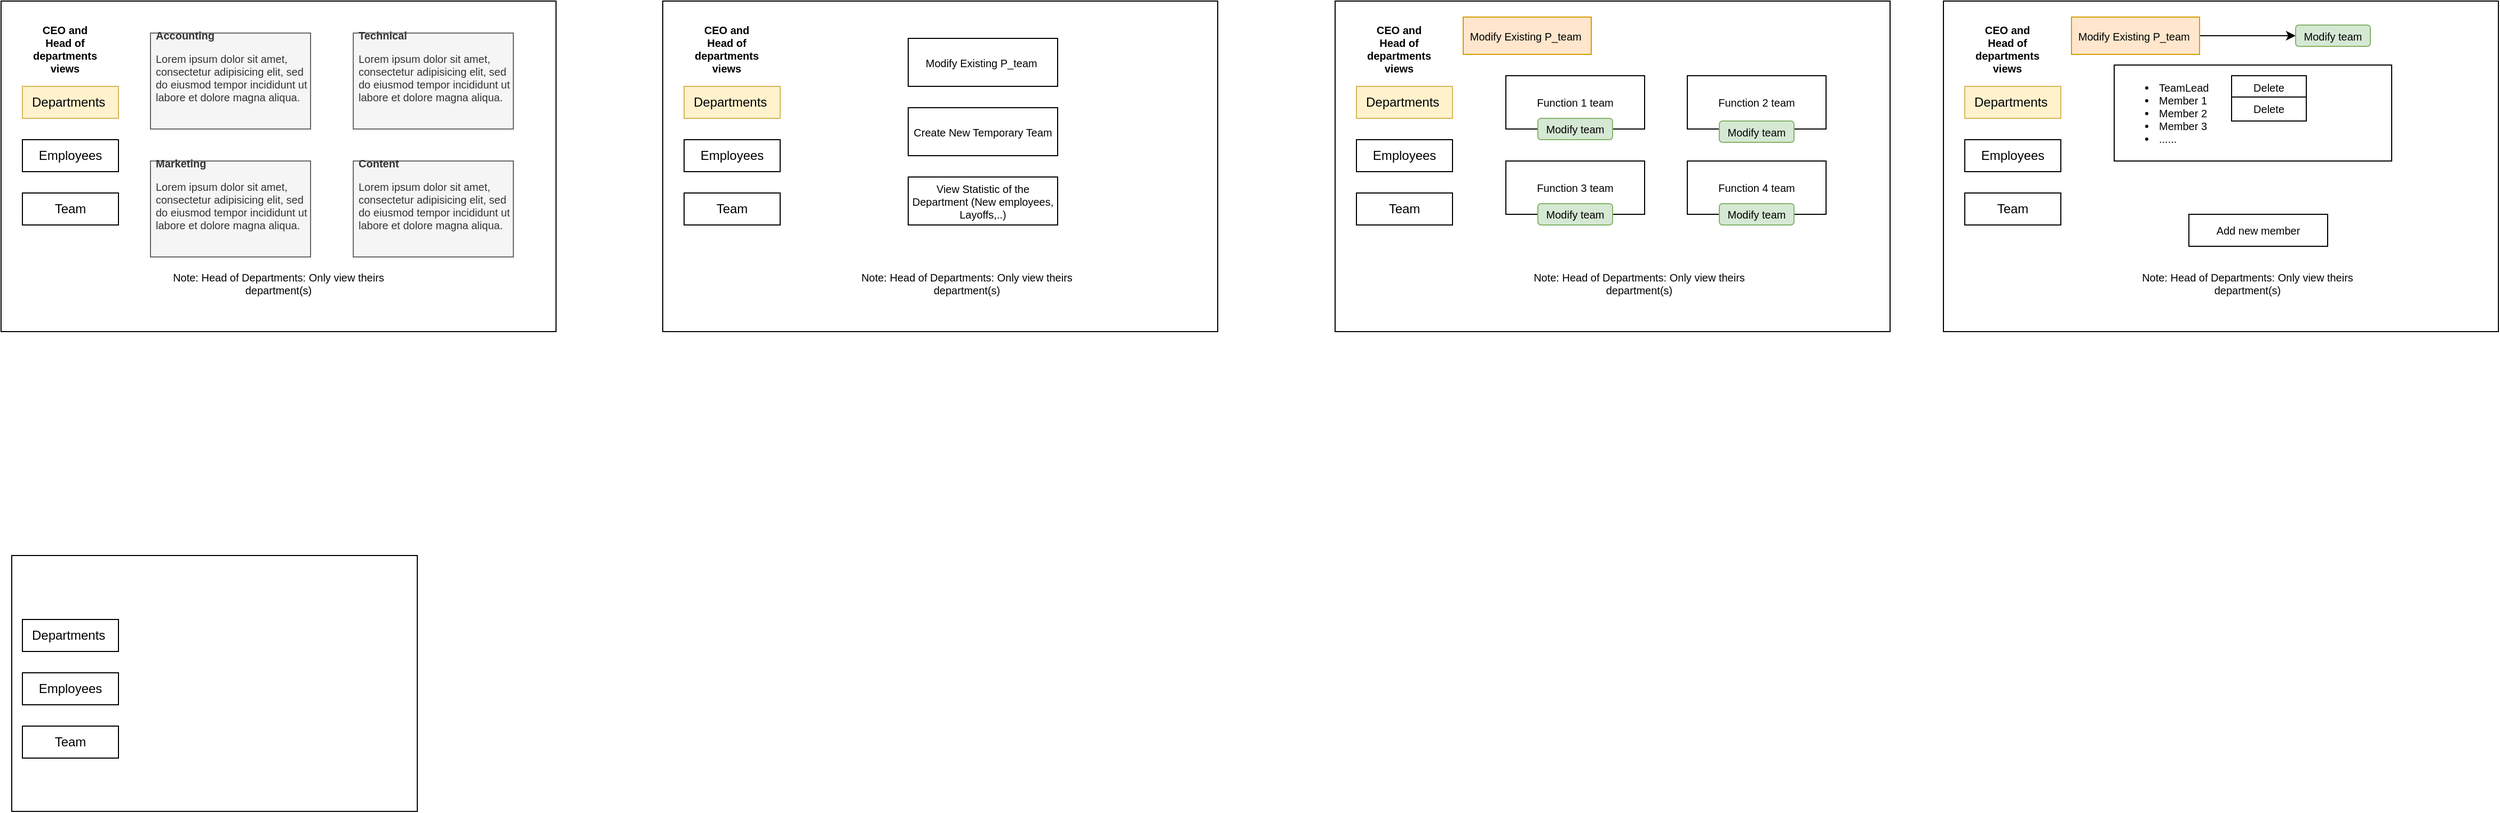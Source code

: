 <mxfile version="20.6.2" type="device"><diagram id="Ak1KjV-SMVqokvXFToAe" name="Page-1"><mxGraphModel dx="1301" dy="793" grid="1" gridSize="10" guides="1" tooltips="1" connect="1" arrows="1" fold="1" page="1" pageScale="1" pageWidth="850" pageHeight="1100" math="0" shadow="0"><root><mxCell id="0"/><mxCell id="1" parent="0"/><mxCell id="A5VxJdo5_HstreWzbj7f-2" value="" style="rounded=0;whiteSpace=wrap;html=1;" vertex="1" parent="1"><mxGeometry x="260" y="160" width="520" height="310" as="geometry"/></mxCell><mxCell id="A5VxJdo5_HstreWzbj7f-3" value="Departments&amp;nbsp;" style="rounded=0;whiteSpace=wrap;html=1;fillColor=#fff2cc;strokeColor=#d6b656;" vertex="1" parent="1"><mxGeometry x="280" y="240" width="90" height="30" as="geometry"/></mxCell><mxCell id="A5VxJdo5_HstreWzbj7f-4" value="Employees" style="rounded=0;whiteSpace=wrap;html=1;" vertex="1" parent="1"><mxGeometry x="280" y="290" width="90" height="30" as="geometry"/></mxCell><mxCell id="A5VxJdo5_HstreWzbj7f-5" value="Team" style="rounded=0;whiteSpace=wrap;html=1;" vertex="1" parent="1"><mxGeometry x="280" y="340" width="90" height="30" as="geometry"/></mxCell><mxCell id="A5VxJdo5_HstreWzbj7f-14" value="" style="rounded=0;whiteSpace=wrap;html=1;" vertex="1" parent="1"><mxGeometry x="270" y="680" width="380" height="240" as="geometry"/></mxCell><mxCell id="A5VxJdo5_HstreWzbj7f-15" value="Departments&amp;nbsp;" style="rounded=0;whiteSpace=wrap;html=1;" vertex="1" parent="1"><mxGeometry x="280" y="740" width="90" height="30" as="geometry"/></mxCell><mxCell id="A5VxJdo5_HstreWzbj7f-16" value="Employees" style="rounded=0;whiteSpace=wrap;html=1;" vertex="1" parent="1"><mxGeometry x="280" y="790" width="90" height="30" as="geometry"/></mxCell><mxCell id="A5VxJdo5_HstreWzbj7f-17" value="Team" style="rounded=0;whiteSpace=wrap;html=1;" vertex="1" parent="1"><mxGeometry x="280" y="840" width="90" height="30" as="geometry"/></mxCell><mxCell id="A5VxJdo5_HstreWzbj7f-22" value="&lt;h1 style=&quot;font-size: 10px;&quot;&gt;Accounting&lt;/h1&gt;&lt;p style=&quot;font-size: 10px;&quot;&gt;&lt;font style=&quot;font-size: 10px;&quot;&gt;Lorem ipsum dolor sit amet, consectetur adipisicing elit, sed do eiusmod tempor incididunt ut labore et dolore magna aliqua.&lt;/font&gt;&lt;/p&gt;" style="text;html=1;strokeColor=#666666;fillColor=#f5f5f5;spacing=5;spacingTop=-20;whiteSpace=wrap;overflow=hidden;rounded=0;fontColor=#333333;" vertex="1" parent="1"><mxGeometry x="400" y="190" width="150" height="90" as="geometry"/></mxCell><mxCell id="A5VxJdo5_HstreWzbj7f-23" value="&lt;h1 style=&quot;font-size: 10px;&quot;&gt;Technical&lt;/h1&gt;&lt;p style=&quot;font-size: 10px;&quot;&gt;&lt;font style=&quot;font-size: 10px;&quot;&gt;Lorem ipsum dolor sit amet, consectetur adipisicing elit, sed do eiusmod tempor incididunt ut labore et dolore magna aliqua.&lt;/font&gt;&lt;/p&gt;" style="text;html=1;strokeColor=#666666;fillColor=#f5f5f5;spacing=5;spacingTop=-20;whiteSpace=wrap;overflow=hidden;rounded=0;fontColor=#333333;" vertex="1" parent="1"><mxGeometry x="590" y="190" width="150" height="90" as="geometry"/></mxCell><mxCell id="A5VxJdo5_HstreWzbj7f-24" value="&lt;h1 style=&quot;font-size: 10px;&quot;&gt;Marketing&lt;/h1&gt;&lt;p style=&quot;font-size: 10px;&quot;&gt;&lt;font style=&quot;font-size: 10px;&quot;&gt;Lorem ipsum dolor sit amet, consectetur adipisicing elit, sed do eiusmod tempor incididunt ut labore et dolore magna aliqua.&lt;/font&gt;&lt;/p&gt;" style="text;html=1;strokeColor=#666666;fillColor=#f5f5f5;spacing=5;spacingTop=-20;whiteSpace=wrap;overflow=hidden;rounded=0;fontColor=#333333;" vertex="1" parent="1"><mxGeometry x="400" y="310" width="150" height="90" as="geometry"/></mxCell><mxCell id="A5VxJdo5_HstreWzbj7f-25" value="&lt;h1 style=&quot;font-size: 10px;&quot;&gt;&lt;font style=&quot;font-size: 10px;&quot;&gt;Content&lt;/font&gt;&lt;/h1&gt;&lt;p style=&quot;font-size: 10px;&quot;&gt;&lt;font style=&quot;font-size: 10px;&quot;&gt;Lorem ipsum dolor sit amet, consectetur adipisicing elit, sed do eiusmod tempor incididunt ut labore et dolore magna aliqua.&lt;/font&gt;&lt;/p&gt;" style="text;html=1;strokeColor=#666666;fillColor=#f5f5f5;spacing=5;spacingTop=-20;whiteSpace=wrap;overflow=hidden;rounded=0;fontColor=#333333;" vertex="1" parent="1"><mxGeometry x="590" y="310" width="150" height="90" as="geometry"/></mxCell><mxCell id="A5VxJdo5_HstreWzbj7f-26" value="&lt;b&gt;CEO and Head of departments views&lt;/b&gt;" style="text;html=1;strokeColor=none;fillColor=none;align=center;verticalAlign=middle;whiteSpace=wrap;rounded=0;fontSize=10;" vertex="1" parent="1"><mxGeometry x="290" y="190" width="60" height="30" as="geometry"/></mxCell><mxCell id="A5VxJdo5_HstreWzbj7f-27" value="Note: Head of Departments: Only view theirs department(s)" style="text;html=1;strokeColor=none;fillColor=none;align=center;verticalAlign=middle;whiteSpace=wrap;rounded=0;fontSize=10;" vertex="1" parent="1"><mxGeometry x="395" y="410" width="250" height="30" as="geometry"/></mxCell><mxCell id="A5VxJdo5_HstreWzbj7f-28" value="" style="rounded=0;whiteSpace=wrap;html=1;" vertex="1" parent="1"><mxGeometry x="880" y="160" width="520" height="310" as="geometry"/></mxCell><mxCell id="A5VxJdo5_HstreWzbj7f-29" value="Departments&amp;nbsp;" style="rounded=0;whiteSpace=wrap;html=1;fillColor=#fff2cc;strokeColor=#d6b656;" vertex="1" parent="1"><mxGeometry x="900" y="240" width="90" height="30" as="geometry"/></mxCell><mxCell id="A5VxJdo5_HstreWzbj7f-30" value="Employees" style="rounded=0;whiteSpace=wrap;html=1;" vertex="1" parent="1"><mxGeometry x="900" y="290" width="90" height="30" as="geometry"/></mxCell><mxCell id="A5VxJdo5_HstreWzbj7f-31" value="Team" style="rounded=0;whiteSpace=wrap;html=1;" vertex="1" parent="1"><mxGeometry x="900" y="340" width="90" height="30" as="geometry"/></mxCell><mxCell id="A5VxJdo5_HstreWzbj7f-36" value="&lt;b&gt;CEO and Head of departments views&lt;/b&gt;" style="text;html=1;strokeColor=none;fillColor=none;align=center;verticalAlign=middle;whiteSpace=wrap;rounded=0;fontSize=10;" vertex="1" parent="1"><mxGeometry x="910" y="190" width="60" height="30" as="geometry"/></mxCell><mxCell id="A5VxJdo5_HstreWzbj7f-37" value="Note: Head of Departments: Only view theirs department(s)" style="text;html=1;strokeColor=none;fillColor=none;align=center;verticalAlign=middle;whiteSpace=wrap;rounded=0;fontSize=10;" vertex="1" parent="1"><mxGeometry x="1040" y="410" width="250" height="30" as="geometry"/></mxCell><mxCell id="A5VxJdo5_HstreWzbj7f-38" value="Create New Temporary Team&lt;span style=&quot;color: rgba(0, 0, 0, 0); font-family: monospace; font-size: 0px; text-align: start;&quot;&gt;%3CmxGraphModel%3E%3Croot%3E%3CmxCell%20id%3D%220%22%2F%3E%3CmxCell%20id%3D%221%22%20parent%3D%220%22%2F%3E%3CmxCell%20id%3D%222%22%20value%3D%22%22%20style%3D%22rounded%3D0%3BwhiteSpace%3Dwrap%3Bhtml%3D1%3B%22%20vertex%3D%221%22%20parent%3D%221%22%3E%3CmxGeometry%20x%3D%22260%22%20y%3D%22160%22%20width%3D%22520%22%20height%3D%22310%22%20as%3D%22geometry%22%2F%3E%3C%2FmxCell%3E%3CmxCell%20id%3D%223%22%20value%3D%22Departments%26amp%3Bnbsp%3B%22%20style%3D%22rounded%3D0%3BwhiteSpace%3Dwrap%3Bhtml%3D1%3BfillColor%3D%23fff2cc%3BstrokeColor%3D%23d6b656%3B%22%20vertex%3D%221%22%20parent%3D%221%22%3E%3CmxGeometry%20x%3D%22280%22%20y%3D%22240%22%20width%3D%2290%22%20height%3D%2230%22%20as%3D%22geometry%22%2F%3E%3C%2FmxCell%3E%3CmxCell%20id%3D%224%22%20value%3D%22Employees%22%20style%3D%22rounded%3D0%3BwhiteSpace%3Dwrap%3Bhtml%3D1%3B%22%20vertex%3D%221%22%20parent%3D%221%22%3E%3CmxGeometry%20x%3D%22280%22%20y%3D%22290%22%20width%3D%2290%22%20height%3D%2230%22%20as%3D%22geometry%22%2F%3E%3C%2FmxCell%3E%3CmxCell%20id%3D%225%22%20value%3D%22Team%22%20style%3D%22rounded%3D0%3BwhiteSpace%3Dwrap%3Bhtml%3D1%3B%22%20vertex%3D%221%22%20parent%3D%221%22%3E%3CmxGeometry%20x%3D%22280%22%20y%3D%22340%22%20width%3D%2290%22%20height%3D%2230%22%20as%3D%22geometry%22%2F%3E%3C%2FmxCell%3E%3CmxCell%20id%3D%226%22%20value%3D%22%26lt%3Bh1%20style%3D%26quot%3Bfont-size%3A%2010px%3B%26quot%3B%26gt%3BAccounting%26lt%3B%2Fh1%26gt%3B%26lt%3Bp%20style%3D%26quot%3Bfont-size%3A%2010px%3B%26quot%3B%26gt%3B%26lt%3Bfont%20style%3D%26quot%3Bfont-size%3A%2010px%3B%26quot%3B%26gt%3BLorem%20ipsum%20dolor%20sit%20amet%2C%20consectetur%20adipisicing%20elit%2C%20sed%20do%20eiusmod%20tempor%20incididunt%20ut%20labore%20et%20dolore%20magna%20aliqua.%26lt%3B%2Ffont%26gt%3B%26lt%3B%2Fp%26gt%3B%22%20style%3D%22text%3Bhtml%3D1%3BstrokeColor%3D%23666666%3BfillColor%3D%23f5f5f5%3Bspacing%3D5%3BspacingTop%3D-20%3BwhiteSpace%3Dwrap%3Boverflow%3Dhidden%3Brounded%3D0%3BfontColor%3D%23333333%3B%22%20vertex%3D%221%22%20parent%3D%221%22%3E%3CmxGeometry%20x%3D%22400%22%20y%3D%22190%22%20width%3D%22150%22%20height%3D%2290%22%20as%3D%22geometry%22%2F%3E%3C%2FmxCell%3E%3CmxCell%20id%3D%227%22%20value%3D%22%26lt%3Bh1%20style%3D%26quot%3Bfont-size%3A%2010px%3B%26quot%3B%26gt%3BTechnical%26lt%3B%2Fh1%26gt%3B%26lt%3Bp%20style%3D%26quot%3Bfont-size%3A%2010px%3B%26quot%3B%26gt%3B%26lt%3Bfont%20style%3D%26quot%3Bfont-size%3A%2010px%3B%26quot%3B%26gt%3BLorem%20ipsum%20dolor%20sit%20amet%2C%20consectetur%20adipisicing%20elit%2C%20sed%20do%20eiusmod%20tempor%20incididunt%20ut%20labore%20et%20dolore%20magna%20aliqua.%26lt%3B%2Ffont%26gt%3B%26lt%3B%2Fp%26gt%3B%22%20style%3D%22text%3Bhtml%3D1%3BstrokeColor%3D%23666666%3BfillColor%3D%23f5f5f5%3Bspacing%3D5%3BspacingTop%3D-20%3BwhiteSpace%3Dwrap%3Boverflow%3Dhidden%3Brounded%3D0%3BfontColor%3D%23333333%3B%22%20vertex%3D%221%22%20parent%3D%221%22%3E%3CmxGeometry%20x%3D%22590%22%20y%3D%22190%22%20width%3D%22150%22%20height%3D%2290%22%20as%3D%22geometry%22%2F%3E%3C%2FmxCell%3E%3CmxCell%20id%3D%228%22%20value%3D%22%26lt%3Bh1%20style%3D%26quot%3Bfont-size%3A%2010px%3B%26quot%3B%26gt%3BMarketing%26lt%3B%2Fh1%26gt%3B%26lt%3Bp%20style%3D%26quot%3Bfont-size%3A%2010px%3B%26quot%3B%26gt%3B%26lt%3Bfont%20style%3D%26quot%3Bfont-size%3A%2010px%3B%26quot%3B%26gt%3BLorem%20ipsum%20dolor%20sit%20amet%2C%20consectetur%20adipisicing%20elit%2C%20sed%20do%20eiusmod%20tempor%20incididunt%20ut%20labore%20et%20dolore%20magna%20aliqua.%26lt%3B%2Ffont%26gt%3B%26lt%3B%2Fp%26gt%3B%22%20style%3D%22text%3Bhtml%3D1%3BstrokeColor%3D%23666666%3BfillColor%3D%23f5f5f5%3Bspacing%3D5%3BspacingTop%3D-20%3BwhiteSpace%3Dwrap%3Boverflow%3Dhidden%3Brounded%3D0%3BfontColor%3D%23333333%3B%22%20vertex%3D%221%22%20parent%3D%221%22%3E%3CmxGeometry%20x%3D%22400%22%20y%3D%22310%22%20width%3D%22150%22%20height%3D%2290%22%20as%3D%22geometry%22%2F%3E%3C%2FmxCell%3E%3CmxCell%20id%3D%229%22%20value%3D%22%26lt%3Bh1%20style%3D%26quot%3Bfont-size%3A%2010px%3B%26quot%3B%26gt%3B%26lt%3Bfont%20style%3D%26quot%3Bfont-size%3A%2010px%3B%26quot%3B%26gt%3BContent%26lt%3B%2Ffont%26gt%3B%26lt%3B%2Fh1%26gt%3B%26lt%3Bp%20style%3D%26quot%3Bfont-size%3A%2010px%3B%26quot%3B%26gt%3B%26lt%3Bfont%20style%3D%26quot%3Bfont-size%3A%2010px%3B%26quot%3B%26gt%3BLorem%20ipsum%20dolor%20sit%20amet%2C%20consectetur%20adipisicing%20elit%2C%20sed%20do%20eiusmod%20tempor%20incididunt%20ut%20labore%20et%20dolore%20magna%20aliqua.%26lt%3B%2Ffont%26gt%3B%26lt%3B%2Fp%26gt%3B%22%20style%3D%22text%3Bhtml%3D1%3BstrokeColor%3D%23666666%3BfillColor%3D%23f5f5f5%3Bspacing%3D5%3BspacingTop%3D-20%3BwhiteSpace%3Dwrap%3Boverflow%3Dhidden%3Brounded%3D0%3BfontColor%3D%23333333%3B%22%20vertex%3D%221%22%20parent%3D%221%22%3E%3CmxGeometry%20x%3D%22590%22%20y%3D%22310%22%20width%3D%22150%22%20height%3D%2290%22%20as%3D%22geometry%22%2F%3E%3C%2FmxCell%3E%3CmxCell%20id%3D%2210%22%20value%3D%22%26lt%3Bb%26gt%3BCEO%20and%20Head%20of%20departments%20views%26lt%3B%2Fb%26gt%3B%22%20style%3D%22text%3Bhtml%3D1%3BstrokeColor%3Dnone%3BfillColor%3Dnone%3Balign%3Dcenter%3BverticalAlign%3Dmiddle%3BwhiteSpace%3Dwrap%3Brounded%3D0%3BfontSize%3D10%3B%22%20vertex%3D%221%22%20parent%3D%221%22%3E%3CmxGeometry%20x%3D%22290%22%20y%3D%22190%22%20width%3D%2260%22%20height%3D%2230%22%20as%3D%22geometry%22%2F%3E%3C%2FmxCell%3E%3CmxCell%20id%3D%2211%22%20value%3D%22Note%3A%20Head%20of%20Departments%3A%20Only%20view%20theirs%20department(s)%22%20style%3D%22text%3Bhtml%3D1%3BstrokeColor%3Dnone%3BfillColor%3Dnone%3Balign%3Dcenter%3BverticalAlign%3Dmiddle%3BwhiteSpace%3Dwrap%3Brounded%3D0%3BfontSize%3D10%3B%22%20vertex%3D%221%22%20parent%3D%221%22%3E%3CmxGeometry%20x%3D%22395%22%20y%3D%22410%22%20width%3D%22250%22%20height%3D%2230%22%20as%3D%22geometry%22%2F%3E%3C%2FmxCell%3E%3C%2Froot%3E%3C%2FmxGraphModel%3E&lt;/span&gt;" style="rounded=0;whiteSpace=wrap;html=1;fontSize=10;" vertex="1" parent="1"><mxGeometry x="1110" y="260" width="140" height="45" as="geometry"/></mxCell><mxCell id="A5VxJdo5_HstreWzbj7f-39" value="View Statistic of the Department (New employees, Layoffs,..)" style="rounded=0;whiteSpace=wrap;html=1;fontSize=10;" vertex="1" parent="1"><mxGeometry x="1110" y="325" width="140" height="45" as="geometry"/></mxCell><mxCell id="A5VxJdo5_HstreWzbj7f-40" value="Modify Existing P_team&amp;nbsp;" style="rounded=0;whiteSpace=wrap;html=1;fontSize=10;" vertex="1" parent="1"><mxGeometry x="1110" y="195" width="140" height="45" as="geometry"/></mxCell><mxCell id="A5VxJdo5_HstreWzbj7f-41" value="" style="rounded=0;whiteSpace=wrap;html=1;" vertex="1" parent="1"><mxGeometry x="1510" y="160" width="520" height="310" as="geometry"/></mxCell><mxCell id="A5VxJdo5_HstreWzbj7f-42" value="Departments&amp;nbsp;" style="rounded=0;whiteSpace=wrap;html=1;fillColor=#fff2cc;strokeColor=#d6b656;" vertex="1" parent="1"><mxGeometry x="1530" y="240" width="90" height="30" as="geometry"/></mxCell><mxCell id="A5VxJdo5_HstreWzbj7f-43" value="Employees" style="rounded=0;whiteSpace=wrap;html=1;" vertex="1" parent="1"><mxGeometry x="1530" y="290" width="90" height="30" as="geometry"/></mxCell><mxCell id="A5VxJdo5_HstreWzbj7f-44" value="Team" style="rounded=0;whiteSpace=wrap;html=1;" vertex="1" parent="1"><mxGeometry x="1530" y="340" width="90" height="30" as="geometry"/></mxCell><mxCell id="A5VxJdo5_HstreWzbj7f-45" value="&lt;b&gt;CEO and Head of departments views&lt;/b&gt;" style="text;html=1;strokeColor=none;fillColor=none;align=center;verticalAlign=middle;whiteSpace=wrap;rounded=0;fontSize=10;" vertex="1" parent="1"><mxGeometry x="1540" y="190" width="60" height="30" as="geometry"/></mxCell><mxCell id="A5VxJdo5_HstreWzbj7f-46" value="Note: Head of Departments: Only view theirs department(s)" style="text;html=1;strokeColor=none;fillColor=none;align=center;verticalAlign=middle;whiteSpace=wrap;rounded=0;fontSize=10;" vertex="1" parent="1"><mxGeometry x="1670" y="410" width="250" height="30" as="geometry"/></mxCell><mxCell id="A5VxJdo5_HstreWzbj7f-49" value="Modify Existing P_team&amp;nbsp;" style="rounded=0;whiteSpace=wrap;html=1;fontSize=10;fillColor=#ffe6cc;strokeColor=#d79b00;" vertex="1" parent="1"><mxGeometry x="1630" y="175" width="120" height="35" as="geometry"/></mxCell><mxCell id="A5VxJdo5_HstreWzbj7f-50" value="Function 1 team&lt;span style=&quot;color: rgba(0, 0, 0, 0); font-family: monospace; font-size: 0px; text-align: start;&quot;&gt;%3CmxGraphModel%3E%3Croot%3E%3CmxCell%20id%3D%220%22%2F%3E%3CmxCell%20id%3D%221%22%20parent%3D%220%22%2F%3E%3CmxCell%20id%3D%222%22%20value%3D%22%22%20style%3D%22rounded%3D0%3BwhiteSpace%3Dwrap%3Bhtml%3D1%3B%22%20vertex%3D%221%22%20parent%3D%221%22%3E%3CmxGeometry%20x%3D%22880%22%20y%3D%22160%22%20width%3D%22520%22%20height%3D%22310%22%20as%3D%22geometry%22%2F%3E%3C%2FmxCell%3E%3CmxCell%20id%3D%223%22%20value%3D%22Departments%26amp%3Bnbsp%3B%22%20style%3D%22rounded%3D0%3BwhiteSpace%3Dwrap%3Bhtml%3D1%3BfillColor%3D%23fff2cc%3BstrokeColor%3D%23d6b656%3B%22%20vertex%3D%221%22%20parent%3D%221%22%3E%3CmxGeometry%20x%3D%22900%22%20y%3D%22240%22%20width%3D%2290%22%20height%3D%2230%22%20as%3D%22geometry%22%2F%3E%3C%2FmxCell%3E%3CmxCell%20id%3D%224%22%20value%3D%22Employees%22%20style%3D%22rounded%3D0%3BwhiteSpace%3Dwrap%3Bhtml%3D1%3B%22%20vertex%3D%221%22%20parent%3D%221%22%3E%3CmxGeometry%20x%3D%22900%22%20y%3D%22290%22%20width%3D%2290%22%20height%3D%2230%22%20as%3D%22geometry%22%2F%3E%3C%2FmxCell%3E%3CmxCell%20id%3D%225%22%20value%3D%22Team%22%20style%3D%22rounded%3D0%3BwhiteSpace%3Dwrap%3Bhtml%3D1%3B%22%20vertex%3D%221%22%20parent%3D%221%22%3E%3CmxGeometry%20x%3D%22900%22%20y%3D%22340%22%20width%3D%2290%22%20height%3D%2230%22%20as%3D%22geometry%22%2F%3E%3C%2FmxCell%3E%3CmxCell%20id%3D%226%22%20value%3D%22%26lt%3Bb%26gt%3BCEO%20and%20Head%20of%20departments%20views%26lt%3B%2Fb%26gt%3B%22%20style%3D%22text%3Bhtml%3D1%3BstrokeColor%3Dnone%3BfillColor%3Dnone%3Balign%3Dcenter%3BverticalAlign%3Dmiddle%3BwhiteSpace%3Dwrap%3Brounded%3D0%3BfontSize%3D10%3B%22%20vertex%3D%221%22%20parent%3D%221%22%3E%3CmxGeometry%20x%3D%22910%22%20y%3D%22190%22%20width%3D%2260%22%20height%3D%2230%22%20as%3D%22geometry%22%2F%3E%3C%2FmxCell%3E%3CmxCell%20id%3D%227%22%20value%3D%22Note%3A%20Head%20of%20Departments%3A%20Only%20view%20theirs%20department(s)%22%20style%3D%22text%3Bhtml%3D1%3BstrokeColor%3Dnone%3BfillColor%3Dnone%3Balign%3Dcenter%3BverticalAlign%3Dmiddle%3BwhiteSpace%3Dwrap%3Brounded%3D0%3BfontSize%3D10%3B%22%20vertex%3D%221%22%20parent%3D%221%22%3E%3CmxGeometry%20x%3D%221040%22%20y%3D%22410%22%20width%3D%22250%22%20height%3D%2230%22%20as%3D%22geometry%22%2F%3E%3C%2FmxCell%3E%3CmxCell%20id%3D%228%22%20value%3D%22Create%20New%20Temporary%20Team%26lt%3Bspan%20style%3D%26quot%3Bcolor%3A%20rgba(0%2C%200%2C%200%2C%200)%3B%20font-family%3A%20monospace%3B%20font-size%3A%200px%3B%20text-align%3A%20start%3B%26quot%3B%26gt%3B%253CmxGraphModel%253E%253Croot%253E%253CmxCell%2520id%253D%25220%2522%252F%253E%253CmxCell%2520id%253D%25221%2522%2520parent%253D%25220%2522%252F%253E%253CmxCell%2520id%253D%25222%2522%2520value%253D%2522%2522%2520style%253D%2522rounded%253D0%253BwhiteSpace%253Dwrap%253Bhtml%253D1%253B%2522%2520vertex%253D%25221%2522%2520parent%253D%25221%2522%253E%253CmxGeometry%2520x%253D%2522260%2522%2520y%253D%2522160%2522%2520width%253D%2522520%2522%2520height%253D%2522310%2522%2520as%253D%2522geometry%2522%252F%253E%253C%252FmxCell%253E%253CmxCell%2520id%253D%25223%2522%2520value%253D%2522Departments%2526amp%253Bnbsp%253B%2522%2520style%253D%2522rounded%253D0%253BwhiteSpace%253Dwrap%253Bhtml%253D1%253BfillColor%253D%2523fff2cc%253BstrokeColor%253D%2523d6b656%253B%2522%2520vertex%253D%25221%2522%2520parent%253D%25221%2522%253E%253CmxGeometry%2520x%253D%2522280%2522%2520y%253D%2522240%2522%2520width%253D%252290%2522%2520height%253D%252230%2522%2520as%253D%2522geometry%2522%252F%253E%253C%252FmxCell%253E%253CmxCell%2520id%253D%25224%2522%2520value%253D%2522Employees%2522%2520style%253D%2522rounded%253D0%253BwhiteSpace%253Dwrap%253Bhtml%253D1%253B%2522%2520vertex%253D%25221%2522%2520parent%253D%25221%2522%253E%253CmxGeometry%2520x%253D%2522280%2522%2520y%253D%2522290%2522%2520width%253D%252290%2522%2520height%253D%252230%2522%2520as%253D%2522geometry%2522%252F%253E%253C%252FmxCell%253E%253CmxCell%2520id%253D%25225%2522%2520value%253D%2522Team%2522%2520style%253D%2522rounded%253D0%253BwhiteSpace%253Dwrap%253Bhtml%253D1%253B%2522%2520vertex%253D%25221%2522%2520parent%253D%25221%2522%253E%253CmxGeometry%2520x%253D%2522280%2522%2520y%253D%2522340%2522%2520width%253D%252290%2522%2520height%253D%252230%2522%2520as%253D%2522geometry%2522%252F%253E%253C%252FmxCell%253E%253CmxCell%2520id%253D%25226%2522%2520value%253D%2522%2526lt%253Bh1%2520style%253D%2526quot%253Bfont-size%253A%252010px%253B%2526quot%253B%2526gt%253BAccounting%2526lt%253B%252Fh1%2526gt%253B%2526lt%253Bp%2520style%253D%2526quot%253Bfont-size%253A%252010px%253B%2526quot%253B%2526gt%253B%2526lt%253Bfont%2520style%253D%2526quot%253Bfont-size%253A%252010px%253B%2526quot%253B%2526gt%253BLorem%2520ipsum%2520dolor%2520sit%2520amet%252C%2520consectetur%2520adipisicing%2520elit%252C%2520sed%2520do%2520eiusmod%2520tempor%2520incididunt%2520ut%2520labore%2520et%2520dolore%2520magna%2520aliqua.%2526lt%253B%252Ffont%2526gt%253B%2526lt%253B%252Fp%2526gt%253B%2522%2520style%253D%2522text%253Bhtml%253D1%253BstrokeColor%253D%2523666666%253BfillColor%253D%2523f5f5f5%253Bspacing%253D5%253BspacingTop%253D-20%253BwhiteSpace%253Dwrap%253Boverflow%253Dhidden%253Brounded%253D0%253BfontColor%253D%2523333333%253B%2522%2520vertex%253D%25221%2522%2520parent%253D%25221%2522%253E%253CmxGeometry%2520x%253D%2522400%2522%2520y%253D%2522190%2522%2520width%253D%2522150%2522%2520height%253D%252290%2522%2520as%253D%2522geometry%2522%252F%253E%253C%252FmxCell%253E%253CmxCell%2520id%253D%25227%2522%2520value%253D%2522%2526lt%253Bh1%2520style%253D%2526quot%253Bfont-size%253A%252010px%253B%2526quot%253B%2526gt%253BTechnical%2526lt%253B%252Fh1%2526gt%253B%2526lt%253Bp%2520style%253D%2526quot%253Bfont-size%253A%252010px%253B%2526quot%253B%2526gt%253B%2526lt%253Bfont%2520style%253D%2526quot%253Bfont-size%253A%252010px%253B%2526quot%253B%2526gt%253BLorem%2520ipsum%2520dolor%2520sit%2520amet%252C%2520consectetur%2520adipisicing%2520elit%252C%2520sed%2520do%2520eiusmod%2520tempor%2520incididunt%2520ut%2520labore%2520et%2520dolore%2520magna%2520aliqua.%2526lt%253B%252Ffont%2526gt%253B%2526lt%253B%252Fp%2526gt%253B%2522%2520style%253D%2522text%253Bhtml%253D1%253BstrokeColor%253D%2523666666%253BfillColor%253D%2523f5f5f5%253Bspacing%253D5%253BspacingTop%253D-20%253BwhiteSpace%253Dwrap%253Boverflow%253Dhidden%253Brounded%253D0%253BfontColor%253D%2523333333%253B%2522%2520vertex%253D%25221%2522%2520parent%253D%25221%2522%253E%253CmxGeometry%2520x%253D%2522590%2522%2520y%253D%2522190%2522%2520width%253D%2522150%2522%2520height%253D%252290%2522%2520as%253D%2522geometry%2522%252F%253E%253C%252FmxCell%253E%253CmxCell%2520id%253D%25228%2522%2520value%253D%2522%2526lt%253Bh1%2520style%253D%2526quot%253Bfont-size%253A%252010px%253B%2526quot%253B%2526gt%253BMarketing%2526lt%253B%252Fh1%2526gt%253B%2526lt%253Bp%2520style%253D%2526quot%253Bfont-size%253A%252010px%253B%2526quot%253B%2526gt%253B%2526lt%253Bfont%2520style%253D%2526quot%253Bfont-size%253A%252010px%253B%2526quot%253B%2526gt%253BLorem%2520ipsum%2520dolor%2520sit%2520amet%252C%2520consectetur%2520adipisicing%2520elit%252C%2520sed%2520do%2520eiusmod%2520tempor%2520incididunt%2520ut%2520labore%2520et%2520dolore%2520magna%2520aliqua.%2526lt%253B%252Ffont%2526gt%253B%2526lt%253B%252Fp%2526gt%253B%2522%2520style%253D%2522text%253Bhtml%253D1%253BstrokeColor%253D%2523666666%253BfillColor%253D%2523f5f5f5%253Bspacing%253D5%253BspacingTop%253D-20%253BwhiteSpace%253Dwrap%253Boverflow%253Dhidden%253Brounded%253D0%253BfontColor%253D%2523333333%253B%2522%2520vertex%253D%25221%2522%2520parent%253D%25221%2522%253E%253CmxGeometry%2520x%253D%2522400%2522%2520y%253D%2522310%2522%2520width%253D%2522150%2522%2520height%253D%252290%2522%2520as%253D%2522geometry%2522%252F%253E%253C%252FmxCell%253E%253CmxCell%2520id%253D%25229%2522%2520value%253D%2522%2526lt%253Bh1%2520style%253D%2526quot%253Bfont-size%253A%252010px%253B%2526quot%253B%2526gt%253B%2526lt%253Bfont%2520style%253D%2526quot%253Bfont-size%253A%252010px%253B%2526quot%253B%2526gt%253BContent%2526lt%253B%252Ffont%2526gt%253B%2526lt%253B%252Fh1%2526gt%253B%2526lt%253Bp%2520style%253D%2526quot%253Bfont-size%253A%252010px%253B%2526quot%253B%2526gt%253B%2526lt%253Bfont%2520style%253D%2526quot%253Bfont-size%253A%252010px%253B%2526quot%253B%2526gt%253BLorem%2520ipsum%2520dolor%2520sit%2520amet%252C%2520consectetur%2520adipisicing%2520elit%252C%2520sed%2520do%2520eiusmod%2520tempor%2520incididunt%2520ut%2520labore%2520et%2520dolore%2520magna%2520aliqua.%2526lt%253B%252Ffont%2526gt%253B%2526lt%253B%252Fp%2526gt%253B%2522%2520style%253D%2522text%253Bhtml%253D1%253BstrokeColor%253D%2523666666%253BfillColor%253D%2523f5f5f5%253Bspacing%253D5%253BspacingTop%253D-20%253BwhiteSpace%253Dwrap%253Boverflow%253Dhidden%253Brounded%253D0%253BfontColor%253D%2523333333%253B%2522%2520vertex%253D%25221%2522%2520parent%253D%25221%2522%253E%253CmxGeometry%2520x%253D%2522590%2522%2520y%253D%2522310%2522%2520width%253D%2522150%2522%2520height%253D%252290%2522%2520as%253D%2522geometry%2522%252F%253E%253C%252FmxCell%253E%253CmxCell%2520id%253D%252210%2522%2520value%253D%2522%2526lt%253Bb%2526gt%253BCEO%2520and%2520Head%2520of%2520departments%2520views%2526lt%253B%252Fb%2526gt%253B%2522%2520style%253D%2522text%253Bhtml%253D1%253BstrokeColor%253Dnone%253BfillColor%253Dnone%253Balign%253Dcenter%253BverticalAlign%253Dmiddle%253BwhiteSpace%253Dwrap%253Brounded%253D0%253BfontSize%253D10%253B%2522%2520vertex%253D%25221%2522%2520parent%253D%25221%2522%253E%253CmxGeometry%2520x%253D%2522290%2522%2520y%253D%2522190%2522%2520width%253D%252260%2522%2520height%253D%252230%2522%2520as%253D%2522geometry%2522%252F%253E%253C%252FmxCell%253E%253CmxCell%2520id%253D%252211%2522%2520value%253D%2522Note%253A%2520Head%2520of%2520Departments%253A%2520Only%2520view%2520theirs%2520department(s)%2522%2520style%253D%2522text%253Bhtml%253D1%253BstrokeColor%253Dnone%253BfillColor%253Dnone%253Balign%253Dcenter%253BverticalAlign%253Dmiddle%253BwhiteSpace%253Dwrap%253Brounded%253D0%253BfontSize%253D10%253B%2522%2520vertex%253D%25221%2522%2520parent%253D%25221%2522%253E%253CmxGeometry%2520x%253D%2522395%2522%2520y%253D%2522410%2522%2520width%253D%2522250%2522%2520height%253D%252230%2522%2520as%253D%2522geometry%2522%252F%253E%253C%252FmxCell%253E%253C%252Froot%253E%253C%252FmxGraphModel%253E%26lt%3B%2Fspan%26gt%3B%22%20style%3D%22rounded%3D0%3BwhiteSpace%3Dwrap%3Bhtml%3D1%3BfontSize%3D10%3B%22%20vertex%3D%221%22%20parent%3D%221%22%3E%3CmxGeometry%20x%3D%221110%22%20y%3D%22250%22%20width%3D%22140%22%20height%3D%2245%22%20as%3D%22geometry%22%2F%3E%3C%2FmxCell%3E%3CmxCell%20id%3D%229%22%20value%3D%22View%20Statistic%20of%20the%20Department%20(New%20employees%2C%20Layoffs%2C..)%22%20style%3D%22rounded%3D0%3BwhiteSpace%3Dwrap%3Bhtml%3D1%3BfontSize%3D10%3B%22%20vertex%3D%221%22%20parent%3D%221%22%3E%3CmxGeometry%20x%3D%221110%22%20y%3D%22325%22%20width%3D%22140%22%20height%3D%2245%22%20as%3D%22geometry%22%2F%3E%3C%2FmxCell%3E%3CmxCell%20id%3D%2210%22%20value%3D%22Modify%20Existing%20P_team%26amp%3Bnbsp%3B%22%20style%3D%22rounded%3D0%3BwhiteSpace%3Dwrap%3Bhtml%3D1%3BfontSize%3D10%3B%22%20vertex%3D%221%22%20parent%3D%221%22%3E%3CmxGeometry%20x%3D%221110%22%20y%3D%22195%22%20width%3D%22140%22%20height%3D%2245%22%20as%3D%22geometry%22%2F%3E%3C%2FmxCell%3E%3C%2Froot%3E%3C%2FmxGraphModel%3E&lt;/span&gt;" style="rounded=0;whiteSpace=wrap;html=1;fontSize=10;" vertex="1" parent="1"><mxGeometry x="1670" y="230" width="130" height="50" as="geometry"/></mxCell><mxCell id="A5VxJdo5_HstreWzbj7f-51" value="Function 2 team&lt;span style=&quot;color: rgba(0, 0, 0, 0); font-family: monospace; font-size: 0px; text-align: start;&quot;&gt;%3CmxGraphModel%3E%3Croot%3E%3CmxCell%20id%3D%220%22%2F%3E%3CmxCell%20id%3D%221%22%20parent%3D%220%22%2F%3E%3CmxCell%20id%3D%222%22%20value%3D%22%22%20style%3D%22rounded%3D0%3BwhiteSpace%3Dwrap%3Bhtml%3D1%3B%22%20vertex%3D%221%22%20parent%3D%221%22%3E%3CmxGeometry%20x%3D%22880%22%20y%3D%22160%22%20width%3D%22520%22%20height%3D%22310%22%20as%3D%22geometry%22%2F%3E%3C%2FmxCell%3E%3CmxCell%20id%3D%223%22%20value%3D%22Departments%26amp%3Bnbsp%3B%22%20style%3D%22rounded%3D0%3BwhiteSpace%3Dwrap%3Bhtml%3D1%3BfillColor%3D%23fff2cc%3BstrokeColor%3D%23d6b656%3B%22%20vertex%3D%221%22%20parent%3D%221%22%3E%3CmxGeometry%20x%3D%22900%22%20y%3D%22240%22%20width%3D%2290%22%20height%3D%2230%22%20as%3D%22geometry%22%2F%3E%3C%2FmxCell%3E%3CmxCell%20id%3D%224%22%20value%3D%22Employees%22%20style%3D%22rounded%3D0%3BwhiteSpace%3Dwrap%3Bhtml%3D1%3B%22%20vertex%3D%221%22%20parent%3D%221%22%3E%3CmxGeometry%20x%3D%22900%22%20y%3D%22290%22%20width%3D%2290%22%20height%3D%2230%22%20as%3D%22geometry%22%2F%3E%3C%2FmxCell%3E%3CmxCell%20id%3D%225%22%20value%3D%22Team%22%20style%3D%22rounded%3D0%3BwhiteSpace%3Dwrap%3Bhtml%3D1%3B%22%20vertex%3D%221%22%20parent%3D%221%22%3E%3CmxGeometry%20x%3D%22900%22%20y%3D%22340%22%20width%3D%2290%22%20height%3D%2230%22%20as%3D%22geometry%22%2F%3E%3C%2FmxCell%3E%3CmxCell%20id%3D%226%22%20value%3D%22%26lt%3Bb%26gt%3BCEO%20and%20Head%20of%20departments%20views%26lt%3B%2Fb%26gt%3B%22%20style%3D%22text%3Bhtml%3D1%3BstrokeColor%3Dnone%3BfillColor%3Dnone%3Balign%3Dcenter%3BverticalAlign%3Dmiddle%3BwhiteSpace%3Dwrap%3Brounded%3D0%3BfontSize%3D10%3B%22%20vertex%3D%221%22%20parent%3D%221%22%3E%3CmxGeometry%20x%3D%22910%22%20y%3D%22190%22%20width%3D%2260%22%20height%3D%2230%22%20as%3D%22geometry%22%2F%3E%3C%2FmxCell%3E%3CmxCell%20id%3D%227%22%20value%3D%22Note%3A%20Head%20of%20Departments%3A%20Only%20view%20theirs%20department(s)%22%20style%3D%22text%3Bhtml%3D1%3BstrokeColor%3Dnone%3BfillColor%3Dnone%3Balign%3Dcenter%3BverticalAlign%3Dmiddle%3BwhiteSpace%3Dwrap%3Brounded%3D0%3BfontSize%3D10%3B%22%20vertex%3D%221%22%20parent%3D%221%22%3E%3CmxGeometry%20x%3D%221040%22%20y%3D%22410%22%20width%3D%22250%22%20height%3D%2230%22%20as%3D%22geometry%22%2F%3E%3C%2FmxCell%3E%3CmxCell%20id%3D%228%22%20value%3D%22Create%20New%20Temporary%20Team%26lt%3Bspan%20style%3D%26quot%3Bcolor%3A%20rgba(0%2C%200%2C%200%2C%200)%3B%20font-family%3A%20monospace%3B%20font-size%3A%200px%3B%20text-align%3A%20start%3B%26quot%3B%26gt%3B%253CmxGraphModel%253E%253Croot%253E%253CmxCell%2520id%253D%25220%2522%252F%253E%253CmxCell%2520id%253D%25221%2522%2520parent%253D%25220%2522%252F%253E%253CmxCell%2520id%253D%25222%2522%2520value%253D%2522%2522%2520style%253D%2522rounded%253D0%253BwhiteSpace%253Dwrap%253Bhtml%253D1%253B%2522%2520vertex%253D%25221%2522%2520parent%253D%25221%2522%253E%253CmxGeometry%2520x%253D%2522260%2522%2520y%253D%2522160%2522%2520width%253D%2522520%2522%2520height%253D%2522310%2522%2520as%253D%2522geometry%2522%252F%253E%253C%252FmxCell%253E%253CmxCell%2520id%253D%25223%2522%2520value%253D%2522Departments%2526amp%253Bnbsp%253B%2522%2520style%253D%2522rounded%253D0%253BwhiteSpace%253Dwrap%253Bhtml%253D1%253BfillColor%253D%2523fff2cc%253BstrokeColor%253D%2523d6b656%253B%2522%2520vertex%253D%25221%2522%2520parent%253D%25221%2522%253E%253CmxGeometry%2520x%253D%2522280%2522%2520y%253D%2522240%2522%2520width%253D%252290%2522%2520height%253D%252230%2522%2520as%253D%2522geometry%2522%252F%253E%253C%252FmxCell%253E%253CmxCell%2520id%253D%25224%2522%2520value%253D%2522Employees%2522%2520style%253D%2522rounded%253D0%253BwhiteSpace%253Dwrap%253Bhtml%253D1%253B%2522%2520vertex%253D%25221%2522%2520parent%253D%25221%2522%253E%253CmxGeometry%2520x%253D%2522280%2522%2520y%253D%2522290%2522%2520width%253D%252290%2522%2520height%253D%252230%2522%2520as%253D%2522geometry%2522%252F%253E%253C%252FmxCell%253E%253CmxCell%2520id%253D%25225%2522%2520value%253D%2522Team%2522%2520style%253D%2522rounded%253D0%253BwhiteSpace%253Dwrap%253Bhtml%253D1%253B%2522%2520vertex%253D%25221%2522%2520parent%253D%25221%2522%253E%253CmxGeometry%2520x%253D%2522280%2522%2520y%253D%2522340%2522%2520width%253D%252290%2522%2520height%253D%252230%2522%2520as%253D%2522geometry%2522%252F%253E%253C%252FmxCell%253E%253CmxCell%2520id%253D%25226%2522%2520value%253D%2522%2526lt%253Bh1%2520style%253D%2526quot%253Bfont-size%253A%252010px%253B%2526quot%253B%2526gt%253BAccounting%2526lt%253B%252Fh1%2526gt%253B%2526lt%253Bp%2520style%253D%2526quot%253Bfont-size%253A%252010px%253B%2526quot%253B%2526gt%253B%2526lt%253Bfont%2520style%253D%2526quot%253Bfont-size%253A%252010px%253B%2526quot%253B%2526gt%253BLorem%2520ipsum%2520dolor%2520sit%2520amet%252C%2520consectetur%2520adipisicing%2520elit%252C%2520sed%2520do%2520eiusmod%2520tempor%2520incididunt%2520ut%2520labore%2520et%2520dolore%2520magna%2520aliqua.%2526lt%253B%252Ffont%2526gt%253B%2526lt%253B%252Fp%2526gt%253B%2522%2520style%253D%2522text%253Bhtml%253D1%253BstrokeColor%253D%2523666666%253BfillColor%253D%2523f5f5f5%253Bspacing%253D5%253BspacingTop%253D-20%253BwhiteSpace%253Dwrap%253Boverflow%253Dhidden%253Brounded%253D0%253BfontColor%253D%2523333333%253B%2522%2520vertex%253D%25221%2522%2520parent%253D%25221%2522%253E%253CmxGeometry%2520x%253D%2522400%2522%2520y%253D%2522190%2522%2520width%253D%2522150%2522%2520height%253D%252290%2522%2520as%253D%2522geometry%2522%252F%253E%253C%252FmxCell%253E%253CmxCell%2520id%253D%25227%2522%2520value%253D%2522%2526lt%253Bh1%2520style%253D%2526quot%253Bfont-size%253A%252010px%253B%2526quot%253B%2526gt%253BTechnical%2526lt%253B%252Fh1%2526gt%253B%2526lt%253Bp%2520style%253D%2526quot%253Bfont-size%253A%252010px%253B%2526quot%253B%2526gt%253B%2526lt%253Bfont%2520style%253D%2526quot%253Bfont-size%253A%252010px%253B%2526quot%253B%2526gt%253BLorem%2520ipsum%2520dolor%2520sit%2520amet%252C%2520consectetur%2520adipisicing%2520elit%252C%2520sed%2520do%2520eiusmod%2520tempor%2520incididunt%2520ut%2520labore%2520et%2520dolore%2520magna%2520aliqua.%2526lt%253B%252Ffont%2526gt%253B%2526lt%253B%252Fp%2526gt%253B%2522%2520style%253D%2522text%253Bhtml%253D1%253BstrokeColor%253D%2523666666%253BfillColor%253D%2523f5f5f5%253Bspacing%253D5%253BspacingTop%253D-20%253BwhiteSpace%253Dwrap%253Boverflow%253Dhidden%253Brounded%253D0%253BfontColor%253D%2523333333%253B%2522%2520vertex%253D%25221%2522%2520parent%253D%25221%2522%253E%253CmxGeometry%2520x%253D%2522590%2522%2520y%253D%2522190%2522%2520width%253D%2522150%2522%2520height%253D%252290%2522%2520as%253D%2522geometry%2522%252F%253E%253C%252FmxCell%253E%253CmxCell%2520id%253D%25228%2522%2520value%253D%2522%2526lt%253Bh1%2520style%253D%2526quot%253Bfont-size%253A%252010px%253B%2526quot%253B%2526gt%253BMarketing%2526lt%253B%252Fh1%2526gt%253B%2526lt%253Bp%2520style%253D%2526quot%253Bfont-size%253A%252010px%253B%2526quot%253B%2526gt%253B%2526lt%253Bfont%2520style%253D%2526quot%253Bfont-size%253A%252010px%253B%2526quot%253B%2526gt%253BLorem%2520ipsum%2520dolor%2520sit%2520amet%252C%2520consectetur%2520adipisicing%2520elit%252C%2520sed%2520do%2520eiusmod%2520tempor%2520incididunt%2520ut%2520labore%2520et%2520dolore%2520magna%2520aliqua.%2526lt%253B%252Ffont%2526gt%253B%2526lt%253B%252Fp%2526gt%253B%2522%2520style%253D%2522text%253Bhtml%253D1%253BstrokeColor%253D%2523666666%253BfillColor%253D%2523f5f5f5%253Bspacing%253D5%253BspacingTop%253D-20%253BwhiteSpace%253Dwrap%253Boverflow%253Dhidden%253Brounded%253D0%253BfontColor%253D%2523333333%253B%2522%2520vertex%253D%25221%2522%2520parent%253D%25221%2522%253E%253CmxGeometry%2520x%253D%2522400%2522%2520y%253D%2522310%2522%2520width%253D%2522150%2522%2520height%253D%252290%2522%2520as%253D%2522geometry%2522%252F%253E%253C%252FmxCell%253E%253CmxCell%2520id%253D%25229%2522%2520value%253D%2522%2526lt%253Bh1%2520style%253D%2526quot%253Bfont-size%253A%252010px%253B%2526quot%253B%2526gt%253B%2526lt%253Bfont%2520style%253D%2526quot%253Bfont-size%253A%252010px%253B%2526quot%253B%2526gt%253BContent%2526lt%253B%252Ffont%2526gt%253B%2526lt%253B%252Fh1%2526gt%253B%2526lt%253Bp%2520style%253D%2526quot%253Bfont-size%253A%252010px%253B%2526quot%253B%2526gt%253B%2526lt%253Bfont%2520style%253D%2526quot%253Bfont-size%253A%252010px%253B%2526quot%253B%2526gt%253BLorem%2520ipsum%2520dolor%2520sit%2520amet%252C%2520consectetur%2520adipisicing%2520elit%252C%2520sed%2520do%2520eiusmod%2520tempor%2520incididunt%2520ut%2520labore%2520et%2520dolore%2520magna%2520aliqua.%2526lt%253B%252Ffont%2526gt%253B%2526lt%253B%252Fp%2526gt%253B%2522%2520style%253D%2522text%253Bhtml%253D1%253BstrokeColor%253D%2523666666%253BfillColor%253D%2523f5f5f5%253Bspacing%253D5%253BspacingTop%253D-20%253BwhiteSpace%253Dwrap%253Boverflow%253Dhidden%253Brounded%253D0%253BfontColor%253D%2523333333%253B%2522%2520vertex%253D%25221%2522%2520parent%253D%25221%2522%253E%253CmxGeometry%2520x%253D%2522590%2522%2520y%253D%2522310%2522%2520width%253D%2522150%2522%2520height%253D%252290%2522%2520as%253D%2522geometry%2522%252F%253E%253C%252FmxCell%253E%253CmxCell%2520id%253D%252210%2522%2520value%253D%2522%2526lt%253Bb%2526gt%253BCEO%2520and%2520Head%2520of%2520departments%2520views%2526lt%253B%252Fb%2526gt%253B%2522%2520style%253D%2522text%253Bhtml%253D1%253BstrokeColor%253Dnone%253BfillColor%253Dnone%253Balign%253Dcenter%253BverticalAlign%253Dmiddle%253BwhiteSpace%253Dwrap%253Brounded%253D0%253BfontSize%253D10%253B%2522%2520vertex%253D%25221%2522%2520parent%253D%25221%2522%253E%253CmxGeometry%2520x%253D%2522290%2522%2520y%253D%2522190%2522%2520width%253D%252260%2522%2520height%253D%252230%2522%2520as%253D%2522geometry%2522%252F%253E%253C%252FmxCell%253E%253CmxCell%2520id%253D%252211%2522%2520value%253D%2522Note%253A%2520Head%2520of%2520Departments%253A%2520Only%2520view%2520theirs%2520department(s)%2522%2520style%253D%2522text%253Bhtml%253D1%253BstrokeColor%253Dnone%253BfillColor%253Dnone%253Balign%253Dcenter%253BverticalAlign%253Dmiddle%253BwhiteSpace%253Dwrap%253Brounded%253D0%253BfontSize%253D10%253B%2522%2520vertex%253D%25221%2522%2520parent%253D%25221%2522%253E%253CmxGeometry%2520x%253D%2522395%2522%2520y%253D%2522410%2522%2520width%253D%2522250%2522%2520height%253D%252230%2522%2520as%253D%2522geometry%2522%252F%253E%253C%252FmxCell%253E%253C%252Froot%253E%253C%252FmxGraphModel%253E%26lt%3B%2Fspan%26gt%3B%22%20style%3D%22rounded%3D0%3BwhiteSpace%3Dwrap%3Bhtml%3D1%3BfontSize%3D10%3B%22%20vertex%3D%221%22%20parent%3D%221%22%3E%3CmxGeometry%20x%3D%221110%22%20y%3D%22250%22%20width%3D%22140%22%20height%3D%2245%22%20as%3D%22geometry%22%2F%3E%3C%2FmxCell%3E%3CmxCell%20id%3D%229%22%20value%3D%22View%20Statistic%20of%20the%20Department%20(New%20employees%2C%20Layoffs%2C..)%22%20style%3D%22rounded%3D0%3BwhiteSpace%3Dwrap%3Bhtml%3D1%3BfontSize%3D10%3B%22%20vertex%3D%221%22%20parent%3D%221%22%3E%3CmxGeometry%20x%3D%221110%22%20y%3D%22325%22%20width%3D%22140%22%20height%3D%2245%22%20as%3D%22geometry%22%2F%3E%3C%2FmxCell%3E%3CmxCell%20id%3D%2210%22%20value%3D%22Modify%20Existing%20P_team%26amp%3Bnbsp%3B%22%20style%3D%22rounded%3D0%3BwhiteSpace%3Dwrap%3Bhtml%3D1%3BfontSize%3D10%3B%22%20vertex%3D%221%22%20parent%3D%221%22%3E%3CmxGeometry%20x%3D%221110%22%20y%3D%22195%22%20width%3D%22140%22%20height%3D%2245%22%20as%3D%22geometry%22%2F%3E%3C%2FmxCell%3E%3C%2Froot%3E%3C%2FmxGraphModel%3E&lt;/span&gt;" style="rounded=0;whiteSpace=wrap;html=1;fontSize=10;" vertex="1" parent="1"><mxGeometry x="1840" y="230" width="130" height="50" as="geometry"/></mxCell><mxCell id="A5VxJdo5_HstreWzbj7f-52" value="Function 3 team&lt;span style=&quot;color: rgba(0, 0, 0, 0); font-family: monospace; font-size: 0px; text-align: start;&quot;&gt;%3CmxGraphModel%3E%3Croot%3E%3CmxCell%20id%3D%220%22%2F%3E%3CmxCell%20id%3D%221%22%20parent%3D%220%22%2F%3E%3CmxCell%20id%3D%222%22%20value%3D%22%22%20style%3D%22rounded%3D0%3BwhiteSpace%3Dwrap%3Bhtml%3D1%3B%22%20vertex%3D%221%22%20parent%3D%221%22%3E%3CmxGeometry%20x%3D%22880%22%20y%3D%22160%22%20width%3D%22520%22%20height%3D%22310%22%20as%3D%22geometry%22%2F%3E%3C%2FmxCell%3E%3CmxCell%20id%3D%223%22%20value%3D%22Departments%26amp%3Bnbsp%3B%22%20style%3D%22rounded%3D0%3BwhiteSpace%3Dwrap%3Bhtml%3D1%3BfillColor%3D%23fff2cc%3BstrokeColor%3D%23d6b656%3B%22%20vertex%3D%221%22%20parent%3D%221%22%3E%3CmxGeometry%20x%3D%22900%22%20y%3D%22240%22%20width%3D%2290%22%20height%3D%2230%22%20as%3D%22geometry%22%2F%3E%3C%2FmxCell%3E%3CmxCell%20id%3D%224%22%20value%3D%22Employees%22%20style%3D%22rounded%3D0%3BwhiteSpace%3Dwrap%3Bhtml%3D1%3B%22%20vertex%3D%221%22%20parent%3D%221%22%3E%3CmxGeometry%20x%3D%22900%22%20y%3D%22290%22%20width%3D%2290%22%20height%3D%2230%22%20as%3D%22geometry%22%2F%3E%3C%2FmxCell%3E%3CmxCell%20id%3D%225%22%20value%3D%22Team%22%20style%3D%22rounded%3D0%3BwhiteSpace%3Dwrap%3Bhtml%3D1%3B%22%20vertex%3D%221%22%20parent%3D%221%22%3E%3CmxGeometry%20x%3D%22900%22%20y%3D%22340%22%20width%3D%2290%22%20height%3D%2230%22%20as%3D%22geometry%22%2F%3E%3C%2FmxCell%3E%3CmxCell%20id%3D%226%22%20value%3D%22%26lt%3Bb%26gt%3BCEO%20and%20Head%20of%20departments%20views%26lt%3B%2Fb%26gt%3B%22%20style%3D%22text%3Bhtml%3D1%3BstrokeColor%3Dnone%3BfillColor%3Dnone%3Balign%3Dcenter%3BverticalAlign%3Dmiddle%3BwhiteSpace%3Dwrap%3Brounded%3D0%3BfontSize%3D10%3B%22%20vertex%3D%221%22%20parent%3D%221%22%3E%3CmxGeometry%20x%3D%22910%22%20y%3D%22190%22%20width%3D%2260%22%20height%3D%2230%22%20as%3D%22geometry%22%2F%3E%3C%2FmxCell%3E%3CmxCell%20id%3D%227%22%20value%3D%22Note%3A%20Head%20of%20Departments%3A%20Only%20view%20theirs%20department(s)%22%20style%3D%22text%3Bhtml%3D1%3BstrokeColor%3Dnone%3BfillColor%3Dnone%3Balign%3Dcenter%3BverticalAlign%3Dmiddle%3BwhiteSpace%3Dwrap%3Brounded%3D0%3BfontSize%3D10%3B%22%20vertex%3D%221%22%20parent%3D%221%22%3E%3CmxGeometry%20x%3D%221040%22%20y%3D%22410%22%20width%3D%22250%22%20height%3D%2230%22%20as%3D%22geometry%22%2F%3E%3C%2FmxCell%3E%3CmxCell%20id%3D%228%22%20value%3D%22Create%20New%20Temporary%20Team%26lt%3Bspan%20style%3D%26quot%3Bcolor%3A%20rgba(0%2C%200%2C%200%2C%200)%3B%20font-family%3A%20monospace%3B%20font-size%3A%200px%3B%20text-align%3A%20start%3B%26quot%3B%26gt%3B%253CmxGraphModel%253E%253Croot%253E%253CmxCell%2520id%253D%25220%2522%252F%253E%253CmxCell%2520id%253D%25221%2522%2520parent%253D%25220%2522%252F%253E%253CmxCell%2520id%253D%25222%2522%2520value%253D%2522%2522%2520style%253D%2522rounded%253D0%253BwhiteSpace%253Dwrap%253Bhtml%253D1%253B%2522%2520vertex%253D%25221%2522%2520parent%253D%25221%2522%253E%253CmxGeometry%2520x%253D%2522260%2522%2520y%253D%2522160%2522%2520width%253D%2522520%2522%2520height%253D%2522310%2522%2520as%253D%2522geometry%2522%252F%253E%253C%252FmxCell%253E%253CmxCell%2520id%253D%25223%2522%2520value%253D%2522Departments%2526amp%253Bnbsp%253B%2522%2520style%253D%2522rounded%253D0%253BwhiteSpace%253Dwrap%253Bhtml%253D1%253BfillColor%253D%2523fff2cc%253BstrokeColor%253D%2523d6b656%253B%2522%2520vertex%253D%25221%2522%2520parent%253D%25221%2522%253E%253CmxGeometry%2520x%253D%2522280%2522%2520y%253D%2522240%2522%2520width%253D%252290%2522%2520height%253D%252230%2522%2520as%253D%2522geometry%2522%252F%253E%253C%252FmxCell%253E%253CmxCell%2520id%253D%25224%2522%2520value%253D%2522Employees%2522%2520style%253D%2522rounded%253D0%253BwhiteSpace%253Dwrap%253Bhtml%253D1%253B%2522%2520vertex%253D%25221%2522%2520parent%253D%25221%2522%253E%253CmxGeometry%2520x%253D%2522280%2522%2520y%253D%2522290%2522%2520width%253D%252290%2522%2520height%253D%252230%2522%2520as%253D%2522geometry%2522%252F%253E%253C%252FmxCell%253E%253CmxCell%2520id%253D%25225%2522%2520value%253D%2522Team%2522%2520style%253D%2522rounded%253D0%253BwhiteSpace%253Dwrap%253Bhtml%253D1%253B%2522%2520vertex%253D%25221%2522%2520parent%253D%25221%2522%253E%253CmxGeometry%2520x%253D%2522280%2522%2520y%253D%2522340%2522%2520width%253D%252290%2522%2520height%253D%252230%2522%2520as%253D%2522geometry%2522%252F%253E%253C%252FmxCell%253E%253CmxCell%2520id%253D%25226%2522%2520value%253D%2522%2526lt%253Bh1%2520style%253D%2526quot%253Bfont-size%253A%252010px%253B%2526quot%253B%2526gt%253BAccounting%2526lt%253B%252Fh1%2526gt%253B%2526lt%253Bp%2520style%253D%2526quot%253Bfont-size%253A%252010px%253B%2526quot%253B%2526gt%253B%2526lt%253Bfont%2520style%253D%2526quot%253Bfont-size%253A%252010px%253B%2526quot%253B%2526gt%253BLorem%2520ipsum%2520dolor%2520sit%2520amet%252C%2520consectetur%2520adipisicing%2520elit%252C%2520sed%2520do%2520eiusmod%2520tempor%2520incididunt%2520ut%2520labore%2520et%2520dolore%2520magna%2520aliqua.%2526lt%253B%252Ffont%2526gt%253B%2526lt%253B%252Fp%2526gt%253B%2522%2520style%253D%2522text%253Bhtml%253D1%253BstrokeColor%253D%2523666666%253BfillColor%253D%2523f5f5f5%253Bspacing%253D5%253BspacingTop%253D-20%253BwhiteSpace%253Dwrap%253Boverflow%253Dhidden%253Brounded%253D0%253BfontColor%253D%2523333333%253B%2522%2520vertex%253D%25221%2522%2520parent%253D%25221%2522%253E%253CmxGeometry%2520x%253D%2522400%2522%2520y%253D%2522190%2522%2520width%253D%2522150%2522%2520height%253D%252290%2522%2520as%253D%2522geometry%2522%252F%253E%253C%252FmxCell%253E%253CmxCell%2520id%253D%25227%2522%2520value%253D%2522%2526lt%253Bh1%2520style%253D%2526quot%253Bfont-size%253A%252010px%253B%2526quot%253B%2526gt%253BTechnical%2526lt%253B%252Fh1%2526gt%253B%2526lt%253Bp%2520style%253D%2526quot%253Bfont-size%253A%252010px%253B%2526quot%253B%2526gt%253B%2526lt%253Bfont%2520style%253D%2526quot%253Bfont-size%253A%252010px%253B%2526quot%253B%2526gt%253BLorem%2520ipsum%2520dolor%2520sit%2520amet%252C%2520consectetur%2520adipisicing%2520elit%252C%2520sed%2520do%2520eiusmod%2520tempor%2520incididunt%2520ut%2520labore%2520et%2520dolore%2520magna%2520aliqua.%2526lt%253B%252Ffont%2526gt%253B%2526lt%253B%252Fp%2526gt%253B%2522%2520style%253D%2522text%253Bhtml%253D1%253BstrokeColor%253D%2523666666%253BfillColor%253D%2523f5f5f5%253Bspacing%253D5%253BspacingTop%253D-20%253BwhiteSpace%253Dwrap%253Boverflow%253Dhidden%253Brounded%253D0%253BfontColor%253D%2523333333%253B%2522%2520vertex%253D%25221%2522%2520parent%253D%25221%2522%253E%253CmxGeometry%2520x%253D%2522590%2522%2520y%253D%2522190%2522%2520width%253D%2522150%2522%2520height%253D%252290%2522%2520as%253D%2522geometry%2522%252F%253E%253C%252FmxCell%253E%253CmxCell%2520id%253D%25228%2522%2520value%253D%2522%2526lt%253Bh1%2520style%253D%2526quot%253Bfont-size%253A%252010px%253B%2526quot%253B%2526gt%253BMarketing%2526lt%253B%252Fh1%2526gt%253B%2526lt%253Bp%2520style%253D%2526quot%253Bfont-size%253A%252010px%253B%2526quot%253B%2526gt%253B%2526lt%253Bfont%2520style%253D%2526quot%253Bfont-size%253A%252010px%253B%2526quot%253B%2526gt%253BLorem%2520ipsum%2520dolor%2520sit%2520amet%252C%2520consectetur%2520adipisicing%2520elit%252C%2520sed%2520do%2520eiusmod%2520tempor%2520incididunt%2520ut%2520labore%2520et%2520dolore%2520magna%2520aliqua.%2526lt%253B%252Ffont%2526gt%253B%2526lt%253B%252Fp%2526gt%253B%2522%2520style%253D%2522text%253Bhtml%253D1%253BstrokeColor%253D%2523666666%253BfillColor%253D%2523f5f5f5%253Bspacing%253D5%253BspacingTop%253D-20%253BwhiteSpace%253Dwrap%253Boverflow%253Dhidden%253Brounded%253D0%253BfontColor%253D%2523333333%253B%2522%2520vertex%253D%25221%2522%2520parent%253D%25221%2522%253E%253CmxGeometry%2520x%253D%2522400%2522%2520y%253D%2522310%2522%2520width%253D%2522150%2522%2520height%253D%252290%2522%2520as%253D%2522geometry%2522%252F%253E%253C%252FmxCell%253E%253CmxCell%2520id%253D%25229%2522%2520value%253D%2522%2526lt%253Bh1%2520style%253D%2526quot%253Bfont-size%253A%252010px%253B%2526quot%253B%2526gt%253B%2526lt%253Bfont%2520style%253D%2526quot%253Bfont-size%253A%252010px%253B%2526quot%253B%2526gt%253BContent%2526lt%253B%252Ffont%2526gt%253B%2526lt%253B%252Fh1%2526gt%253B%2526lt%253Bp%2520style%253D%2526quot%253Bfont-size%253A%252010px%253B%2526quot%253B%2526gt%253B%2526lt%253Bfont%2520style%253D%2526quot%253Bfont-size%253A%252010px%253B%2526quot%253B%2526gt%253BLorem%2520ipsum%2520dolor%2520sit%2520amet%252C%2520consectetur%2520adipisicing%2520elit%252C%2520sed%2520do%2520eiusmod%2520tempor%2520incididunt%2520ut%2520labore%2520et%2520dolore%2520magna%2520aliqua.%2526lt%253B%252Ffont%2526gt%253B%2526lt%253B%252Fp%2526gt%253B%2522%2520style%253D%2522text%253Bhtml%253D1%253BstrokeColor%253D%2523666666%253BfillColor%253D%2523f5f5f5%253Bspacing%253D5%253BspacingTop%253D-20%253BwhiteSpace%253Dwrap%253Boverflow%253Dhidden%253Brounded%253D0%253BfontColor%253D%2523333333%253B%2522%2520vertex%253D%25221%2522%2520parent%253D%25221%2522%253E%253CmxGeometry%2520x%253D%2522590%2522%2520y%253D%2522310%2522%2520width%253D%2522150%2522%2520height%253D%252290%2522%2520as%253D%2522geometry%2522%252F%253E%253C%252FmxCell%253E%253CmxCell%2520id%253D%252210%2522%2520value%253D%2522%2526lt%253Bb%2526gt%253BCEO%2520and%2520Head%2520of%2520departments%2520views%2526lt%253B%252Fb%2526gt%253B%2522%2520style%253D%2522text%253Bhtml%253D1%253BstrokeColor%253Dnone%253BfillColor%253Dnone%253Balign%253Dcenter%253BverticalAlign%253Dmiddle%253BwhiteSpace%253Dwrap%253Brounded%253D0%253BfontSize%253D10%253B%2522%2520vertex%253D%25221%2522%2520parent%253D%25221%2522%253E%253CmxGeometry%2520x%253D%2522290%2522%2520y%253D%2522190%2522%2520width%253D%252260%2522%2520height%253D%252230%2522%2520as%253D%2522geometry%2522%252F%253E%253C%252FmxCell%253E%253CmxCell%2520id%253D%252211%2522%2520value%253D%2522Note%253A%2520Head%2520of%2520Departments%253A%2520Only%2520view%2520theirs%2520department(s)%2522%2520style%253D%2522text%253Bhtml%253D1%253BstrokeColor%253Dnone%253BfillColor%253Dnone%253Balign%253Dcenter%253BverticalAlign%253Dmiddle%253BwhiteSpace%253Dwrap%253Brounded%253D0%253BfontSize%253D10%253B%2522%2520vertex%253D%25221%2522%2520parent%253D%25221%2522%253E%253CmxGeometry%2520x%253D%2522395%2522%2520y%253D%2522410%2522%2520width%253D%2522250%2522%2520height%253D%252230%2522%2520as%253D%2522geometry%2522%252F%253E%253C%252FmxCell%253E%253C%252Froot%253E%253C%252FmxGraphModel%253E%26lt%3B%2Fspan%26gt%3B%22%20style%3D%22rounded%3D0%3BwhiteSpace%3Dwrap%3Bhtml%3D1%3BfontSize%3D10%3B%22%20vertex%3D%221%22%20parent%3D%221%22%3E%3CmxGeometry%20x%3D%221110%22%20y%3D%22250%22%20width%3D%22140%22%20height%3D%2245%22%20as%3D%22geometry%22%2F%3E%3C%2FmxCell%3E%3CmxCell%20id%3D%229%22%20value%3D%22View%20Statistic%20of%20the%20Department%20(New%20employees%2C%20Layoffs%2C..)%22%20style%3D%22rounded%3D0%3BwhiteSpace%3Dwrap%3Bhtml%3D1%3BfontSize%3D10%3B%22%20vertex%3D%221%22%20parent%3D%221%22%3E%3CmxGeometry%20x%3D%221110%22%20y%3D%22325%22%20width%3D%22140%22%20height%3D%2245%22%20as%3D%22geometry%22%2F%3E%3C%2FmxCell%3E%3CmxCell%20id%3D%2210%22%20value%3D%22Modify%20Existing%20P_team%26amp%3Bnbsp%3B%22%20style%3D%22rounded%3D0%3BwhiteSpace%3Dwrap%3Bhtml%3D1%3BfontSize%3D10%3B%22%20vertex%3D%221%22%20parent%3D%221%22%3E%3CmxGeometry%20x%3D%221110%22%20y%3D%22195%22%20width%3D%22140%22%20height%3D%2245%22%20as%3D%22geometry%22%2F%3E%3C%2FmxCell%3E%3C%2Froot%3E%3C%2FmxGraphModel%3E&lt;/span&gt;" style="rounded=0;whiteSpace=wrap;html=1;fontSize=10;" vertex="1" parent="1"><mxGeometry x="1670" y="310" width="130" height="50" as="geometry"/></mxCell><mxCell id="A5VxJdo5_HstreWzbj7f-53" value="Function 4 team&lt;span style=&quot;color: rgba(0, 0, 0, 0); font-family: monospace; font-size: 0px; text-align: start;&quot;&gt;%3CmxGraphModel%3E%3Croot%3E%3CmxCell%20id%3D%220%22%2F%3E%3CmxCell%20id%3D%221%22%20parent%3D%220%22%2F%3E%3CmxCell%20id%3D%222%22%20value%3D%22%22%20style%3D%22rounded%3D0%3BwhiteSpace%3Dwrap%3Bhtml%3D1%3B%22%20vertex%3D%221%22%20parent%3D%221%22%3E%3CmxGeometry%20x%3D%22880%22%20y%3D%22160%22%20width%3D%22520%22%20height%3D%22310%22%20as%3D%22geometry%22%2F%3E%3C%2FmxCell%3E%3CmxCell%20id%3D%223%22%20value%3D%22Departments%26amp%3Bnbsp%3B%22%20style%3D%22rounded%3D0%3BwhiteSpace%3Dwrap%3Bhtml%3D1%3BfillColor%3D%23fff2cc%3BstrokeColor%3D%23d6b656%3B%22%20vertex%3D%221%22%20parent%3D%221%22%3E%3CmxGeometry%20x%3D%22900%22%20y%3D%22240%22%20width%3D%2290%22%20height%3D%2230%22%20as%3D%22geometry%22%2F%3E%3C%2FmxCell%3E%3CmxCell%20id%3D%224%22%20value%3D%22Employees%22%20style%3D%22rounded%3D0%3BwhiteSpace%3Dwrap%3Bhtml%3D1%3B%22%20vertex%3D%221%22%20parent%3D%221%22%3E%3CmxGeometry%20x%3D%22900%22%20y%3D%22290%22%20width%3D%2290%22%20height%3D%2230%22%20as%3D%22geometry%22%2F%3E%3C%2FmxCell%3E%3CmxCell%20id%3D%225%22%20value%3D%22Team%22%20style%3D%22rounded%3D0%3BwhiteSpace%3Dwrap%3Bhtml%3D1%3B%22%20vertex%3D%221%22%20parent%3D%221%22%3E%3CmxGeometry%20x%3D%22900%22%20y%3D%22340%22%20width%3D%2290%22%20height%3D%2230%22%20as%3D%22geometry%22%2F%3E%3C%2FmxCell%3E%3CmxCell%20id%3D%226%22%20value%3D%22%26lt%3Bb%26gt%3BCEO%20and%20Head%20of%20departments%20views%26lt%3B%2Fb%26gt%3B%22%20style%3D%22text%3Bhtml%3D1%3BstrokeColor%3Dnone%3BfillColor%3Dnone%3Balign%3Dcenter%3BverticalAlign%3Dmiddle%3BwhiteSpace%3Dwrap%3Brounded%3D0%3BfontSize%3D10%3B%22%20vertex%3D%221%22%20parent%3D%221%22%3E%3CmxGeometry%20x%3D%22910%22%20y%3D%22190%22%20width%3D%2260%22%20height%3D%2230%22%20as%3D%22geometry%22%2F%3E%3C%2FmxCell%3E%3CmxCell%20id%3D%227%22%20value%3D%22Note%3A%20Head%20of%20Departments%3A%20Only%20view%20theirs%20department(s)%22%20style%3D%22text%3Bhtml%3D1%3BstrokeColor%3Dnone%3BfillColor%3Dnone%3Balign%3Dcenter%3BverticalAlign%3Dmiddle%3BwhiteSpace%3Dwrap%3Brounded%3D0%3BfontSize%3D10%3B%22%20vertex%3D%221%22%20parent%3D%221%22%3E%3CmxGeometry%20x%3D%221040%22%20y%3D%22410%22%20width%3D%22250%22%20height%3D%2230%22%20as%3D%22geometry%22%2F%3E%3C%2FmxCell%3E%3CmxCell%20id%3D%228%22%20value%3D%22Create%20New%20Temporary%20Team%26lt%3Bspan%20style%3D%26quot%3Bcolor%3A%20rgba(0%2C%200%2C%200%2C%200)%3B%20font-family%3A%20monospace%3B%20font-size%3A%200px%3B%20text-align%3A%20start%3B%26quot%3B%26gt%3B%253CmxGraphModel%253E%253Croot%253E%253CmxCell%2520id%253D%25220%2522%252F%253E%253CmxCell%2520id%253D%25221%2522%2520parent%253D%25220%2522%252F%253E%253CmxCell%2520id%253D%25222%2522%2520value%253D%2522%2522%2520style%253D%2522rounded%253D0%253BwhiteSpace%253Dwrap%253Bhtml%253D1%253B%2522%2520vertex%253D%25221%2522%2520parent%253D%25221%2522%253E%253CmxGeometry%2520x%253D%2522260%2522%2520y%253D%2522160%2522%2520width%253D%2522520%2522%2520height%253D%2522310%2522%2520as%253D%2522geometry%2522%252F%253E%253C%252FmxCell%253E%253CmxCell%2520id%253D%25223%2522%2520value%253D%2522Departments%2526amp%253Bnbsp%253B%2522%2520style%253D%2522rounded%253D0%253BwhiteSpace%253Dwrap%253Bhtml%253D1%253BfillColor%253D%2523fff2cc%253BstrokeColor%253D%2523d6b656%253B%2522%2520vertex%253D%25221%2522%2520parent%253D%25221%2522%253E%253CmxGeometry%2520x%253D%2522280%2522%2520y%253D%2522240%2522%2520width%253D%252290%2522%2520height%253D%252230%2522%2520as%253D%2522geometry%2522%252F%253E%253C%252FmxCell%253E%253CmxCell%2520id%253D%25224%2522%2520value%253D%2522Employees%2522%2520style%253D%2522rounded%253D0%253BwhiteSpace%253Dwrap%253Bhtml%253D1%253B%2522%2520vertex%253D%25221%2522%2520parent%253D%25221%2522%253E%253CmxGeometry%2520x%253D%2522280%2522%2520y%253D%2522290%2522%2520width%253D%252290%2522%2520height%253D%252230%2522%2520as%253D%2522geometry%2522%252F%253E%253C%252FmxCell%253E%253CmxCell%2520id%253D%25225%2522%2520value%253D%2522Team%2522%2520style%253D%2522rounded%253D0%253BwhiteSpace%253Dwrap%253Bhtml%253D1%253B%2522%2520vertex%253D%25221%2522%2520parent%253D%25221%2522%253E%253CmxGeometry%2520x%253D%2522280%2522%2520y%253D%2522340%2522%2520width%253D%252290%2522%2520height%253D%252230%2522%2520as%253D%2522geometry%2522%252F%253E%253C%252FmxCell%253E%253CmxCell%2520id%253D%25226%2522%2520value%253D%2522%2526lt%253Bh1%2520style%253D%2526quot%253Bfont-size%253A%252010px%253B%2526quot%253B%2526gt%253BAccounting%2526lt%253B%252Fh1%2526gt%253B%2526lt%253Bp%2520style%253D%2526quot%253Bfont-size%253A%252010px%253B%2526quot%253B%2526gt%253B%2526lt%253Bfont%2520style%253D%2526quot%253Bfont-size%253A%252010px%253B%2526quot%253B%2526gt%253BLorem%2520ipsum%2520dolor%2520sit%2520amet%252C%2520consectetur%2520adipisicing%2520elit%252C%2520sed%2520do%2520eiusmod%2520tempor%2520incididunt%2520ut%2520labore%2520et%2520dolore%2520magna%2520aliqua.%2526lt%253B%252Ffont%2526gt%253B%2526lt%253B%252Fp%2526gt%253B%2522%2520style%253D%2522text%253Bhtml%253D1%253BstrokeColor%253D%2523666666%253BfillColor%253D%2523f5f5f5%253Bspacing%253D5%253BspacingTop%253D-20%253BwhiteSpace%253Dwrap%253Boverflow%253Dhidden%253Brounded%253D0%253BfontColor%253D%2523333333%253B%2522%2520vertex%253D%25221%2522%2520parent%253D%25221%2522%253E%253CmxGeometry%2520x%253D%2522400%2522%2520y%253D%2522190%2522%2520width%253D%2522150%2522%2520height%253D%252290%2522%2520as%253D%2522geometry%2522%252F%253E%253C%252FmxCell%253E%253CmxCell%2520id%253D%25227%2522%2520value%253D%2522%2526lt%253Bh1%2520style%253D%2526quot%253Bfont-size%253A%252010px%253B%2526quot%253B%2526gt%253BTechnical%2526lt%253B%252Fh1%2526gt%253B%2526lt%253Bp%2520style%253D%2526quot%253Bfont-size%253A%252010px%253B%2526quot%253B%2526gt%253B%2526lt%253Bfont%2520style%253D%2526quot%253Bfont-size%253A%252010px%253B%2526quot%253B%2526gt%253BLorem%2520ipsum%2520dolor%2520sit%2520amet%252C%2520consectetur%2520adipisicing%2520elit%252C%2520sed%2520do%2520eiusmod%2520tempor%2520incididunt%2520ut%2520labore%2520et%2520dolore%2520magna%2520aliqua.%2526lt%253B%252Ffont%2526gt%253B%2526lt%253B%252Fp%2526gt%253B%2522%2520style%253D%2522text%253Bhtml%253D1%253BstrokeColor%253D%2523666666%253BfillColor%253D%2523f5f5f5%253Bspacing%253D5%253BspacingTop%253D-20%253BwhiteSpace%253Dwrap%253Boverflow%253Dhidden%253Brounded%253D0%253BfontColor%253D%2523333333%253B%2522%2520vertex%253D%25221%2522%2520parent%253D%25221%2522%253E%253CmxGeometry%2520x%253D%2522590%2522%2520y%253D%2522190%2522%2520width%253D%2522150%2522%2520height%253D%252290%2522%2520as%253D%2522geometry%2522%252F%253E%253C%252FmxCell%253E%253CmxCell%2520id%253D%25228%2522%2520value%253D%2522%2526lt%253Bh1%2520style%253D%2526quot%253Bfont-size%253A%252010px%253B%2526quot%253B%2526gt%253BMarketing%2526lt%253B%252Fh1%2526gt%253B%2526lt%253Bp%2520style%253D%2526quot%253Bfont-size%253A%252010px%253B%2526quot%253B%2526gt%253B%2526lt%253Bfont%2520style%253D%2526quot%253Bfont-size%253A%252010px%253B%2526quot%253B%2526gt%253BLorem%2520ipsum%2520dolor%2520sit%2520amet%252C%2520consectetur%2520adipisicing%2520elit%252C%2520sed%2520do%2520eiusmod%2520tempor%2520incididunt%2520ut%2520labore%2520et%2520dolore%2520magna%2520aliqua.%2526lt%253B%252Ffont%2526gt%253B%2526lt%253B%252Fp%2526gt%253B%2522%2520style%253D%2522text%253Bhtml%253D1%253BstrokeColor%253D%2523666666%253BfillColor%253D%2523f5f5f5%253Bspacing%253D5%253BspacingTop%253D-20%253BwhiteSpace%253Dwrap%253Boverflow%253Dhidden%253Brounded%253D0%253BfontColor%253D%2523333333%253B%2522%2520vertex%253D%25221%2522%2520parent%253D%25221%2522%253E%253CmxGeometry%2520x%253D%2522400%2522%2520y%253D%2522310%2522%2520width%253D%2522150%2522%2520height%253D%252290%2522%2520as%253D%2522geometry%2522%252F%253E%253C%252FmxCell%253E%253CmxCell%2520id%253D%25229%2522%2520value%253D%2522%2526lt%253Bh1%2520style%253D%2526quot%253Bfont-size%253A%252010px%253B%2526quot%253B%2526gt%253B%2526lt%253Bfont%2520style%253D%2526quot%253Bfont-size%253A%252010px%253B%2526quot%253B%2526gt%253BContent%2526lt%253B%252Ffont%2526gt%253B%2526lt%253B%252Fh1%2526gt%253B%2526lt%253Bp%2520style%253D%2526quot%253Bfont-size%253A%252010px%253B%2526quot%253B%2526gt%253B%2526lt%253Bfont%2520style%253D%2526quot%253Bfont-size%253A%252010px%253B%2526quot%253B%2526gt%253BLorem%2520ipsum%2520dolor%2520sit%2520amet%252C%2520consectetur%2520adipisicing%2520elit%252C%2520sed%2520do%2520eiusmod%2520tempor%2520incididunt%2520ut%2520labore%2520et%2520dolore%2520magna%2520aliqua.%2526lt%253B%252Ffont%2526gt%253B%2526lt%253B%252Fp%2526gt%253B%2522%2520style%253D%2522text%253Bhtml%253D1%253BstrokeColor%253D%2523666666%253BfillColor%253D%2523f5f5f5%253Bspacing%253D5%253BspacingTop%253D-20%253BwhiteSpace%253Dwrap%253Boverflow%253Dhidden%253Brounded%253D0%253BfontColor%253D%2523333333%253B%2522%2520vertex%253D%25221%2522%2520parent%253D%25221%2522%253E%253CmxGeometry%2520x%253D%2522590%2522%2520y%253D%2522310%2522%2520width%253D%2522150%2522%2520height%253D%252290%2522%2520as%253D%2522geometry%2522%252F%253E%253C%252FmxCell%253E%253CmxCell%2520id%253D%252210%2522%2520value%253D%2522%2526lt%253Bb%2526gt%253BCEO%2520and%2520Head%2520of%2520departments%2520views%2526lt%253B%252Fb%2526gt%253B%2522%2520style%253D%2522text%253Bhtml%253D1%253BstrokeColor%253Dnone%253BfillColor%253Dnone%253Balign%253Dcenter%253BverticalAlign%253Dmiddle%253BwhiteSpace%253Dwrap%253Brounded%253D0%253BfontSize%253D10%253B%2522%2520vertex%253D%25221%2522%2520parent%253D%25221%2522%253E%253CmxGeometry%2520x%253D%2522290%2522%2520y%253D%2522190%2522%2520width%253D%252260%2522%2520height%253D%252230%2522%2520as%253D%2522geometry%2522%252F%253E%253C%252FmxCell%253E%253CmxCell%2520id%253D%252211%2522%2520value%253D%2522Note%253A%2520Head%2520of%2520Departments%253A%2520Only%2520view%2520theirs%2520department(s)%2522%2520style%253D%2522text%253Bhtml%253D1%253BstrokeColor%253Dnone%253BfillColor%253Dnone%253Balign%253Dcenter%253BverticalAlign%253Dmiddle%253BwhiteSpace%253Dwrap%253Brounded%253D0%253BfontSize%253D10%253B%2522%2520vertex%253D%25221%2522%2520parent%253D%25221%2522%253E%253CmxGeometry%2520x%253D%2522395%2522%2520y%253D%2522410%2522%2520width%253D%2522250%2522%2520height%253D%252230%2522%2520as%253D%2522geometry%2522%252F%253E%253C%252FmxCell%253E%253C%252Froot%253E%253C%252FmxGraphModel%253E%26lt%3B%2Fspan%26gt%3B%22%20style%3D%22rounded%3D0%3BwhiteSpace%3Dwrap%3Bhtml%3D1%3BfontSize%3D10%3B%22%20vertex%3D%221%22%20parent%3D%221%22%3E%3CmxGeometry%20x%3D%221110%22%20y%3D%22250%22%20width%3D%22140%22%20height%3D%2245%22%20as%3D%22geometry%22%2F%3E%3C%2FmxCell%3E%3CmxCell%20id%3D%229%22%20value%3D%22View%20Statistic%20of%20the%20Department%20(New%20employees%2C%20Layoffs%2C..)%22%20style%3D%22rounded%3D0%3BwhiteSpace%3Dwrap%3Bhtml%3D1%3BfontSize%3D10%3B%22%20vertex%3D%221%22%20parent%3D%221%22%3E%3CmxGeometry%20x%3D%221110%22%20y%3D%22325%22%20width%3D%22140%22%20height%3D%2245%22%20as%3D%22geometry%22%2F%3E%3C%2FmxCell%3E%3CmxCell%20id%3D%2210%22%20value%3D%22Modify%20Existing%20P_team%26amp%3Bnbsp%3B%22%20style%3D%22rounded%3D0%3BwhiteSpace%3Dwrap%3Bhtml%3D1%3BfontSize%3D10%3B%22%20vertex%3D%221%22%20parent%3D%221%22%3E%3CmxGeometry%20x%3D%221110%22%20y%3D%22195%22%20width%3D%22140%22%20height%3D%2245%22%20as%3D%22geometry%22%2F%3E%3C%2FmxCell%3E%3C%2Froot%3E%3C%2FmxGraphModel%3E&lt;/span&gt;" style="rounded=0;whiteSpace=wrap;html=1;fontSize=10;" vertex="1" parent="1"><mxGeometry x="1840" y="310" width="130" height="50" as="geometry"/></mxCell><mxCell id="A5VxJdo5_HstreWzbj7f-54" value="Modify team" style="rounded=1;whiteSpace=wrap;html=1;fontSize=10;fillColor=#d5e8d4;strokeColor=#82b366;" vertex="1" parent="1"><mxGeometry x="1870" y="272.5" width="70" height="20" as="geometry"/></mxCell><mxCell id="A5VxJdo5_HstreWzbj7f-55" value="Modify team" style="rounded=1;whiteSpace=wrap;html=1;fontSize=10;fillColor=#d5e8d4;strokeColor=#82b366;" vertex="1" parent="1"><mxGeometry x="1700" y="270" width="70" height="20" as="geometry"/></mxCell><mxCell id="A5VxJdo5_HstreWzbj7f-59" value="Modify team" style="rounded=1;whiteSpace=wrap;html=1;fontSize=10;fillColor=#d5e8d4;strokeColor=#82b366;" vertex="1" parent="1"><mxGeometry x="1700" y="350" width="70" height="20" as="geometry"/></mxCell><mxCell id="A5VxJdo5_HstreWzbj7f-60" value="Modify team" style="rounded=1;whiteSpace=wrap;html=1;fontSize=10;fillColor=#d5e8d4;strokeColor=#82b366;" vertex="1" parent="1"><mxGeometry x="1870" y="350" width="70" height="20" as="geometry"/></mxCell><mxCell id="A5VxJdo5_HstreWzbj7f-62" value="" style="rounded=0;whiteSpace=wrap;html=1;" vertex="1" parent="1"><mxGeometry x="2080" y="160" width="520" height="310" as="geometry"/></mxCell><mxCell id="A5VxJdo5_HstreWzbj7f-63" value="Departments&amp;nbsp;" style="rounded=0;whiteSpace=wrap;html=1;fillColor=#fff2cc;strokeColor=#d6b656;" vertex="1" parent="1"><mxGeometry x="2100" y="240" width="90" height="30" as="geometry"/></mxCell><mxCell id="A5VxJdo5_HstreWzbj7f-64" value="Employees" style="rounded=0;whiteSpace=wrap;html=1;" vertex="1" parent="1"><mxGeometry x="2100" y="290" width="90" height="30" as="geometry"/></mxCell><mxCell id="A5VxJdo5_HstreWzbj7f-65" value="Team" style="rounded=0;whiteSpace=wrap;html=1;" vertex="1" parent="1"><mxGeometry x="2100" y="340" width="90" height="30" as="geometry"/></mxCell><mxCell id="A5VxJdo5_HstreWzbj7f-66" value="&lt;b&gt;CEO and Head of departments views&lt;/b&gt;" style="text;html=1;strokeColor=none;fillColor=none;align=center;verticalAlign=middle;whiteSpace=wrap;rounded=0;fontSize=10;" vertex="1" parent="1"><mxGeometry x="2110" y="190" width="60" height="30" as="geometry"/></mxCell><mxCell id="A5VxJdo5_HstreWzbj7f-67" value="Note: Head of Departments: Only view theirs department(s)" style="text;html=1;strokeColor=none;fillColor=none;align=center;verticalAlign=middle;whiteSpace=wrap;rounded=0;fontSize=10;" vertex="1" parent="1"><mxGeometry x="2240" y="410" width="250" height="30" as="geometry"/></mxCell><mxCell id="A5VxJdo5_HstreWzbj7f-78" style="edgeStyle=orthogonalEdgeStyle;rounded=0;orthogonalLoop=1;jettySize=auto;html=1;entryX=0;entryY=0.5;entryDx=0;entryDy=0;fontSize=10;" edge="1" parent="1" source="A5VxJdo5_HstreWzbj7f-68" target="A5VxJdo5_HstreWzbj7f-74"><mxGeometry relative="1" as="geometry"/></mxCell><mxCell id="A5VxJdo5_HstreWzbj7f-68" value="Modify Existing P_team&amp;nbsp;" style="rounded=0;whiteSpace=wrap;html=1;fontSize=10;fillColor=#ffe6cc;strokeColor=#d79b00;" vertex="1" parent="1"><mxGeometry x="2200" y="175" width="120" height="35" as="geometry"/></mxCell><mxCell id="A5VxJdo5_HstreWzbj7f-74" value="Modify team" style="rounded=1;whiteSpace=wrap;html=1;fontSize=10;fillColor=#d5e8d4;strokeColor=#82b366;" vertex="1" parent="1"><mxGeometry x="2410" y="182.5" width="70" height="20" as="geometry"/></mxCell><mxCell id="A5VxJdo5_HstreWzbj7f-79" value="&lt;div&gt;&lt;ul&gt;&lt;li&gt;TeamLead&lt;/li&gt;&lt;li&gt;Member 1&lt;/li&gt;&lt;li&gt;Member 2&lt;/li&gt;&lt;li&gt;Member 3&lt;/li&gt;&lt;li&gt;......&lt;/li&gt;&lt;/ul&gt;&lt;/div&gt;" style="rounded=0;whiteSpace=wrap;html=1;fontSize=10;align=left;" vertex="1" parent="1"><mxGeometry x="2240" y="220" width="260" height="90" as="geometry"/></mxCell><mxCell id="A5VxJdo5_HstreWzbj7f-80" value="Delete&lt;span style=&quot;color: rgba(0, 0, 0, 0); font-family: monospace; font-size: 0px; text-align: start;&quot;&gt;%3CmxGraphModel%3E%3Croot%3E%3CmxCell%20id%3D%220%22%2F%3E%3CmxCell%20id%3D%221%22%20parent%3D%220%22%2F%3E%3CmxCell%20id%3D%222%22%20value%3D%22%22%20style%3D%22rounded%3D0%3BwhiteSpace%3Dwrap%3Bhtml%3D1%3B%22%20vertex%3D%221%22%20parent%3D%221%22%3E%3CmxGeometry%20x%3D%221510%22%20y%3D%22160%22%20width%3D%22520%22%20height%3D%22310%22%20as%3D%22geometry%22%2F%3E%3C%2FmxCell%3E%3CmxCell%20id%3D%223%22%20value%3D%22Departments%26amp%3Bnbsp%3B%22%20style%3D%22rounded%3D0%3BwhiteSpace%3Dwrap%3Bhtml%3D1%3BfillColor%3D%23fff2cc%3BstrokeColor%3D%23d6b656%3B%22%20vertex%3D%221%22%20parent%3D%221%22%3E%3CmxGeometry%20x%3D%221530%22%20y%3D%22240%22%20width%3D%2290%22%20height%3D%2230%22%20as%3D%22geometry%22%2F%3E%3C%2FmxCell%3E%3CmxCell%20id%3D%224%22%20value%3D%22Employees%22%20style%3D%22rounded%3D0%3BwhiteSpace%3Dwrap%3Bhtml%3D1%3B%22%20vertex%3D%221%22%20parent%3D%221%22%3E%3CmxGeometry%20x%3D%221530%22%20y%3D%22290%22%20width%3D%2290%22%20height%3D%2230%22%20as%3D%22geometry%22%2F%3E%3C%2FmxCell%3E%3CmxCell%20id%3D%225%22%20value%3D%22Team%22%20style%3D%22rounded%3D0%3BwhiteSpace%3Dwrap%3Bhtml%3D1%3B%22%20vertex%3D%221%22%20parent%3D%221%22%3E%3CmxGeometry%20x%3D%221530%22%20y%3D%22340%22%20width%3D%2290%22%20height%3D%2230%22%20as%3D%22geometry%22%2F%3E%3C%2FmxCell%3E%3CmxCell%20id%3D%226%22%20value%3D%22%26lt%3Bb%26gt%3BCEO%20and%20Head%20of%20departments%20views%26lt%3B%2Fb%26gt%3B%22%20style%3D%22text%3Bhtml%3D1%3BstrokeColor%3Dnone%3BfillColor%3Dnone%3Balign%3Dcenter%3BverticalAlign%3Dmiddle%3BwhiteSpace%3Dwrap%3Brounded%3D0%3BfontSize%3D10%3B%22%20vertex%3D%221%22%20parent%3D%221%22%3E%3CmxGeometry%20x%3D%221540%22%20y%3D%22190%22%20width%3D%2260%22%20height%3D%2230%22%20as%3D%22geometry%22%2F%3E%3C%2FmxCell%3E%3CmxCell%20id%3D%227%22%20value%3D%22Note%3A%20Head%20of%20Departments%3A%20Only%20view%20theirs%20department(s)%22%20style%3D%22text%3Bhtml%3D1%3BstrokeColor%3Dnone%3BfillColor%3Dnone%3Balign%3Dcenter%3BverticalAlign%3Dmiddle%3BwhiteSpace%3Dwrap%3Brounded%3D0%3BfontSize%3D10%3B%22%20vertex%3D%221%22%20parent%3D%221%22%3E%3CmxGeometry%20x%3D%221670%22%20y%3D%22410%22%20width%3D%22250%22%20height%3D%2230%22%20as%3D%22geometry%22%2F%3E%3C%2FmxCell%3E%3CmxCell%20id%3D%228%22%20value%3D%22Modify%20Existing%20P_team%26amp%3Bnbsp%3B%22%20style%3D%22rounded%3D0%3BwhiteSpace%3Dwrap%3Bhtml%3D1%3BfontSize%3D10%3BfillColor%3D%23ffe6cc%3BstrokeColor%3D%23d79b00%3B%22%20vertex%3D%221%22%20parent%3D%221%22%3E%3CmxGeometry%20x%3D%221630%22%20y%3D%22175%22%20width%3D%22120%22%20height%3D%2235%22%20as%3D%22geometry%22%2F%3E%3C%2FmxCell%3E%3CmxCell%20id%3D%229%22%20value%3D%22Function%201%20team%26lt%3Bspan%20style%3D%26quot%3Bcolor%3A%20rgba(0%2C%200%2C%200%2C%200)%3B%20font-family%3A%20monospace%3B%20font-size%3A%200px%3B%20text-align%3A%20start%3B%26quot%3B%26gt%3B%253CmxGraphModel%253E%253Croot%253E%253CmxCell%2520id%253D%25220%2522%252F%253E%253CmxCell%2520id%253D%25221%2522%2520parent%253D%25220%2522%252F%253E%253CmxCell%2520id%253D%25222%2522%2520value%253D%2522%2522%2520style%253D%2522rounded%253D0%253BwhiteSpace%253Dwrap%253Bhtml%253D1%253B%2522%2520vertex%253D%25221%2522%2520parent%253D%25221%2522%253E%253CmxGeometry%2520x%253D%2522880%2522%2520y%253D%2522160%2522%2520width%253D%2522520%2522%2520height%253D%2522310%2522%2520as%253D%2522geometry%2522%252F%253E%253C%252FmxCell%253E%253CmxCell%2520id%253D%25223%2522%2520value%253D%2522Departments%2526amp%253Bnbsp%253B%2522%2520style%253D%2522rounded%253D0%253BwhiteSpace%253Dwrap%253Bhtml%253D1%253BfillColor%253D%2523fff2cc%253BstrokeColor%253D%2523d6b656%253B%2522%2520vertex%253D%25221%2522%2520parent%253D%25221%2522%253E%253CmxGeometry%2520x%253D%2522900%2522%2520y%253D%2522240%2522%2520width%253D%252290%2522%2520height%253D%252230%2522%2520as%253D%2522geometry%2522%252F%253E%253C%252FmxCell%253E%253CmxCell%2520id%253D%25224%2522%2520value%253D%2522Employees%2522%2520style%253D%2522rounded%253D0%253BwhiteSpace%253Dwrap%253Bhtml%253D1%253B%2522%2520vertex%253D%25221%2522%2520parent%253D%25221%2522%253E%253CmxGeometry%2520x%253D%2522900%2522%2520y%253D%2522290%2522%2520width%253D%252290%2522%2520height%253D%252230%2522%2520as%253D%2522geometry%2522%252F%253E%253C%252FmxCell%253E%253CmxCell%2520id%253D%25225%2522%2520value%253D%2522Team%2522%2520style%253D%2522rounded%253D0%253BwhiteSpace%253Dwrap%253Bhtml%253D1%253B%2522%2520vertex%253D%25221%2522%2520parent%253D%25221%2522%253E%253CmxGeometry%2520x%253D%2522900%2522%2520y%253D%2522340%2522%2520width%253D%252290%2522%2520height%253D%252230%2522%2520as%253D%2522geometry%2522%252F%253E%253C%252FmxCell%253E%253CmxCell%2520id%253D%25226%2522%2520value%253D%2522%2526lt%253Bb%2526gt%253BCEO%2520and%2520Head%2520of%2520departments%2520views%2526lt%253B%252Fb%2526gt%253B%2522%2520style%253D%2522text%253Bhtml%253D1%253BstrokeColor%253Dnone%253BfillColor%253Dnone%253Balign%253Dcenter%253BverticalAlign%253Dmiddle%253BwhiteSpace%253Dwrap%253Brounded%253D0%253BfontSize%253D10%253B%2522%2520vertex%253D%25221%2522%2520parent%253D%25221%2522%253E%253CmxGeometry%2520x%253D%2522910%2522%2520y%253D%2522190%2522%2520width%253D%252260%2522%2520height%253D%252230%2522%2520as%253D%2522geometry%2522%252F%253E%253C%252FmxCell%253E%253CmxCell%2520id%253D%25227%2522%2520value%253D%2522Note%253A%2520Head%2520of%2520Departments%253A%2520Only%2520view%2520theirs%2520department(s)%2522%2520style%253D%2522text%253Bhtml%253D1%253BstrokeColor%253Dnone%253BfillColor%253Dnone%253Balign%253Dcenter%253BverticalAlign%253Dmiddle%253BwhiteSpace%253Dwrap%253Brounded%253D0%253BfontSize%253D10%253B%2522%2520vertex%253D%25221%2522%2520parent%253D%25221%2522%253E%253CmxGeometry%2520x%253D%25221040%2522%2520y%253D%2522410%2522%2520width%253D%2522250%2522%2520height%253D%252230%2522%2520as%253D%2522geometry%2522%252F%253E%253C%252FmxCell%253E%253CmxCell%2520id%253D%25228%2522%2520value%253D%2522Create%2520New%2520Temporary%2520Team%2526lt%253Bspan%2520style%253D%2526quot%253Bcolor%253A%2520rgba(0%252C%25200%252C%25200%252C%25200)%253B%2520font-family%253A%2520monospace%253B%2520font-size%253A%25200px%253B%2520text-align%253A%2520start%253B%2526quot%253B%2526gt%253B%25253CmxGraphModel%25253E%25253Croot%25253E%25253CmxCell%252520id%25253D%2525220%252522%25252F%25253E%25253CmxCell%252520id%25253D%2525221%252522%252520parent%25253D%2525220%252522%25252F%25253E%25253CmxCell%252520id%25253D%2525222%252522%252520value%25253D%252522%252522%252520style%25253D%252522rounded%25253D0%25253BwhiteSpace%25253Dwrap%25253Bhtml%25253D1%25253B%252522%252520vertex%25253D%2525221%252522%252520parent%25253D%2525221%252522%25253E%25253CmxGeometry%252520x%25253D%252522260%252522%252520y%25253D%252522160%252522%252520width%25253D%252522520%252522%252520height%25253D%252522310%252522%252520as%25253D%252522geometry%252522%25252F%25253E%25253C%25252FmxCell%25253E%25253CmxCell%252520id%25253D%2525223%252522%252520value%25253D%252522Departments%252526amp%25253Bnbsp%25253B%252522%252520style%25253D%252522rounded%25253D0%25253BwhiteSpace%25253Dwrap%25253Bhtml%25253D1%25253BfillColor%25253D%252523fff2cc%25253BstrokeColor%25253D%252523d6b656%25253B%252522%252520vertex%25253D%2525221%252522%252520parent%25253D%2525221%252522%25253E%25253CmxGeometry%252520x%25253D%252522280%252522%252520y%25253D%252522240%252522%252520width%25253D%25252290%252522%252520height%25253D%25252230%252522%252520as%25253D%252522geometry%252522%25252F%25253E%25253C%25252FmxCell%25253E%25253CmxCell%252520id%25253D%2525224%252522%252520value%25253D%252522Employees%252522%252520style%25253D%252522rounded%25253D0%25253BwhiteSpace%25253Dwrap%25253Bhtml%25253D1%25253B%252522%252520vertex%25253D%2525221%252522%252520parent%25253D%2525221%252522%25253E%25253CmxGeometry%252520x%25253D%252522280%252522%252520y%25253D%252522290%252522%252520width%25253D%25252290%252522%252520height%25253D%25252230%252522%252520as%25253D%252522geometry%252522%25252F%25253E%25253C%25252FmxCell%25253E%25253CmxCell%252520id%25253D%2525225%252522%252520value%25253D%252522Team%252522%252520style%25253D%252522rounded%25253D0%25253BwhiteSpace%25253Dwrap%25253Bhtml%25253D1%25253B%252522%252520vertex%25253D%2525221%252522%252520parent%25253D%2525221%252522%25253E%25253CmxGeometry%252520x%25253D%252522280%252522%252520y%25253D%252522340%252522%252520width%25253D%25252290%252522%252520height%25253D%25252230%252522%252520as%25253D%252522geometry%252522%25252F%25253E%25253C%25252FmxCell%25253E%25253CmxCell%252520id%25253D%2525226%252522%252520value%25253D%252522%252526lt%25253Bh1%252520style%25253D%252526quot%25253Bfont-size%25253A%25252010px%25253B%252526quot%25253B%252526gt%25253BAccounting%252526lt%25253B%25252Fh1%252526gt%25253B%252526lt%25253Bp%252520style%25253D%252526quot%25253Bfont-size%25253A%25252010px%25253B%252526quot%25253B%252526gt%25253B%252526lt%25253Bfont%252520style%25253D%252526quot%25253Bfont-size%25253A%25252010px%25253B%252526quot%25253B%252526gt%25253BLorem%252520ipsum%252520dolor%252520sit%252520amet%25252C%252520consectetur%252520adipisicing%252520elit%25252C%252520sed%252520do%252520eiusmod%252520tempor%252520incididunt%252520ut%252520labore%252520et%252520dolore%252520magna%252520aliqua.%252526lt%25253B%25252Ffont%252526gt%25253B%252526lt%25253B%25252Fp%252526gt%25253B%252522%252520style%25253D%252522text%25253Bhtml%25253D1%25253BstrokeColor%25253D%252523666666%25253BfillColor%25253D%252523f5f5f5%25253Bspacing%25253D5%25253BspacingTop%25253D-20%25253BwhiteSpace%25253Dwrap%25253Boverflow%25253Dhidden%25253Brounded%25253D0%25253BfontColor%25253D%252523333333%25253B%252522%252520vertex%25253D%2525221%252522%252520parent%25253D%2525221%252522%25253E%25253CmxGeometry%252520x%25253D%252522400%252522%252520y%25253D%252522190%252522%252520width%25253D%252522150%252522%252520height%25253D%25252290%252522%252520as%25253D%252522geometry%252522%25252F%25253E%25253C%25252FmxCell%25253E%25253CmxCell%252520id%25253D%2525227%252522%252520value%25253D%252522%252526lt%25253Bh1%252520style%25253D%252526quot%25253Bfont-size%25253A%25252010px%25253B%252526quot%25253B%252526gt%25253BTechnical%252526lt%25253B%25252Fh1%252526gt%25253B%252526lt%25253Bp%252520style%25253D%252526quot%25253Bfont-size%25253A%25252010px%25253B%252526quot%25253B%252526gt%25253B%252526lt%25253Bfont%252520style%25253D%252526quot%25253Bfont-size%25253A%25252010px%25253B%252526quot%25253B%252526gt%25253BLorem%252520ipsum%252520dolor%252520sit%252520amet%25252C%252520consectetur%252520adipisicing%252520elit%25252C%252520sed%252520do%252520eiusmod%252520tempor%252520incididunt%252520ut%252520labore%252520et%252520dolore%252520magna%252520aliqua.%252526lt%25253B%25252Ffont%252526gt%25253B%252526lt%25253B%25252Fp%252526gt%25253B%252522%252520style%25253D%252522text%25253Bhtml%25253D1%25253BstrokeColor%25253D%252523666666%25253BfillColor%25253D%252523f5f5f5%25253Bspacing%25253D5%25253BspacingTop%25253D-20%25253BwhiteSpace%25253Dwrap%25253Boverflow%25253Dhidden%25253Brounded%25253D0%25253BfontColor%25253D%252523333333%25253B%252522%252520vertex%25253D%2525221%252522%252520parent%25253D%2525221%252522%25253E%25253CmxGeometry%252520x%25253D%252522590%252522%252520y%25253D%252522190%252522%252520width%25253D%252522150%252522%252520height%25253D%25252290%252522%252520as%25253D%252522geometry%252522%25252F%25253E%25253C%25252FmxCell%25253E%25253CmxCell%252520id%25253D%2525228%252522%252520value%25253D%252522%252526lt%25253Bh1%252520style%25253D%252526quot%25253Bfont-size%25253A%25252010px%25253B%252526quot%25253B%252526gt%25253BMarketing%252526lt%25253B%25252Fh1%252526gt%25253B%252526lt%25253Bp%252520style%25253D%252526quot%25253Bfont-size%25253A%25252010px%25253B%252526quot%25253B%252526gt%25253B%252526lt%25253Bfont%252520style%25253D%252526quot%25253Bfont-size%25253A%25252010px%25253B%252526quot%25253B%252526gt%25253BLorem%252520ipsum%252520dolor%252520sit%252520amet%25252C%252520consectetur%252520adipisicing%252520elit%25252C%252520sed%252520do%252520eiusmod%252520tempor%252520incididunt%252520ut%252520labore%252520et%252520dolore%252520magna%252520aliqua.%252526lt%25253B%25252Ffont%252526gt%25253B%252526lt%25253B%25252Fp%252526gt%25253B%252522%252520style%25253D%252522text%25253Bhtml%25253D1%25253BstrokeColor%25253D%252523666666%25253BfillColor%25253D%252523f5f5f5%25253Bspacing%25253D5%25253BspacingTop%25253D-20%25253BwhiteSpace%25253Dwrap%25253Boverflow%25253Dhidden%25253Brounded%25253D0%25253BfontColor%25253D%252523333333%25253B%252522%252520vertex%25253D%2525221%252522%252520parent%25253D%2525221%252522%25253E%25253CmxGeometry%252520x%25253D%252522400%252522%252520y%25253D%252522310%252522%252520width%25253D%252522150%252522%252520height%25253D%25252290%252522%252520as%25253D%252522geometry%252522%25252F%25253E%25253C%25252FmxCell%25253E%25253CmxCell%252520id%25253D%2525229%252522%252520value%25253D%252522%252526lt%25253Bh1%252520style%25253D%252526quot%25253Bfont-size%25253A%25252010px%25253B%252526quot%25253B%252526gt%25253B%252526lt%25253Bfont%252520style%25253D%252526quot%25253Bfont-size%25253A%25252010px%25253B%252526quot%25253B%252526gt%25253BContent%252526lt%25253B%25252Ffont%252526gt%25253B%252526lt%25253B%25252Fh1%252526gt%25253B%252526lt%25253Bp%252520style%25253D%252526quot%25253Bfont-size%25253A%25252010px%25253B%252526quot%25253B%252526gt%25253B%252526lt%25253Bfont%252520style%25253D%252526quot%25253Bfont-size%25253A%25252010px%25253B%252526quot%25253B%252526gt%25253BLorem%252520ipsum%252520dolor%252520sit%252520amet%25252C%252520consectetur%252520adipisicing%252520elit%25252C%252520sed%252520do%252520eiusmod%252520tempor%252520incididunt%252520ut%252520labore%252520et%252520dolore%252520magna%252520aliqua.%252526lt%25253B%25252Ffont%252526gt%25253B%252526lt%25253B%25252Fp%252526gt%25253B%252522%252520style%25253D%252522text%25253Bhtml%25253D1%25253BstrokeColor%25253D%252523666666%25253BfillColor%25253D%252523f5f5f5%25253Bspacing%25253D5%25253BspacingTop%25253D-20%25253BwhiteSpace%25253Dwrap%25253Boverflow%25253Dhidden%25253Brounded%25253D0%25253BfontColor%25253D%252523333333%25253B%252522%252520vertex%25253D%2525221%252522%252520parent%25253D%2525221%252522%25253E%25253CmxGeometry%252520x%25253D%252522590%252522%252520y%25253D%252522310%252522%252520width%25253D%252522150%252522%252520height%25253D%25252290%252522%252520as%25253D%252522geometry%252522%25252F%25253E%25253C%25252FmxCell%25253E%25253CmxCell%252520id%25253D%25252210%252522%252520value%25253D%252522%252526lt%25253Bb%252526gt%25253BCEO%252520and%252520Head%252520of%252520departments%252520views%252526lt%25253B%25252Fb%252526gt%25253B%252522%252520style%25253D%252522text%25253Bhtml%25253D1%25253BstrokeColor%25253Dnone%25253BfillColor%25253Dnone%25253Balign%25253Dcenter%25253BverticalAlign%25253Dmiddle%25253BwhiteSpace%25253Dwrap%25253Brounded%25253D0%25253BfontSize%25253D10%25253B%252522%252520vertex%25253D%2525221%252522%252520parent%25253D%2525221%252522%25253E%25253CmxGeometry%252520x%25253D%252522290%252522%252520y%25253D%252522190%252522%252520width%25253D%25252260%252522%252520height%25253D%25252230%252522%252520as%25253D%252522geometry%252522%25252F%25253E%25253C%25252FmxCell%25253E%25253CmxCell%252520id%25253D%25252211%252522%252520value%25253D%252522Note%25253A%252520Head%252520of%252520Departments%25253A%252520Only%252520view%252520theirs%252520department(s)%252522%252520style%25253D%252522text%25253Bhtml%25253D1%25253BstrokeColor%25253Dnone%25253BfillColor%25253Dnone%25253Balign%25253Dcenter%25253BverticalAlign%25253Dmiddle%25253BwhiteSpace%25253Dwrap%25253Brounded%25253D0%25253BfontSize%25253D10%25253B%252522%252520vertex%25253D%2525221%252522%252520parent%25253D%2525221%252522%25253E%25253CmxGeometry%252520x%25253D%252522395%252522%252520y%25253D%252522410%252522%252520width%25253D%252522250%252522%252520height%25253D%25252230%252522%252520as%25253D%252522geometry%252522%25252F%25253E%25253C%25252FmxCell%25253E%25253C%25252Froot%25253E%25253C%25252FmxGraphModel%25253E%2526lt%253B%252Fspan%2526gt%253B%2522%2520style%253D%2522rounded%253D0%253BwhiteSpace%253Dwrap%253Bhtml%253D1%253BfontSize%253D10%253B%2522%2520vertex%253D%25221%2522%2520parent%253D%25221%2522%253E%253CmxGeometry%2520x%253D%25221110%2522%2520y%253D%2522250%2522%2520width%253D%2522140%2522%2520height%253D%252245%2522%2520as%253D%2522geometry%2522%252F%253E%253C%252FmxCell%253E%253CmxCell%2520id%253D%25229%2522%2520value%253D%2522View%2520Statistic%2520of%2520the%2520Department%2520(New%2520employees%252C%2520Layoffs%252C..)%2522%2520style%253D%2522rounded%253D0%253BwhiteSpace%253Dwrap%253Bhtml%253D1%253BfontSize%253D10%253B%2522%2520vertex%253D%25221%2522%2520parent%253D%25221%2522%253E%253CmxGeometry%2520x%253D%25221110%2522%2520y%253D%2522325%2522%2520width%253D%2522140%2522%2520height%253D%252245%2522%2520as%253D%2522geometry%2522%252F%253E%253C%252FmxCell%253E%253CmxCell%2520id%253D%252210%2522%2520value%253D%2522Modify%2520Existing%2520P_team%2526amp%253Bnbsp%253B%2522%2520style%253D%2522rounded%253D0%253BwhiteSpace%253Dwrap%253Bhtml%253D1%253BfontSize%253D10%253B%2522%2520vertex%253D%25221%2522%2520parent%253D%25221%2522%253E%253CmxGeometry%2520x%253D%25221110%2522%2520y%253D%2522195%2522%2520width%253D%2522140%2522%2520height%253D%252245%2522%2520as%253D%2522geometry%2522%252F%253E%253C%252FmxCell%253E%253C%252Froot%253E%253C%252FmxGraphModel%253E%26lt%3B%2Fspan%26gt%3B%22%20style%3D%22rounded%3D0%3BwhiteSpace%3Dwrap%3Bhtml%3D1%3BfontSize%3D10%3B%22%20vertex%3D%221%22%20parent%3D%221%22%3E%3CmxGeometry%20x%3D%221670%22%20y%3D%22230%22%20width%3D%22130%22%20height%3D%2250%22%20as%3D%22geometry%22%2F%3E%3C%2FmxCell%3E%3CmxCell%20id%3D%2210%22%20value%3D%22Function%202%20team%26lt%3Bspan%20style%3D%26quot%3Bcolor%3A%20rgba(0%2C%200%2C%200%2C%200)%3B%20font-family%3A%20monospace%3B%20font-size%3A%200px%3B%20text-align%3A%20start%3B%26quot%3B%26gt%3B%253CmxGraphModel%253E%253Croot%253E%253CmxCell%2520id%253D%25220%2522%252F%253E%253CmxCell%2520id%253D%25221%2522%2520parent%253D%25220%2522%252F%253E%253CmxCell%2520id%253D%25222%2522%2520value%253D%2522%2522%2520style%253D%2522rounded%253D0%253BwhiteSpace%253Dwrap%253Bhtml%253D1%253B%2522%2520vertex%253D%25221%2522%2520parent%253D%25221%2522%253E%253CmxGeometry%2520x%253D%2522880%2522%2520y%253D%2522160%2522%2520width%253D%2522520%2522%2520height%253D%2522310%2522%2520as%253D%2522geometry%2522%252F%253E%253C%252FmxCell%253E%253CmxCell%2520id%253D%25223%2522%2520value%253D%2522Departments%2526amp%253Bnbsp%253B%2522%2520style%253D%2522rounded%253D0%253BwhiteSpace%253Dwrap%253Bhtml%253D1%253BfillColor%253D%2523fff2cc%253BstrokeColor%253D%2523d6b656%253B%2522%2520vertex%253D%25221%2522%2520parent%253D%25221%2522%253E%253CmxGeometry%2520x%253D%2522900%2522%2520y%253D%2522240%2522%2520width%253D%252290%2522%2520height%253D%252230%2522%2520as%253D%2522geometry%2522%252F%253E%253C%252FmxCell%253E%253CmxCell%2520id%253D%25224%2522%2520value%253D%2522Employees%2522%2520style%253D%2522rounded%253D0%253BwhiteSpace%253Dwrap%253Bhtml%253D1%253B%2522%2520vertex%253D%25221%2522%2520parent%253D%25221%2522%253E%253CmxGeometry%2520x%253D%2522900%2522%2520y%253D%2522290%2522%2520width%253D%252290%2522%2520height%253D%252230%2522%2520as%253D%2522geometry%2522%252F%253E%253C%252FmxCell%253E%253CmxCell%2520id%253D%25225%2522%2520value%253D%2522Team%2522%2520style%253D%2522rounded%253D0%253BwhiteSpace%253Dwrap%253Bhtml%253D1%253B%2522%2520vertex%253D%25221%2522%2520parent%253D%25221%2522%253E%253CmxGeometry%2520x%253D%2522900%2522%2520y%253D%2522340%2522%2520width%253D%252290%2522%2520height%253D%252230%2522%2520as%253D%2522geometry%2522%252F%253E%253C%252FmxCell%253E%253CmxCell%2520id%253D%25226%2522%2520value%253D%2522%2526lt%253Bb%2526gt%253BCEO%2520and%2520Head%2520of%2520departments%2520views%2526lt%253B%252Fb%2526gt%253B%2522%2520style%253D%2522text%253Bhtml%253D1%253BstrokeColor%253Dnone%253BfillColor%253Dnone%253Balign%253Dcenter%253BverticalAlign%253Dmiddle%253BwhiteSpace%253Dwrap%253Brounded%253D0%253BfontSize%253D10%253B%2522%2520vertex%253D%25221%2522%2520parent%253D%25221%2522%253E%253CmxGeometry%2520x%253D%2522910%2522%2520y%253D%2522190%2522%2520width%253D%252260%2522%2520height%253D%252230%2522%2520as%253D%2522geometry%2522%252F%253E%253C%252FmxCell%253E%253CmxCell%2520id%253D%25227%2522%2520value%253D%2522Note%253A%2520Head%2520of%2520Departments%253A%2520Only%2520view%2520theirs%2520department(s)%2522%2520style%253D%2522text%253Bhtml%253D1%253BstrokeColor%253Dnone%253BfillColor%253Dnone%253Balign%253Dcenter%253BverticalAlign%253Dmiddle%253BwhiteSpace%253Dwrap%253Brounded%253D0%253BfontSize%253D10%253B%2522%2520vertex%253D%25221%2522%2520parent%253D%25221%2522%253E%253CmxGeometry%2520x%253D%25221040%2522%2520y%253D%2522410%2522%2520width%253D%2522250%2522%2520height%253D%252230%2522%2520as%253D%2522geometry%2522%252F%253E%253C%252FmxCell%253E%253CmxCell%2520id%253D%25228%2522%2520value%253D%2522Create%2520New%2520Temporary%2520Team%2526lt%253Bspan%2520style%253D%2526quot%253Bcolor%253A%2520rgba(0%252C%25200%252C%25200%252C%25200)%253B%2520font-family%253A%2520monospace%253B%2520font-size%253A%25200px%253B%2520text-align%253A%2520start%253B%2526quot%253B%2526gt%253B%25253CmxGraphModel%25253E%25253Croot%25253E%25253CmxCell%252520id%25253D%2525220%252522%25252F%25253E%25253CmxCell%252520id%25253D%2525221%252522%252520parent%25253D%2525220%252522%25252F%25253E%25253CmxCell%252520id%25253D%2525222%252522%252520value%25253D%252522%252522%252520style%25253D%252522rounded%25253D0%25253BwhiteSpace%25253Dwrap%25253Bhtml%25253D1%25253B%252522%252520vertex%25253D%2525221%252522%252520parent%25253D%2525221%252522%25253E%25253CmxGeometry%252520x%25253D%252522260%252522%252520y%25253D%252522160%252522%252520width%25253D%252522520%252522%252520height%25253D%252522310%252522%252520as%25253D%252522geometry%252522%25252F%25253E%25253C%25252FmxCell%25253E%25253CmxCell%252520id%25253D%2525223%252522%252520value%25253D%252522Departments%252526amp%25253Bnbsp%25253B%252522%252520style%25253D%252522rounded%25253D0%25253BwhiteSpace%25253Dwrap%25253Bhtml%25253D1%25253BfillColor%25253D%252523fff2cc%25253BstrokeColor%25253D%252523d6b656%25253B%252522%252520vertex%25253D%2525221%252522%252520parent%25253D%2525221%252522%25253E%25253CmxGeometry%252520x%25253D%252522280%252522%252520y%25253D%252522240%252522%252520width%25253D%25252290%252522%252520height%25253D%25252230%252522%252520as%25253D%252522geometry%252522%25252F%25253E%25253C%25252FmxCell%25253E%25253CmxCell%252520id%25253D%2525224%252522%252520value%25253D%252522Employees%252522%252520style%25253D%252522rounded%25253D0%25253BwhiteSpace%25253Dwrap%25253Bhtml%25253D1%25253B%252522%252520vertex%25253D%2525221%252522%252520parent%25253D%2525221%252522%25253E%25253CmxGeometry%252520x%25253D%252522280%252522%252520y%25253D%252522290%252522%252520width%25253D%25252290%252522%252520height%25253D%25252230%252522%252520as%25253D%252522geometry%252522%25252F%25253E%25253C%25252FmxCell%25253E%25253CmxCell%252520id%25253D%2525225%252522%252520value%25253D%252522Team%252522%252520style%25253D%252522rounded%25253D0%25253BwhiteSpace%25253Dwrap%25253Bhtml%25253D1%25253B%252522%252520vertex%25253D%2525221%252522%252520parent%25253D%2525221%252522%25253E%25253CmxGeometry%252520x%25253D%252522280%252522%252520y%25253D%252522340%252522%252520width%25253D%25252290%252522%252520height%25253D%25252230%252522%252520as%25253D%252522geometry%252522%25252F%25253E%25253C%25252FmxCell%25253E%25253CmxCell%252520id%25253D%2525226%252522%252520value%25253D%252522%252526lt%25253Bh1%252520style%25253D%252526quot%25253Bfont-size%25253A%25252010px%25253B%252526quot%25253B%252526gt%25253BAccounting%252526lt%25253B%25252Fh1%252526gt%25253B%252526lt%25253Bp%252520style%25253D%252526quot%25253Bfont-size%25253A%25252010px%25253B%252526quot%25253B%252526gt%25253B%252526lt%25253Bfont%252520style%25253D%252526quot%25253Bfont-size%25253A%25252010px%25253B%252526quot%25253B%252526gt%25253BLorem%252520ipsum%252520dolor%252520sit%252520amet%25252C%252520consectetur%252520adipisicing%252520elit%25252C%252520sed%252520do%252520eiusmod%252520tempor%252520incididunt%252520ut%252520labore%252520et%252520dolore%252520magna%252520aliqua.%252526lt%25253B%25252Ffont%252526gt%25253B%252526lt%25253B%25252Fp%252526gt%25253B%252522%252520style%25253D%252522text%25253Bhtml%25253D1%25253BstrokeColor%25253D%252523666666%25253BfillColor%25253D%252523f5f5f5%25253Bspacing%25253D5%25253BspacingTop%25253D-20%25253BwhiteSpace%25253Dwrap%25253Boverflow%25253Dhidden%25253Brounded%25253D0%25253BfontColor%25253D%252523333333%25253B%252522%252520vertex%25253D%2525221%252522%252520parent%25253D%2525221%252522%25253E%25253CmxGeometry%252520x%25253D%252522400%252522%252520y%25253D%252522190%252522%252520width%25253D%252522150%252522%252520height%25253D%25252290%252522%252520as%25253D%252522geometry%252522%25252F%25253E%25253C%25252FmxCell%25253E%25253CmxCell%252520id%25253D%2525227%252522%252520value%25253D%252522%252526lt%25253Bh1%252520style%25253D%252526quot%25253Bfont-size%25253A%25252010px%25253B%252526quot%25253B%252526gt%25253BTechnical%252526lt%25253B%25252Fh1%252526gt%25253B%252526lt%25253Bp%252520style%25253D%252526quot%25253Bfont-size%25253A%25252010px%25253B%252526quot%25253B%252526gt%25253B%252526lt%25253Bfont%252520style%25253D%252526quot%25253Bfont-size%25253A%25252010px%25253B%252526quot%25253B%252526gt%25253BLorem%252520ipsum%252520dolor%252520sit%252520amet%25252C%252520consectetur%252520adipisicing%252520elit%25252C%252520sed%252520do%252520eiusmod%252520tempor%252520incididunt%252520ut%252520labore%252520et%252520dolore%252520magna%252520aliqua.%252526lt%25253B%25252Ffont%252526gt%25253B%252526lt%25253B%25252Fp%252526gt%25253B%252522%252520style%25253D%252522text%25253Bhtml%25253D1%25253BstrokeColor%25253D%252523666666%25253BfillColor%25253D%252523f5f5f5%25253Bspacing%25253D5%25253BspacingTop%25253D-20%25253BwhiteSpace%25253Dwrap%25253Boverflow%25253Dhidden%25253Brounded%25253D0%25253BfontColor%25253D%252523333333%25253B%252522%252520vertex%25253D%2525221%252522%252520parent%25253D%2525221%252522%25253E%25253CmxGeometry%252520x%25253D%252522590%252522%252520y%25253D%252522190%252522%252520width%25253D%252522150%252522%252520height%25253D%25252290%252522%252520as%25253D%252522geometry%252522%25252F%25253E%25253C%25252FmxCell%25253E%25253CmxCell%252520id%25253D%2525228%252522%252520value%25253D%252522%252526lt%25253Bh1%252520style%25253D%252526quot%25253Bfont-size%25253A%25252010px%25253B%252526quot%25253B%252526gt%25253BMarketing%252526lt%25253B%25252Fh1%252526gt%25253B%252526lt%25253Bp%252520style%25253D%252526quot%25253Bfont-size%25253A%25252010px%25253B%252526quot%25253B%252526gt%25253B%252526lt%25253Bfont%252520style%25253D%252526quot%25253Bfont-size%25253A%25252010px%25253B%252526quot%25253B%252526gt%25253BLorem%252520ipsum%252520dolor%252520sit%252520amet%25252C%252520consectetur%252520adipisicing%252520elit%25252C%252520sed%252520do%252520eiusmod%252520tempor%252520incididunt%252520ut%252520labore%252520et%252520dolore%252520magna%252520aliqua.%252526lt%25253B%25252Ffont%252526gt%25253B%252526lt%25253B%25252Fp%252526gt%25253B%252522%252520style%25253D%252522text%25253Bhtml%25253D1%25253BstrokeColor%25253D%252523666666%25253BfillColor%25253D%252523f5f5f5%25253Bspacing%25253D5%25253BspacingTop%25253D-20%25253BwhiteSpace%25253Dwrap%25253Boverflow%25253Dhidden%25253Brounded%25253D0%25253BfontColor%25253D%252523333333%25253B%252522%252520vertex%25253D%2525221%252522%252520parent%25253D%2525221%252522%25253E%25253CmxGeometry%252520x%25253D%252522400%252522%252520y%25253D%252522310%252522%252520width%25253D%252522150%252522%252520height%25253D%25252290%252522%252520as%25253D%252522geometry%252522%25252F%25253E%25253C%25252FmxCell%25253E%25253CmxCell%252520id%25253D%2525229%252522%252520value%25253D%252522%252526lt%25253Bh1%252520style%25253D%252526quot%25253Bfont-size%25253A%25252010px%25253B%252526quot%25253B%252526gt%25253B%252526lt%25253Bfont%252520style%25253D%252526quot%25253Bfont-size%25253A%25252010px%25253B%252526quot%25253B%252526gt%25253BContent%252526lt%25253B%25252Ffont%252526gt%25253B%252526lt%25253B%25252Fh1%252526gt%25253B%252526lt%25253Bp%252520style%25253D%252526quot%25253Bfont-size%25253A%25252010px%25253B%252526quot%25253B%252526gt%25253B%252526lt%25253Bfont%252520style%25253D%252526quot%25253Bfont-size%25253A%25252010px%25253B%252526quot%25253B%252526gt%25253BLorem%252520ipsum%252520dolor%252520sit%252520amet%25252C%252520consectetur%252520adipisicing%252520elit%25252C%252520sed%252520do%252520eiusmod%252520tempor%252520incididunt%252520ut%252520labore%252520et%252520dolore%252520magna%252520aliqua.%252526lt%25253B%25252Ffont%252526gt%25253B%252526lt%25253B%25252Fp%252526gt%25253B%252522%252520style%25253D%252522text%25253Bhtml%25253D1%25253BstrokeColor%25253D%252523666666%25253BfillColor%25253D%252523f5f5f5%25253Bspacing%25253D5%25253BspacingTop%25253D-20%25253BwhiteSpace%25253Dwrap%25253Boverflow%25253Dhidden%25253Brounded%25253D0%25253BfontColor%25253D%252523333333%25253B%252522%252520vertex%25253D%2525221%252522%252520parent%25253D%2525221%252522%25253E%25253CmxGeometry%252520x%25253D%252522590%252522%252520y%25253D%252522310%252522%252520width%25253D%252522150%252522%252520height%25253D%25252290%252522%252520as%25253D%252522geometry%252522%25252F%25253E%25253C%25252FmxCell%25253E%25253CmxCell%252520id%25253D%25252210%252522%252520value%25253D%252522%252526lt%25253Bb%252526gt%25253BCEO%252520and%252520Head%252520of%252520departments%252520views%252526lt%25253B%25252Fb%252526gt%25253B%252522%252520style%25253D%252522text%25253Bhtml%25253D1%25253BstrokeColor%25253Dnone%25253BfillColor%25253Dnone%25253Balign%25253Dcenter%25253BverticalAlign%25253Dmiddle%25253BwhiteSpace%25253Dwrap%25253Brounded%25253D0%25253BfontSize%25253D10%25253B%252522%252520vertex%25253D%2525221%252522%252520parent%25253D%2525221%252522%25253E%25253CmxGeometry%252520x%25253D%252522290%252522%252520y%25253D%252522190%252522%252520width%25253D%25252260%252522%252520height%25253D%25252230%252522%252520as%25253D%252522geometry%252522%25252F%25253E%25253C%25252FmxCell%25253E%25253CmxCell%252520id%25253D%25252211%252522%252520value%25253D%252522Note%25253A%252520Head%252520of%252520Departments%25253A%252520Only%252520view%252520theirs%252520department(s)%252522%252520style%25253D%252522text%25253Bhtml%25253D1%25253BstrokeColor%25253Dnone%25253BfillColor%25253Dnone%25253Balign%25253Dcenter%25253BverticalAlign%25253Dmiddle%25253BwhiteSpace%25253Dwrap%25253Brounded%25253D0%25253BfontSize%25253D10%25253B%252522%252520vertex%25253D%2525221%252522%252520parent%25253D%2525221%252522%25253E%25253CmxGeometry%252520x%25253D%252522395%252522%252520y%25253D%252522410%252522%252520width%25253D%252522250%252522%252520height%25253D%25252230%252522%252520as%25253D%252522geometry%252522%25252F%25253E%25253C%25252FmxCell%25253E%25253C%25252Froot%25253E%25253C%25252FmxGraphModel%25253E%2526lt%253B%252Fspan%2526gt%253B%2522%2520style%253D%2522rounded%253D0%253BwhiteSpace%253Dwrap%253Bhtml%253D1%253BfontSize%253D10%253B%2522%2520vertex%253D%25221%2522%2520parent%253D%25221%2522%253E%253CmxGeometry%2520x%253D%25221110%2522%2520y%253D%2522250%2522%2520width%253D%2522140%2522%2520height%253D%252245%2522%2520as%253D%2522geometry%2522%252F%253E%253C%252FmxCell%253E%253CmxCell%2520id%253D%25229%2522%2520value%253D%2522View%2520Statistic%2520of%2520the%2520Department%2520(New%2520employees%252C%2520Layoffs%252C..)%2522%2520style%253D%2522rounded%253D0%253BwhiteSpace%253Dwrap%253Bhtml%253D1%253BfontSize%253D10%253B%2522%2520vertex%253D%25221%2522%2520parent%253D%25221%2522%253E%253CmxGeometry%2520x%253D%25221110%2522%2520y%253D%2522325%2522%2520width%253D%2522140%2522%2520height%253D%252245%2522%2520as%253D%2522geometry%2522%252F%253E%253C%252FmxCell%253E%253CmxCell%2520id%253D%252210%2522%2520value%253D%2522Modify%2520Existing%2520P_team%2526amp%253Bnbsp%253B%2522%2520style%253D%2522rounded%253D0%253BwhiteSpace%253Dwrap%253Bhtml%253D1%253BfontSize%253D10%253B%2522%2520vertex%253D%25221%2522%2520parent%253D%25221%2522%253E%253CmxGeometry%2520x%253D%25221110%2522%2520y%253D%2522195%2522%2520width%253D%2522140%2522%2520height%253D%252245%2522%2520as%253D%2522geometry%2522%252F%253E%253C%252FmxCell%253E%253C%252Froot%253E%253C%252FmxGraphModel%253E%26lt%3B%2Fspan%26gt%3B%22%20style%3D%22rounded%3D0%3BwhiteSpace%3Dwrap%3Bhtml%3D1%3BfontSize%3D10%3B%22%20vertex%3D%221%22%20parent%3D%221%22%3E%3CmxGeometry%20x%3D%221840%22%20y%3D%22230%22%20width%3D%22130%22%20height%3D%2250%22%20as%3D%22geometry%22%2F%3E%3C%2FmxCell%3E%3CmxCell%20id%3D%2211%22%20value%3D%22Function%203%20team%26lt%3Bspan%20style%3D%26quot%3Bcolor%3A%20rgba(0%2C%200%2C%200%2C%200)%3B%20font-family%3A%20monospace%3B%20font-size%3A%200px%3B%20text-align%3A%20start%3B%26quot%3B%26gt%3B%253CmxGraphModel%253E%253Croot%253E%253CmxCell%2520id%253D%25220%2522%252F%253E%253CmxCell%2520id%253D%25221%2522%2520parent%253D%25220%2522%252F%253E%253CmxCell%2520id%253D%25222%2522%2520value%253D%2522%2522%2520style%253D%2522rounded%253D0%253BwhiteSpace%253Dwrap%253Bhtml%253D1%253B%2522%2520vertex%253D%25221%2522%2520parent%253D%25221%2522%253E%253CmxGeometry%2520x%253D%2522880%2522%2520y%253D%2522160%2522%2520width%253D%2522520%2522%2520height%253D%2522310%2522%2520as%253D%2522geometry%2522%252F%253E%253C%252FmxCell%253E%253CmxCell%2520id%253D%25223%2522%2520value%253D%2522Departments%2526amp%253Bnbsp%253B%2522%2520style%253D%2522rounded%253D0%253BwhiteSpace%253Dwrap%253Bhtml%253D1%253BfillColor%253D%2523fff2cc%253BstrokeColor%253D%2523d6b656%253B%2522%2520vertex%253D%25221%2522%2520parent%253D%25221%2522%253E%253CmxGeometry%2520x%253D%2522900%2522%2520y%253D%2522240%2522%2520width%253D%252290%2522%2520height%253D%252230%2522%2520as%253D%2522geometry%2522%252F%253E%253C%252FmxCell%253E%253CmxCell%2520id%253D%25224%2522%2520value%253D%2522Employees%2522%2520style%253D%2522rounded%253D0%253BwhiteSpace%253Dwrap%253Bhtml%253D1%253B%2522%2520vertex%253D%25221%2522%2520parent%253D%25221%2522%253E%253CmxGeometry%2520x%253D%2522900%2522%2520y%253D%2522290%2522%2520width%253D%252290%2522%2520height%253D%252230%2522%2520as%253D%2522geometry%2522%252F%253E%253C%252FmxCell%253E%253CmxCell%2520id%253D%25225%2522%2520value%253D%2522Team%2522%2520style%253D%2522rounded%253D0%253BwhiteSpace%253Dwrap%253Bhtml%253D1%253B%2522%2520vertex%253D%25221%2522%2520parent%253D%25221%2522%253E%253CmxGeometry%2520x%253D%2522900%2522%2520y%253D%2522340%2522%2520width%253D%252290%2522%2520height%253D%252230%2522%2520as%253D%2522geometry%2522%252F%253E%253C%252FmxCell%253E%253CmxCell%2520id%253D%25226%2522%2520value%253D%2522%2526lt%253Bb%2526gt%253BCEO%2520and%2520Head%2520of%2520departments%2520views%2526lt%253B%252Fb%2526gt%253B%2522%2520style%253D%2522text%253Bhtml%253D1%253BstrokeColor%253Dnone%253BfillColor%253Dnone%253Balign%253Dcenter%253BverticalAlign%253Dmiddle%253BwhiteSpace%253Dwrap%253Brounded%253D0%253BfontSize%253D10%253B%2522%2520vertex%253D%25221%2522%2520parent%253D%25221%2522%253E%253CmxGeometry%2520x%253D%2522910%2522%2520y%253D%2522190%2522%2520width%253D%252260%2522%2520height%253D%252230%2522%2520as%253D%2522geometry%2522%252F%253E%253C%252FmxCell%253E%253CmxCell%2520id%253D%25227%2522%2520value%253D%2522Note%253A%2520Head%2520of%2520Departments%253A%2520Only%2520view%2520theirs%2520department(s)%2522%2520style%253D%2522text%253Bhtml%253D1%253BstrokeColor%253Dnone%253BfillColor%253Dnone%253Balign%253Dcenter%253BverticalAlign%253Dmiddle%253BwhiteSpace%253Dwrap%253Brounded%253D0%253BfontSize%253D10%253B%2522%2520vertex%253D%25221%2522%2520parent%253D%25221%2522%253E%253CmxGeometry%2520x%253D%25221040%2522%2520y%253D%2522410%2522%2520width%253D%2522250%2522%2520height%253D%252230%2522%2520as%253D%2522geometry%2522%252F%253E%253C%252FmxCell%253E%253CmxCell%2520id%253D%25228%2522%2520value%253D%2522Create%2520New%2520Temporary%2520Team%2526lt%253Bspan%2520style%253D%2526quot%253Bcolor%253A%2520rgba(0%252C%25200%252C%25200%252C%25200)%253B%2520font-family%253A%2520monospace%253B%2520font-size%253A%25200px%253B%2520text-align%253A%2520start%253B%2526quot%253B%2526gt%253B%25253CmxGraphModel%25253E%25253Croot%25253E%25253CmxCell%252520id%25253D%2525220%252522%25252F%25253E%25253CmxCell%252520id%25253D%2525221%252522%252520parent%25253D%2525220%252522%25252F%25253E%25253CmxCell%252520id%25253D%2525222%252522%252520value%25253D%252522%252522%252520style%25253D%252522rounded%25253D0%25253BwhiteSpace%25253Dwrap%25253Bhtml%25253D1%25253B%252522%252520vertex%25253D%2525221%252522%252520parent%25253D%2525221%252522%25253E%25253CmxGeometry%252520x%25253D%252522260%252522%252520y%25253D%252522160%252522%252520width%25253D%252522520%252522%252520height%25253D%252522310%252522%252520as%25253D%252522geometry%252522%25252F%25253E%25253C%25252FmxCell%25253E%25253CmxCell%252520id%25253D%2525223%252522%252520value%25253D%252522Departments%252526amp%25253Bnbsp%25253B%252522%252520style%25253D%252522rounded%25253D0%25253BwhiteSpace%25253Dwrap%25253Bhtml%25253D1%25253BfillColor%25253D%252523fff2cc%25253BstrokeColor%25253D%252523d6b656%25253B%252522%252520vertex%25253D%2525221%252522%252520parent%25253D%2525221%252522%25253E%25253CmxGeometry%252520x%25253D%252522280%252522%252520y%25253D%252522240%252522%252520width%25253D%25252290%252522%252520height%25253D%25252230%252522%252520as%25253D%252522geometry%252522%25252F%25253E%25253C%25252FmxCell%25253E%25253CmxCell%252520id%25253D%2525224%252522%252520value%25253D%252522Employees%252522%252520style%25253D%252522rounded%25253D0%25253BwhiteSpace%25253Dwrap%25253Bhtml%25253D1%25253B%252522%252520vertex%25253D%2525221%252522%252520parent%25253D%2525221%252522%25253E%25253CmxGeometry%252520x%25253D%252522280%252522%252520y%25253D%252522290%252522%252520width%25253D%25252290%252522%252520height%25253D%25252230%252522%252520as%25253D%252522geometry%252522%25252F%25253E%25253C%25252FmxCell%25253E%25253CmxCell%252520id%25253D%2525225%252522%252520value%25253D%252522Team%252522%252520style%25253D%252522rounded%25253D0%25253BwhiteSpace%25253Dwrap%25253Bhtml%25253D1%25253B%252522%252520vertex%25253D%2525221%252522%252520parent%25253D%2525221%252522%25253E%25253CmxGeometry%252520x%25253D%252522280%252522%252520y%25253D%252522340%252522%252520width%25253D%25252290%252522%252520height%25253D%25252230%252522%252520as%25253D%252522geometry%252522%25252F%25253E%25253C%25252FmxCell%25253E%25253CmxCell%252520id%25253D%2525226%252522%252520value%25253D%252522%252526lt%25253Bh1%252520style%25253D%252526quot%25253Bfont-size%25253A%25252010px%25253B%252526quot%25253B%252526gt%25253BAccounting%252526lt%25253B%25252Fh1%252526gt%25253B%252526lt%25253Bp%252520style%25253D%252526quot%25253Bfont-size%25253A%25252010px%25253B%252526quot%25253B%252526gt%25253B%252526lt%25253Bfont%252520style%25253D%252526quot%25253Bfont-size%25253A%25252010px%25253B%252526quot%25253B%252526gt%25253BLorem%252520ipsum%252520dolor%252520sit%252520amet%25252C%252520consectetur%252520adipisicing%252520elit%25252C%252520sed%252520do%252520eiusmod%252520tempor%252520incididunt%252520ut%252520labore%252520et%252520dolore%252520magna%252520aliqua.%252526lt%25253B%25252Ffont%252526gt%25253B%252526lt%25253B%25252Fp%252526gt%25253B%252522%252520style%25253D%252522text%25253Bhtml%25253D1%25253BstrokeColor%25253D%252523666666%25253BfillColor%25253D%252523f5f5f5%25253Bspacing%25253D5%25253BspacingTop%25253D-20%25253BwhiteSpace%25253Dwrap%25253Boverflow%25253Dhidden%25253Brounded%25253D0%25253BfontColor%25253D%252523333333%25253B%252522%252520vertex%25253D%2525221%252522%252520parent%25253D%2525221%252522%25253E%25253CmxGeometry%252520x%25253D%252522400%252522%252520y%25253D%252522190%252522%252520width%25253D%252522150%252522%252520height%25253D%25252290%252522%252520as%25253D%252522geometry%252522%25252F%25253E%25253C%25252FmxCell%25253E%25253CmxCell%252520id%25253D%2525227%252522%252520value%25253D%252522%252526lt%25253Bh1%252520style%25253D%252526quot%25253Bfont-size%25253A%25252010px%25253B%252526quot%25253B%252526gt%25253BTechnical%252526lt%25253B%25252Fh1%252526gt%25253B%252526lt%25253Bp%252520style%25253D%252526quot%25253Bfont-size%25253A%25252010px%25253B%252526quot%25253B%252526gt%25253B%252526lt%25253Bfont%252520style%25253D%252526quot%25253Bfont-size%25253A%25252010px%25253B%252526quot%25253B%252526gt%25253BLorem%252520ipsum%252520dolor%252520sit%252520amet%25252C%252520consectetur%252520adipisicing%252520elit%25252C%252520sed%252520do%252520eiusmod%252520tempor%252520incididunt%252520ut%252520labore%252520et%252520dolore%252520magna%252520aliqua.%252526lt%25253B%25252Ffont%252526gt%25253B%252526lt%25253B%25252Fp%252526gt%25253B%252522%252520style%25253D%252522text%25253Bhtml%25253D1%25253BstrokeColor%25253D%252523666666%25253BfillColor%25253D%252523f5f5f5%25253Bspacing%25253D5%25253BspacingTop%25253D-20%25253BwhiteSpace%25253Dwrap%25253Boverflow%25253Dhidden%25253Brounded%25253D0%25253BfontColor%25253D%252523333333%25253B%252522%252520vertex%25253D%2525221%252522%252520parent%25253D%2525221%252522%25253E%25253CmxGeometry%252520x%25253D%252522590%252522%252520y%25253D%252522190%252522%252520width%25253D%252522150%252522%252520height%25253D%25252290%252522%252520as%25253D%252522geometry%252522%25252F%25253E%25253C%25252FmxCell%25253E%25253CmxCell%252520id%25253D%2525228%252522%252520value%25253D%252522%252526lt%25253Bh1%252520style%25253D%252526quot%25253Bfont-size%25253A%25252010px%25253B%252526quot%25253B%252526gt%25253BMarketing%252526lt%25253B%25252Fh1%252526gt%25253B%252526lt%25253Bp%252520style%25253D%252526quot%25253Bfont-size%25253A%25252010px%25253B%252526quot%25253B%252526gt%25253B%252526lt%25253Bfont%252520style%25253D%252526quot%25253Bfont-size%25253A%25252010px%25253B%252526quot%25253B%252526gt%25253BLorem%252520ipsum%252520dolor%252520sit%252520amet%25252C%252520consectetur%252520adipisicing%252520elit%25252C%252520sed%252520do%252520eiusmod%252520tempor%252520incididunt%252520ut%252520labore%252520et%252520dolore%252520magna%252520aliqua.%252526lt%25253B%25252Ffont%252526gt%25253B%252526lt%25253B%25252Fp%252526gt%25253B%252522%252520style%25253D%252522text%25253Bhtml%25253D1%25253BstrokeColor%25253D%252523666666%25253BfillColor%25253D%252523f5f5f5%25253Bspacing%25253D5%25253BspacingTop%25253D-20%25253BwhiteSpace%25253Dwrap%25253Boverflow%25253Dhidden%25253Brounded%25253D0%25253BfontColor%25253D%252523333333%25253B%252522%252520vertex%25253D%2525221%252522%252520parent%25253D%2525221%252522%25253E%25253CmxGeometry%252520x%25253D%252522400%252522%252520y%25253D%252522310%252522%252520width%25253D%252522150%252522%252520height%25253D%25252290%252522%252520as%25253D%252522geometry%252522%25252F%25253E%25253C%25252FmxCell%25253E%25253CmxCell%252520id%25253D%2525229%252522%252520value%25253D%252522%252526lt%25253Bh1%252520style%25253D%252526quot%25253Bfont-size%25253A%25252010px%25253B%252526quot%25253B%252526gt%25253B%252526lt%25253Bfont%252520style%25253D%252526quot%25253Bfont-size%25253A%25252010px%25253B%252526quot%25253B%252526gt%25253BContent%252526lt%25253B%25252Ffont%252526gt%25253B%252526lt%25253B%25252Fh1%252526gt%25253B%252526lt%25253Bp%252520style%25253D%252526quot%25253Bfont-size%25253A%25252010px%25253B%252526quot%25253B%252526gt%25253B%252526lt%25253Bfont%252520style%25253D%252526quot%25253Bfont-size%25253A%25252010px%25253B%252526quot%25253B%252526gt%25253BLorem%252520ipsum%252520dolor%252520sit%252520amet%25252C%252520consectetur%252520adipisicing%252520elit%25252C%252520sed%252520do%252520eiusmod%252520tempor%252520incididunt%252520ut%252520labore%252520et%252520dolore%252520magna%252520aliqua.%252526lt%25253B%25252Ffont%252526gt%25253B%252526lt%25253B%25252Fp%252526gt%25253B%252522%252520style%25253D%252522text%25253Bhtml%25253D1%25253BstrokeColor%25253D%252523666666%25253BfillColor%25253D%252523f5f5f5%25253Bspacing%25253D5%25253BspacingTop%25253D-20%25253BwhiteSpace%25253Dwrap%25253Boverflow%25253Dhidden%25253Brounded%25253D0%25253BfontColor%25253D%252523333333%25253B%252522%252520vertex%25253D%2525221%252522%252520parent%25253D%2525221%252522%25253E%25253CmxGeometry%252520x%25253D%252522590%252522%252520y%25253D%252522310%252522%252520width%25253D%252522150%252522%252520height%25253D%25252290%252522%252520as%25253D%252522geometry%252522%25252F%25253E%25253C%25252FmxCell%25253E%25253CmxCell%252520id%25253D%25252210%252522%252520value%25253D%252522%252526lt%25253Bb%252526gt%25253BCEO%252520and%252520Head%252520of%252520departments%252520views%252526lt%25253B%25252Fb%252526gt%25253B%252522%252520style%25253D%252522text%25253Bhtml%25253D1%25253BstrokeColor%25253Dnone%25253BfillColor%25253Dnone%25253Balign%25253Dcenter%25253BverticalAlign%25253Dmiddle%25253BwhiteSpace%25253Dwrap%25253Brounded%25253D0%25253BfontSize%25253D10%25253B%252522%252520vertex%25253D%2525221%252522%252520parent%25253D%2525221%252522%25253E%25253CmxGeometry%252520x%25253D%252522290%252522%252520y%25253D%252522190%252522%252520width%25253D%25252260%252522%252520height%25253D%25252230%252522%252520as%25253D%252522geometry%252522%25252F%25253E%25253C%25252FmxCell%25253E%25253CmxCell%252520id%25253D%25252211%252522%252520value%25253D%252522Note%25253A%252520Head%252520of%252520Departments%25253A%252520Only%252520view%252520theirs%252520department(s)%252522%252520style%25253D%252522text%25253Bhtml%25253D1%25253BstrokeColor%25253Dnone%25253BfillColor%25253Dnone%25253Balign%25253Dcenter%25253BverticalAlign%25253Dmiddle%25253BwhiteSpace%25253Dwrap%25253Brounded%25253D0%25253BfontSize%25253D10%25253B%252522%252520vertex%25253D%2525221%252522%252520parent%25253D%2525221%252522%25253E%25253CmxGeometry%252520x%25253D%252522395%252522%252520y%25253D%252522410%252522%252520width%25253D%252522250%252522%252520height%25253D%25252230%252522%252520as%25253D%252522geometry%252522%25252F%25253E%25253C%25252FmxCell%25253E%25253C%25252Froot%25253E%25253C%25252FmxGraphModel%25253E%2526lt%253B%252Fspan%2526gt%253B%2522%2520style%253D%2522rounded%253D0%253BwhiteSpace%253Dwrap%253Bhtml%253D1%253BfontSize%253D10%253B%2522%2520vertex%253D%25221%2522%2520parent%253D%25221%2522%253E%253CmxGeometry%2520x%253D%25221110%2522%2520y%253D%2522250%2522%2520width%253D%2522140%2522%2520height%253D%252245%2522%2520as%253D%2522geometry%2522%252F%253E%253C%252FmxCell%253E%253CmxCell%2520id%253D%25229%2522%2520value%253D%2522View%2520Statistic%2520of%2520the%2520Department%2520(New%2520employees%252C%2520Layoffs%252C..)%2522%2520style%253D%2522rounded%253D0%253BwhiteSpace%253Dwrap%253Bhtml%253D1%253BfontSize%253D10%253B%2522%2520vertex%253D%25221%2522%2520parent%253D%25221%2522%253E%253CmxGeometry%2520x%253D%25221110%2522%2520y%253D%2522325%2522%2520width%253D%2522140%2522%2520height%253D%252245%2522%2520as%253D%2522geometry%2522%252F%253E%253C%252FmxCell%253E%253CmxCell%2520id%253D%252210%2522%2520value%253D%2522Modify%2520Existing%2520P_team%2526amp%253Bnbsp%253B%2522%2520style%253D%2522rounded%253D0%253BwhiteSpace%253Dwrap%253Bhtml%253D1%253BfontSize%253D10%253B%2522%2520vertex%253D%25221%2522%2520parent%253D%25221%2522%253E%253CmxGeometry%2520x%253D%25221110%2522%2520y%253D%2522195%2522%2520width%253D%2522140%2522%2520height%253D%252245%2522%2520as%253D%2522geometry%2522%252F%253E%253C%252FmxCell%253E%253C%252Froot%253E%253C%252FmxGraphModel%253E%26lt%3B%2Fspan%26gt%3B%22%20style%3D%22rounded%3D0%3BwhiteSpace%3Dwrap%3Bhtml%3D1%3BfontSize%3D10%3B%22%20vertex%3D%221%22%20parent%3D%221%22%3E%3CmxGeometry%20x%3D%221670%22%20y%3D%22310%22%20width%3D%22130%22%20height%3D%2250%22%20as%3D%22geometry%22%2F%3E%3C%2FmxCell%3E%3CmxCell%20id%3D%2212%22%20value%3D%22Function%204%20team%26lt%3Bspan%20style%3D%26quot%3Bcolor%3A%20rgba(0%2C%200%2C%200%2C%200)%3B%20font-family%3A%20monospace%3B%20font-size%3A%200px%3B%20text-align%3A%20start%3B%26quot%3B%26gt%3B%253CmxGraphModel%253E%253Croot%253E%253CmxCell%2520id%253D%25220%2522%252F%253E%253CmxCell%2520id%253D%25221%2522%2520parent%253D%25220%2522%252F%253E%253CmxCell%2520id%253D%25222%2522%2520value%253D%2522%2522%2520style%253D%2522rounded%253D0%253BwhiteSpace%253Dwrap%253Bhtml%253D1%253B%2522%2520vertex%253D%25221%2522%2520parent%253D%25221%2522%253E%253CmxGeometry%2520x%253D%2522880%2522%2520y%253D%2522160%2522%2520width%253D%2522520%2522%2520height%253D%2522310%2522%2520as%253D%2522geometry%2522%252F%253E%253C%252FmxCell%253E%253CmxCell%2520id%253D%25223%2522%2520value%253D%2522Departments%2526amp%253Bnbsp%253B%2522%2520style%253D%2522rounded%253D0%253BwhiteSpace%253Dwrap%253Bhtml%253D1%253BfillColor%253D%2523fff2cc%253BstrokeColor%253D%2523d6b656%253B%2522%2520vertex%253D%25221%2522%2520parent%253D%25221%2522%253E%253CmxGeometry%2520x%253D%2522900%2522%2520y%253D%2522240%2522%2520width%253D%252290%2522%2520height%253D%252230%2522%2520as%253D%2522geometry%2522%252F%253E%253C%252FmxCell%253E%253CmxCell%2520id%253D%25224%2522%2520value%253D%2522Employees%2522%2520style%253D%2522rounded%253D0%253BwhiteSpace%253Dwrap%253Bhtml%253D1%253B%2522%2520vertex%253D%25221%2522%2520parent%253D%25221%2522%253E%253CmxGeometry%2520x%253D%2522900%2522%2520y%253D%2522290%2522%2520width%253D%252290%2522%2520height%253D%252230%2522%2520as%253D%2522geometry%2522%252F%253E%253C%252FmxCell%253E%253CmxCell%2520id%253D%25225%2522%2520value%253D%2522Team%2522%2520style%253D%2522rounded%253D0%253BwhiteSpace%253Dwrap%253Bhtml%253D1%253B%2522%2520vertex%253D%25221%2522%2520parent%253D%25221%2522%253E%253CmxGeometry%2520x%253D%2522900%2522%2520y%253D%2522340%2522%2520width%253D%252290%2522%2520height%253D%252230%2522%2520as%253D%2522geometry%2522%252F%253E%253C%252FmxCell%253E%253CmxCell%2520id%253D%25226%2522%2520value%253D%2522%2526lt%253Bb%2526gt%253BCEO%2520and%2520Head%2520of%2520departments%2520views%2526lt%253B%252Fb%2526gt%253B%2522%2520style%253D%2522text%253Bhtml%253D1%253BstrokeColor%253Dnone%253BfillColor%253Dnone%253Balign%253Dcenter%253BverticalAlign%253Dmiddle%253BwhiteSpace%253Dwrap%253Brounded%253D0%253BfontSize%253D10%253B%2522%2520vertex%253D%25221%2522%2520parent%253D%25221%2522%253E%253CmxGeometry%2520x%253D%2522910%2522%2520y%253D%2522190%2522%2520width%253D%252260%2522%2520height%253D%252230%2522%2520as%253D%2522geometry%2522%252F%253E%253C%252FmxCell%253E%253CmxCell%2520id%253D%25227%2522%2520value%253D%2522Note%253A%2520Head%2520of%2520Departments%253A%2520Only%2520view%2520theirs%2520department(s)%2522%2520style%253D%2522text%253Bhtml%253D1%253BstrokeColor%253Dnone%253BfillColor%253Dnone%253Balign%253Dcenter%253BverticalAlign%253Dmiddle%253BwhiteSpace%253Dwrap%253Brounded%253D0%253BfontSize%253D10%253B%2522%2520vertex%253D%25221%2522%2520parent%253D%25221%2522%253E%253CmxGeometry%2520x%253D%25221040%2522%2520y%253D%2522410%2522%2520width%253D%2522250%2522%2520height%253D%252230%2522%2520as%253D%2522geometry%2522%252F%253E%253C%252FmxCell%253E%253CmxCell%2520id%253D%25228%2522%2520value%253D%2522Create%2520New%2520Temporary%2520Team%2526lt%253Bspan%2520style%253D%2526quot%253Bcolor%253A%2520rgba(0%252C%25200%252C%25200%252C%25200)%253B%2520font-family%253A%2520monospace%253B%2520font-size%253A%25200px%253B%2520text-align%253A%2520start%253B%2526quot%253B%2526gt%253B%25253CmxGraphModel%25253E%25253Croot%25253E%25253CmxCell%252520id%25253D%2525220%252522%25252F%25253E%25253CmxCell%252520id%25253D%2525221%252522%252520parent%25253D%2525220%252522%25252F%25253E%25253CmxCell%252520id%25253D%2525222%252522%252520value%25253D%252522%252522%252520style%25253D%252522rounded%25253D0%25253BwhiteSpace%25253Dwrap%25253Bhtml%25253D1%25253B%252522%252520vertex%25253D%2525221%252522%252520parent%25253D%2525221%252522%25253E%25253CmxGeometry%252520x%25253D%252522260%252522%252520y%25253D%252522160%252522%252520width%25253D%252522520%252522%252520height%25253D%252522310%252522%252520as%25253D%252522geometry%252522%25252F%25253E%25253C%25252FmxCell%25253E%25253CmxCell%252520id%25253D%2525223%252522%252520value%25253D%252522Departments%252526amp%25253Bnbsp%25253B%252522%252520style%25253D%252522rounded%25253D0%25253BwhiteSpace%25253Dwrap%25253Bhtml%25253D1%25253BfillColor%25253D%252523fff2cc%25253BstrokeColor%25253D%252523d6b656%25253B%252522%252520vertex%25253D%2525221%252522%252520parent%25253D%2525221%252522%25253E%25253CmxGeometry%252520x%25253D%252522280%252522%252520y%25253D%252522240%252522%252520width%25253D%25252290%252522%252520height%25253D%25252230%252522%252520as%25253D%252522geometry%252522%25252F%25253E%25253C%25252FmxCell%25253E%25253CmxCell%252520id%25253D%2525224%252522%252520value%25253D%252522Employees%252522%252520style%25253D%252522rounded%25253D0%25253BwhiteSpace%25253Dwrap%25253Bhtml%25253D1%25253B%252522%252520vertex%25253D%2525221%252522%252520parent%25253D%2525221%252522%25253E%25253CmxGeometry%252520x%25253D%252522280%252522%252520y%25253D%252522290%252522%252520width%25253D%25252290%252522%252520height%25253D%25252230%252522%252520as%25253D%252522geometry%252522%25252F%25253E%25253C%25252FmxCell%25253E%25253CmxCell%252520id%25253D%2525225%252522%252520value%25253D%252522Team%252522%252520style%25253D%252522rounded%25253D0%25253BwhiteSpace%25253Dwrap%25253Bhtml%25253D1%25253B%252522%252520vertex%25253D%2525221%252522%252520parent%25253D%2525221%252522%25253E%25253CmxGeometry%252520x%25253D%252522280%252522%252520y%25253D%252522340%252522%252520width%25253D%25252290%252522%252520height%25253D%25252230%252522%252520as%25253D%252522geometry%252522%25252F%25253E%25253C%25252FmxCell%25253E%25253CmxCell%252520id%25253D%2525226%252522%252520value%25253D%252522%252526lt%25253Bh1%252520style%25253D%252526quot%25253Bfont-size%25253A%25252010px%25253B%252526quot%25253B%252526gt%25253BAccounting%252526lt%25253B%25252Fh1%252526gt%25253B%252526lt%25253Bp%252520style%25253D%252526quot%25253Bfont-size%25253A%25252010px%25253B%252526quot%25253B%252526gt%25253B%252526lt%25253Bfont%252520style%25253D%252526quot%25253Bfont-size%25253A%25252010px%25253B%252526quot%25253B%252526gt%25253BLorem%252520ipsum%252520dolor%252520sit%252520amet%25252C%252520consectetur%252520adipisicing%252520elit%25252C%252520sed%252520do%252520eiusmod%252520tempor%252520incididunt%252520ut%252520labore%252520et%252520dolore%252520magna%252520aliqua.%252526lt%25253B%25252Ffont%252526gt%25253B%252526lt%25253B%25252Fp%252526gt%25253B%252522%252520style%25253D%252522text%25253Bhtml%25253D1%25253BstrokeColor%25253D%252523666666%25253BfillColor%25253D%252523f5f5f5%25253Bspacing%25253D5%25253BspacingTop%25253D-20%25253BwhiteSpace%25253Dwrap%25253Boverflow%25253Dhidden%25253Brounded%25253D0%25253BfontColor%25253D%252523333333%25253B%252522%252520vertex%25253D%2525221%252522%252520parent%25253D%2525221%252522%25253E%25253CmxGeometry%252520x%25253D%252522400%252522%252520y%25253D%252522190%252522%252520width%25253D%252522150%252522%252520height%25253D%25252290%252522%252520as%25253D%252522geometry%252522%25252F%25253E%25253C%25252FmxCell%25253E%25253CmxCell%252520id%25253D%2525227%252522%252520value%25253D%252522%252526lt%25253Bh1%252520style%25253D%252526quot%25253Bfont-size%25253A%25252010px%25253B%252526quot%25253B%252526gt%25253BTechnical%252526lt%25253B%25252Fh1%252526gt%25253B%252526lt%25253Bp%252520style%25253D%252526quot%25253Bfont-size%25253A%25252010px%25253B%252526quot%25253B%252526gt%25253B%252526lt%25253Bfont%252520style%25253D%252526quot%25253Bfont-size%25253A%25252010px%25253B%252526quot%25253B%252526gt%25253BLorem%252520ipsum%252520dolor%252520sit%252520amet%25252C%252520consectetur%252520adipisicing%252520elit%25252C%252520sed%252520do%252520eiusmod%252520tempor%252520incididunt%252520ut%252520labore%252520et%252520dolore%252520magna%252520aliqua.%252526lt%25253B%25252Ffont%252526gt%25253B%252526lt%25253B%25252Fp%252526gt%25253B%252522%252520style%25253D%252522text%25253Bhtml%25253D1%25253BstrokeColor%25253D%252523666666%25253BfillColor%25253D%252523f5f5f5%25253Bspacing%25253D5%25253BspacingTop%25253D-20%25253BwhiteSpace%25253Dwrap%25253Boverflow%25253Dhidden%25253Brounded%25253D0%25253BfontColor%25253D%252523333333%25253B%252522%252520vertex%25253D%2525221%252522%252520parent%25253D%2525221%252522%25253E%25253CmxGeometry%252520x%25253D%252522590%252522%252520y%25253D%252522190%252522%252520width%25253D%252522150%252522%252520height%25253D%25252290%252522%252520as%25253D%252522geometry%252522%25252F%25253E%25253C%25252FmxCell%25253E%25253CmxCell%252520id%25253D%2525228%252522%252520value%25253D%252522%252526lt%25253Bh1%252520style%25253D%252526quot%25253Bfont-size%25253A%25252010px%25253B%252526quot%25253B%252526gt%25253BMarketing%252526lt%25253B%25252Fh1%252526gt%25253B%252526lt%25253Bp%252520style%25253D%252526quot%25253Bfont-size%25253A%25252010px%25253B%252526quot%25253B%252526gt%25253B%252526lt%25253Bfont%252520style%25253D%252526quot%25253Bfont-size%25253A%25252010px%25253B%252526quot%25253B%252526gt%25253BLorem%252520ipsum%252520dolor%252520sit%252520amet%25252C%252520consectetur%252520adipisicing%252520elit%25252C%252520sed%252520do%252520eiusmod%252520tempor%252520incididunt%252520ut%252520labore%252520et%252520dolore%252520magna%252520aliqua.%252526lt%25253B%25252Ffont%252526gt%25253B%252526lt%25253B%25252Fp%252526gt%25253B%252522%252520style%25253D%252522text%25253Bhtml%25253D1%25253BstrokeColor%25253D%252523666666%25253BfillColor%25253D%252523f5f5f5%25253Bspacing%25253D5%25253BspacingTop%25253D-20%25253BwhiteSpace%25253Dwrap%25253Boverflow%25253Dhidden%25253Brounded%25253D0%25253BfontColor%25253D%252523333333%25253B%252522%252520vertex%25253D%2525221%252522%252520parent%25253D%2525221%252522%25253E%25253CmxGeometry%252520x%25253D%252522400%252522%252520y%25253D%252522310%252522%252520width%25253D%252522150%252522%252520height%25253D%25252290%252522%252520as%25253D%252522geometry%252522%25252F%25253E%25253C%25252FmxCell%25253E%25253CmxCell%252520id%25253D%2525229%252522%252520value%25253D%252522%252526lt%25253Bh1%252520style%25253D%252526quot%25253Bfont-size%25253A%25252010px%25253B%252526quot%25253B%252526gt%25253B%252526lt%25253Bfont%252520style%25253D%252526quot%25253Bfont-size%25253A%25252010px%25253B%252526quot%25253B%252526gt%25253BContent%252526lt%25253B%25252Ffont%252526gt%25253B%252526lt%25253B%25252Fh1%252526gt%25253B%252526lt%25253Bp%252520style%25253D%252526quot%25253Bfont-size%25253A%25252010px%25253B%252526quot%25253B%252526gt%25253B%252526lt%25253Bfont%252520style%25253D%252526quot%25253Bfont-size%25253A%25252010px%25253B%252526quot%25253B%252526gt%25253BLorem%252520ipsum%252520dolor%252520sit%252520amet%25252C%252520consectetur%252520adipisicing%252520elit%25252C%252520sed%252520do%252520eiusmod%252520tempor%252520incididunt%252520ut%252520labore%252520et%252520dolore%252520magna%252520aliqua.%252526lt%25253B%25252Ffont%252526gt%25253B%252526lt%25253B%25252Fp%252526gt%25253B%252522%252520style%25253D%252522text%25253Bhtml%25253D1%25253BstrokeColor%25253D%252523666666%25253BfillColor%25253D%252523f5f5f5%25253Bspacing%25253D5%25253BspacingTop%25253D-20%25253BwhiteSpace%25253Dwrap%25253Boverflow%25253Dhidden%25253Brounded%25253D0%25253BfontColor%25253D%252523333333%25253B%252522%252520vertex%25253D%2525221%252522%252520parent%25253D%2525221%252522%25253E%25253CmxGeometry%252520x%25253D%252522590%252522%252520y%25253D%252522310%252522%252520width%25253D%252522150%252522%252520height%25253D%25252290%252522%252520as%25253D%252522geometry%252522%25252F%25253E%25253C%25252FmxCell%25253E%25253CmxCell%252520id%25253D%25252210%252522%252520value%25253D%252522%252526lt%25253Bb%252526gt%25253BCEO%252520and%252520Head%252520of%252520departments%252520views%252526lt%25253B%25252Fb%252526gt%25253B%252522%252520style%25253D%252522text%25253Bhtml%25253D1%25253BstrokeColor%25253Dnone%25253BfillColor%25253Dnone%25253Balign%25253Dcenter%25253BverticalAlign%25253Dmiddle%25253BwhiteSpace%25253Dwrap%25253Brounded%25253D0%25253BfontSize%25253D10%25253B%252522%252520vertex%25253D%2525221%252522%252520parent%25253D%2525221%252522%25253E%25253CmxGeometry%252520x%25253D%252522290%252522%252520y%25253D%252522190%252522%252520width%25253D%25252260%252522%252520height%25253D%25252230%252522%252520as%25253D%252522geometry%252522%25252F%25253E%25253C%25252FmxCell%25253E%25253CmxCell%252520id%25253D%25252211%252522%252520value%25253D%252522Note%25253A%252520Head%252520of%252520Departments%25253A%252520Only%252520view%252520theirs%252520department(s)%252522%252520style%25253D%252522text%25253Bhtml%25253D1%25253BstrokeColor%25253Dnone%25253BfillColor%25253Dnone%25253Balign%25253Dcenter%25253BverticalAlign%25253Dmiddle%25253BwhiteSpace%25253Dwrap%25253Brounded%25253D0%25253BfontSize%25253D10%25253B%252522%252520vertex%25253D%2525221%252522%252520parent%25253D%2525221%252522%25253E%25253CmxGeometry%252520x%25253D%252522395%252522%252520y%25253D%252522410%252522%252520width%25253D%252522250%252522%252520height%25253D%25252230%252522%252520as%25253D%252522geometry%252522%25252F%25253E%25253C%25252FmxCell%25253E%25253C%25252Froot%25253E%25253C%25252FmxGraphModel%25253E%2526lt%253B%252Fspan%2526gt%253B%2522%2520style%253D%2522rounded%253D0%253BwhiteSpace%253Dwrap%253Bhtml%253D1%253BfontSize%253D10%253B%2522%2520vertex%253D%25221%2522%2520parent%253D%25221%2522%253E%253CmxGeometry%2520x%253D%25221110%2522%2520y%253D%2522250%2522%2520width%253D%2522140%2522%2520height%253D%252245%2522%2520as%253D%2522geometry%2522%252F%253E%253C%252FmxCell%253E%253CmxCell%2520id%253D%25229%2522%2520value%253D%2522View%2520Statistic%2520of%2520the%2520Department%2520(New%2520employees%252C%2520Layoffs%252C..)%2522%2520style%253D%2522rounded%253D0%253BwhiteSpace%253Dwrap%253Bhtml%253D1%253BfontSize%253D10%253B%2522%2520vertex%253D%25221%2522%2520parent%253D%25221%2522%253E%253CmxGeometry%2520x%253D%25221110%2522%2520y%253D%2522325%2522%2520width%253D%2522140%2522%2520height%253D%252245%2522%2520as%253D%2522geometry%2522%252F%253E%253C%252FmxCell%253E%253CmxCell%2520id%253D%252210%2522%2520value%253D%2522Modify%2520Existing%2520P_team%2526amp%253Bnbsp%253B%2522%2520style%253D%2522rounded%253D0%253BwhiteSpace%253Dwrap%253Bhtml%253D1%253BfontSize%253D10%253B%2522%2520vertex%253D%25221%2522%2520parent%253D%25221%2522%253E%253CmxGeometry%2520x%253D%25221110%2522%2520y%253D%2522195%2522%2520width%253D%2522140%2522%2520height%253D%252245%2522%2520as%253D%2522geometry%2522%252F%253E%253C%252FmxCell%253E%253C%252Froot%253E%253C%252FmxGraphModel%253E%26lt%3B%2Fspan%26gt%3B%22%20style%3D%22rounded%3D0%3BwhiteSpace%3Dwrap%3Bhtml%3D1%3BfontSize%3D10%3B%22%20vertex%3D%221%22%20parent%3D%221%22%3E%3CmxGeometry%20x%3D%221840%22%20y%3D%22310%22%20width%3D%22130%22%20height%3D%2250%22%20as%3D%22geometry%22%2F%3E%3C%2FmxCell%3E%3CmxCell%20id%3D%2213%22%20value%3D%22Modify%20team%22%20style%3D%22rounded%3D1%3BwhiteSpace%3Dwrap%3Bhtml%3D1%3BfontSize%3D10%3BfillColor%3D%23d5e8d4%3BstrokeColor%3D%2382b366%3B%22%20vertex%3D%221%22%20parent%3D%221%22%3E%3CmxGeometry%20x%3D%221870%22%20y%3D%22272.5%22%20width%3D%2270%22%20height%3D%2220%22%20as%3D%22geometry%22%2F%3E%3C%2FmxCell%3E%3CmxCell%20id%3D%2214%22%20value%3D%22Modify%20team%22%20style%3D%22rounded%3D1%3BwhiteSpace%3Dwrap%3Bhtml%3D1%3BfontSize%3D10%3BfillColor%3D%23d5e8d4%3BstrokeColor%3D%2382b366%3B%22%20vertex%3D%221%22%20parent%3D%221%22%3E%3CmxGeometry%20x%3D%221700%22%20y%3D%22270%22%20width%3D%2270%22%20height%3D%2220%22%20as%3D%22geometry%22%2F%3E%3C%2FmxCell%3E%3CmxCell%20id%3D%2215%22%20value%3D%22Modify%20team%22%20style%3D%22rounded%3D1%3BwhiteSpace%3Dwrap%3Bhtml%3D1%3BfontSize%3D10%3BfillColor%3D%23d5e8d4%3BstrokeColor%3D%2382b366%3B%22%20vertex%3D%221%22%20parent%3D%221%22%3E%3CmxGeometry%20x%3D%221700%22%20y%3D%22350%22%20width%3D%2270%22%20height%3D%2220%22%20as%3D%22geometry%22%2F%3E%3C%2FmxCell%3E%3CmxCell%20id%3D%2216%22%20value%3D%22Modify%20team%22%20style%3D%22rounded%3D1%3BwhiteSpace%3Dwrap%3Bhtml%3D1%3BfontSize%3D10%3BfillColor%3D%23d5e8d4%3BstrokeColor%3D%2382b366%3B%22%20vertex%3D%221%22%20parent%3D%221%22%3E%3CmxGeometry%20x%3D%221870%22%20y%3D%22350%22%20width%3D%2270%22%20height%3D%2220%22%20as%3D%22geometry%22%2F%3E%3C%2FmxCell%3E%3C%2Froot%3E%3C%2FmxGraphModel%3E&lt;/span&gt;" style="rounded=0;whiteSpace=wrap;html=1;fontSize=10;" vertex="1" parent="1"><mxGeometry x="2350" y="230" width="70" height="22.5" as="geometry"/></mxCell><mxCell id="A5VxJdo5_HstreWzbj7f-81" value="Delete&lt;span style=&quot;color: rgba(0, 0, 0, 0); font-family: monospace; font-size: 0px; text-align: start;&quot;&gt;%3CmxGraphModel%3E%3Croot%3E%3CmxCell%20id%3D%220%22%2F%3E%3CmxCell%20id%3D%221%22%20parent%3D%220%22%2F%3E%3CmxCell%20id%3D%222%22%20value%3D%22%22%20style%3D%22rounded%3D0%3BwhiteSpace%3Dwrap%3Bhtml%3D1%3B%22%20vertex%3D%221%22%20parent%3D%221%22%3E%3CmxGeometry%20x%3D%221510%22%20y%3D%22160%22%20width%3D%22520%22%20height%3D%22310%22%20as%3D%22geometry%22%2F%3E%3C%2FmxCell%3E%3CmxCell%20id%3D%223%22%20value%3D%22Departments%26amp%3Bnbsp%3B%22%20style%3D%22rounded%3D0%3BwhiteSpace%3Dwrap%3Bhtml%3D1%3BfillColor%3D%23fff2cc%3BstrokeColor%3D%23d6b656%3B%22%20vertex%3D%221%22%20parent%3D%221%22%3E%3CmxGeometry%20x%3D%221530%22%20y%3D%22240%22%20width%3D%2290%22%20height%3D%2230%22%20as%3D%22geometry%22%2F%3E%3C%2FmxCell%3E%3CmxCell%20id%3D%224%22%20value%3D%22Employees%22%20style%3D%22rounded%3D0%3BwhiteSpace%3Dwrap%3Bhtml%3D1%3B%22%20vertex%3D%221%22%20parent%3D%221%22%3E%3CmxGeometry%20x%3D%221530%22%20y%3D%22290%22%20width%3D%2290%22%20height%3D%2230%22%20as%3D%22geometry%22%2F%3E%3C%2FmxCell%3E%3CmxCell%20id%3D%225%22%20value%3D%22Team%22%20style%3D%22rounded%3D0%3BwhiteSpace%3Dwrap%3Bhtml%3D1%3B%22%20vertex%3D%221%22%20parent%3D%221%22%3E%3CmxGeometry%20x%3D%221530%22%20y%3D%22340%22%20width%3D%2290%22%20height%3D%2230%22%20as%3D%22geometry%22%2F%3E%3C%2FmxCell%3E%3CmxCell%20id%3D%226%22%20value%3D%22%26lt%3Bb%26gt%3BCEO%20and%20Head%20of%20departments%20views%26lt%3B%2Fb%26gt%3B%22%20style%3D%22text%3Bhtml%3D1%3BstrokeColor%3Dnone%3BfillColor%3Dnone%3Balign%3Dcenter%3BverticalAlign%3Dmiddle%3BwhiteSpace%3Dwrap%3Brounded%3D0%3BfontSize%3D10%3B%22%20vertex%3D%221%22%20parent%3D%221%22%3E%3CmxGeometry%20x%3D%221540%22%20y%3D%22190%22%20width%3D%2260%22%20height%3D%2230%22%20as%3D%22geometry%22%2F%3E%3C%2FmxCell%3E%3CmxCell%20id%3D%227%22%20value%3D%22Note%3A%20Head%20of%20Departments%3A%20Only%20view%20theirs%20department(s)%22%20style%3D%22text%3Bhtml%3D1%3BstrokeColor%3Dnone%3BfillColor%3Dnone%3Balign%3Dcenter%3BverticalAlign%3Dmiddle%3BwhiteSpace%3Dwrap%3Brounded%3D0%3BfontSize%3D10%3B%22%20vertex%3D%221%22%20parent%3D%221%22%3E%3CmxGeometry%20x%3D%221670%22%20y%3D%22410%22%20width%3D%22250%22%20height%3D%2230%22%20as%3D%22geometry%22%2F%3E%3C%2FmxCell%3E%3CmxCell%20id%3D%228%22%20value%3D%22Modify%20Existing%20P_team%26amp%3Bnbsp%3B%22%20style%3D%22rounded%3D0%3BwhiteSpace%3Dwrap%3Bhtml%3D1%3BfontSize%3D10%3BfillColor%3D%23ffe6cc%3BstrokeColor%3D%23d79b00%3B%22%20vertex%3D%221%22%20parent%3D%221%22%3E%3CmxGeometry%20x%3D%221630%22%20y%3D%22175%22%20width%3D%22120%22%20height%3D%2235%22%20as%3D%22geometry%22%2F%3E%3C%2FmxCell%3E%3CmxCell%20id%3D%229%22%20value%3D%22Function%201%20team%26lt%3Bspan%20style%3D%26quot%3Bcolor%3A%20rgba(0%2C%200%2C%200%2C%200)%3B%20font-family%3A%20monospace%3B%20font-size%3A%200px%3B%20text-align%3A%20start%3B%26quot%3B%26gt%3B%253CmxGraphModel%253E%253Croot%253E%253CmxCell%2520id%253D%25220%2522%252F%253E%253CmxCell%2520id%253D%25221%2522%2520parent%253D%25220%2522%252F%253E%253CmxCell%2520id%253D%25222%2522%2520value%253D%2522%2522%2520style%253D%2522rounded%253D0%253BwhiteSpace%253Dwrap%253Bhtml%253D1%253B%2522%2520vertex%253D%25221%2522%2520parent%253D%25221%2522%253E%253CmxGeometry%2520x%253D%2522880%2522%2520y%253D%2522160%2522%2520width%253D%2522520%2522%2520height%253D%2522310%2522%2520as%253D%2522geometry%2522%252F%253E%253C%252FmxCell%253E%253CmxCell%2520id%253D%25223%2522%2520value%253D%2522Departments%2526amp%253Bnbsp%253B%2522%2520style%253D%2522rounded%253D0%253BwhiteSpace%253Dwrap%253Bhtml%253D1%253BfillColor%253D%2523fff2cc%253BstrokeColor%253D%2523d6b656%253B%2522%2520vertex%253D%25221%2522%2520parent%253D%25221%2522%253E%253CmxGeometry%2520x%253D%2522900%2522%2520y%253D%2522240%2522%2520width%253D%252290%2522%2520height%253D%252230%2522%2520as%253D%2522geometry%2522%252F%253E%253C%252FmxCell%253E%253CmxCell%2520id%253D%25224%2522%2520value%253D%2522Employees%2522%2520style%253D%2522rounded%253D0%253BwhiteSpace%253Dwrap%253Bhtml%253D1%253B%2522%2520vertex%253D%25221%2522%2520parent%253D%25221%2522%253E%253CmxGeometry%2520x%253D%2522900%2522%2520y%253D%2522290%2522%2520width%253D%252290%2522%2520height%253D%252230%2522%2520as%253D%2522geometry%2522%252F%253E%253C%252FmxCell%253E%253CmxCell%2520id%253D%25225%2522%2520value%253D%2522Team%2522%2520style%253D%2522rounded%253D0%253BwhiteSpace%253Dwrap%253Bhtml%253D1%253B%2522%2520vertex%253D%25221%2522%2520parent%253D%25221%2522%253E%253CmxGeometry%2520x%253D%2522900%2522%2520y%253D%2522340%2522%2520width%253D%252290%2522%2520height%253D%252230%2522%2520as%253D%2522geometry%2522%252F%253E%253C%252FmxCell%253E%253CmxCell%2520id%253D%25226%2522%2520value%253D%2522%2526lt%253Bb%2526gt%253BCEO%2520and%2520Head%2520of%2520departments%2520views%2526lt%253B%252Fb%2526gt%253B%2522%2520style%253D%2522text%253Bhtml%253D1%253BstrokeColor%253Dnone%253BfillColor%253Dnone%253Balign%253Dcenter%253BverticalAlign%253Dmiddle%253BwhiteSpace%253Dwrap%253Brounded%253D0%253BfontSize%253D10%253B%2522%2520vertex%253D%25221%2522%2520parent%253D%25221%2522%253E%253CmxGeometry%2520x%253D%2522910%2522%2520y%253D%2522190%2522%2520width%253D%252260%2522%2520height%253D%252230%2522%2520as%253D%2522geometry%2522%252F%253E%253C%252FmxCell%253E%253CmxCell%2520id%253D%25227%2522%2520value%253D%2522Note%253A%2520Head%2520of%2520Departments%253A%2520Only%2520view%2520theirs%2520department(s)%2522%2520style%253D%2522text%253Bhtml%253D1%253BstrokeColor%253Dnone%253BfillColor%253Dnone%253Balign%253Dcenter%253BverticalAlign%253Dmiddle%253BwhiteSpace%253Dwrap%253Brounded%253D0%253BfontSize%253D10%253B%2522%2520vertex%253D%25221%2522%2520parent%253D%25221%2522%253E%253CmxGeometry%2520x%253D%25221040%2522%2520y%253D%2522410%2522%2520width%253D%2522250%2522%2520height%253D%252230%2522%2520as%253D%2522geometry%2522%252F%253E%253C%252FmxCell%253E%253CmxCell%2520id%253D%25228%2522%2520value%253D%2522Create%2520New%2520Temporary%2520Team%2526lt%253Bspan%2520style%253D%2526quot%253Bcolor%253A%2520rgba(0%252C%25200%252C%25200%252C%25200)%253B%2520font-family%253A%2520monospace%253B%2520font-size%253A%25200px%253B%2520text-align%253A%2520start%253B%2526quot%253B%2526gt%253B%25253CmxGraphModel%25253E%25253Croot%25253E%25253CmxCell%252520id%25253D%2525220%252522%25252F%25253E%25253CmxCell%252520id%25253D%2525221%252522%252520parent%25253D%2525220%252522%25252F%25253E%25253CmxCell%252520id%25253D%2525222%252522%252520value%25253D%252522%252522%252520style%25253D%252522rounded%25253D0%25253BwhiteSpace%25253Dwrap%25253Bhtml%25253D1%25253B%252522%252520vertex%25253D%2525221%252522%252520parent%25253D%2525221%252522%25253E%25253CmxGeometry%252520x%25253D%252522260%252522%252520y%25253D%252522160%252522%252520width%25253D%252522520%252522%252520height%25253D%252522310%252522%252520as%25253D%252522geometry%252522%25252F%25253E%25253C%25252FmxCell%25253E%25253CmxCell%252520id%25253D%2525223%252522%252520value%25253D%252522Departments%252526amp%25253Bnbsp%25253B%252522%252520style%25253D%252522rounded%25253D0%25253BwhiteSpace%25253Dwrap%25253Bhtml%25253D1%25253BfillColor%25253D%252523fff2cc%25253BstrokeColor%25253D%252523d6b656%25253B%252522%252520vertex%25253D%2525221%252522%252520parent%25253D%2525221%252522%25253E%25253CmxGeometry%252520x%25253D%252522280%252522%252520y%25253D%252522240%252522%252520width%25253D%25252290%252522%252520height%25253D%25252230%252522%252520as%25253D%252522geometry%252522%25252F%25253E%25253C%25252FmxCell%25253E%25253CmxCell%252520id%25253D%2525224%252522%252520value%25253D%252522Employees%252522%252520style%25253D%252522rounded%25253D0%25253BwhiteSpace%25253Dwrap%25253Bhtml%25253D1%25253B%252522%252520vertex%25253D%2525221%252522%252520parent%25253D%2525221%252522%25253E%25253CmxGeometry%252520x%25253D%252522280%252522%252520y%25253D%252522290%252522%252520width%25253D%25252290%252522%252520height%25253D%25252230%252522%252520as%25253D%252522geometry%252522%25252F%25253E%25253C%25252FmxCell%25253E%25253CmxCell%252520id%25253D%2525225%252522%252520value%25253D%252522Team%252522%252520style%25253D%252522rounded%25253D0%25253BwhiteSpace%25253Dwrap%25253Bhtml%25253D1%25253B%252522%252520vertex%25253D%2525221%252522%252520parent%25253D%2525221%252522%25253E%25253CmxGeometry%252520x%25253D%252522280%252522%252520y%25253D%252522340%252522%252520width%25253D%25252290%252522%252520height%25253D%25252230%252522%252520as%25253D%252522geometry%252522%25252F%25253E%25253C%25252FmxCell%25253E%25253CmxCell%252520id%25253D%2525226%252522%252520value%25253D%252522%252526lt%25253Bh1%252520style%25253D%252526quot%25253Bfont-size%25253A%25252010px%25253B%252526quot%25253B%252526gt%25253BAccounting%252526lt%25253B%25252Fh1%252526gt%25253B%252526lt%25253Bp%252520style%25253D%252526quot%25253Bfont-size%25253A%25252010px%25253B%252526quot%25253B%252526gt%25253B%252526lt%25253Bfont%252520style%25253D%252526quot%25253Bfont-size%25253A%25252010px%25253B%252526quot%25253B%252526gt%25253BLorem%252520ipsum%252520dolor%252520sit%252520amet%25252C%252520consectetur%252520adipisicing%252520elit%25252C%252520sed%252520do%252520eiusmod%252520tempor%252520incididunt%252520ut%252520labore%252520et%252520dolore%252520magna%252520aliqua.%252526lt%25253B%25252Ffont%252526gt%25253B%252526lt%25253B%25252Fp%252526gt%25253B%252522%252520style%25253D%252522text%25253Bhtml%25253D1%25253BstrokeColor%25253D%252523666666%25253BfillColor%25253D%252523f5f5f5%25253Bspacing%25253D5%25253BspacingTop%25253D-20%25253BwhiteSpace%25253Dwrap%25253Boverflow%25253Dhidden%25253Brounded%25253D0%25253BfontColor%25253D%252523333333%25253B%252522%252520vertex%25253D%2525221%252522%252520parent%25253D%2525221%252522%25253E%25253CmxGeometry%252520x%25253D%252522400%252522%252520y%25253D%252522190%252522%252520width%25253D%252522150%252522%252520height%25253D%25252290%252522%252520as%25253D%252522geometry%252522%25252F%25253E%25253C%25252FmxCell%25253E%25253CmxCell%252520id%25253D%2525227%252522%252520value%25253D%252522%252526lt%25253Bh1%252520style%25253D%252526quot%25253Bfont-size%25253A%25252010px%25253B%252526quot%25253B%252526gt%25253BTechnical%252526lt%25253B%25252Fh1%252526gt%25253B%252526lt%25253Bp%252520style%25253D%252526quot%25253Bfont-size%25253A%25252010px%25253B%252526quot%25253B%252526gt%25253B%252526lt%25253Bfont%252520style%25253D%252526quot%25253Bfont-size%25253A%25252010px%25253B%252526quot%25253B%252526gt%25253BLorem%252520ipsum%252520dolor%252520sit%252520amet%25252C%252520consectetur%252520adipisicing%252520elit%25252C%252520sed%252520do%252520eiusmod%252520tempor%252520incididunt%252520ut%252520labore%252520et%252520dolore%252520magna%252520aliqua.%252526lt%25253B%25252Ffont%252526gt%25253B%252526lt%25253B%25252Fp%252526gt%25253B%252522%252520style%25253D%252522text%25253Bhtml%25253D1%25253BstrokeColor%25253D%252523666666%25253BfillColor%25253D%252523f5f5f5%25253Bspacing%25253D5%25253BspacingTop%25253D-20%25253BwhiteSpace%25253Dwrap%25253Boverflow%25253Dhidden%25253Brounded%25253D0%25253BfontColor%25253D%252523333333%25253B%252522%252520vertex%25253D%2525221%252522%252520parent%25253D%2525221%252522%25253E%25253CmxGeometry%252520x%25253D%252522590%252522%252520y%25253D%252522190%252522%252520width%25253D%252522150%252522%252520height%25253D%25252290%252522%252520as%25253D%252522geometry%252522%25252F%25253E%25253C%25252FmxCell%25253E%25253CmxCell%252520id%25253D%2525228%252522%252520value%25253D%252522%252526lt%25253Bh1%252520style%25253D%252526quot%25253Bfont-size%25253A%25252010px%25253B%252526quot%25253B%252526gt%25253BMarketing%252526lt%25253B%25252Fh1%252526gt%25253B%252526lt%25253Bp%252520style%25253D%252526quot%25253Bfont-size%25253A%25252010px%25253B%252526quot%25253B%252526gt%25253B%252526lt%25253Bfont%252520style%25253D%252526quot%25253Bfont-size%25253A%25252010px%25253B%252526quot%25253B%252526gt%25253BLorem%252520ipsum%252520dolor%252520sit%252520amet%25252C%252520consectetur%252520adipisicing%252520elit%25252C%252520sed%252520do%252520eiusmod%252520tempor%252520incididunt%252520ut%252520labore%252520et%252520dolore%252520magna%252520aliqua.%252526lt%25253B%25252Ffont%252526gt%25253B%252526lt%25253B%25252Fp%252526gt%25253B%252522%252520style%25253D%252522text%25253Bhtml%25253D1%25253BstrokeColor%25253D%252523666666%25253BfillColor%25253D%252523f5f5f5%25253Bspacing%25253D5%25253BspacingTop%25253D-20%25253BwhiteSpace%25253Dwrap%25253Boverflow%25253Dhidden%25253Brounded%25253D0%25253BfontColor%25253D%252523333333%25253B%252522%252520vertex%25253D%2525221%252522%252520parent%25253D%2525221%252522%25253E%25253CmxGeometry%252520x%25253D%252522400%252522%252520y%25253D%252522310%252522%252520width%25253D%252522150%252522%252520height%25253D%25252290%252522%252520as%25253D%252522geometry%252522%25252F%25253E%25253C%25252FmxCell%25253E%25253CmxCell%252520id%25253D%2525229%252522%252520value%25253D%252522%252526lt%25253Bh1%252520style%25253D%252526quot%25253Bfont-size%25253A%25252010px%25253B%252526quot%25253B%252526gt%25253B%252526lt%25253Bfont%252520style%25253D%252526quot%25253Bfont-size%25253A%25252010px%25253B%252526quot%25253B%252526gt%25253BContent%252526lt%25253B%25252Ffont%252526gt%25253B%252526lt%25253B%25252Fh1%252526gt%25253B%252526lt%25253Bp%252520style%25253D%252526quot%25253Bfont-size%25253A%25252010px%25253B%252526quot%25253B%252526gt%25253B%252526lt%25253Bfont%252520style%25253D%252526quot%25253Bfont-size%25253A%25252010px%25253B%252526quot%25253B%252526gt%25253BLorem%252520ipsum%252520dolor%252520sit%252520amet%25252C%252520consectetur%252520adipisicing%252520elit%25252C%252520sed%252520do%252520eiusmod%252520tempor%252520incididunt%252520ut%252520labore%252520et%252520dolore%252520magna%252520aliqua.%252526lt%25253B%25252Ffont%252526gt%25253B%252526lt%25253B%25252Fp%252526gt%25253B%252522%252520style%25253D%252522text%25253Bhtml%25253D1%25253BstrokeColor%25253D%252523666666%25253BfillColor%25253D%252523f5f5f5%25253Bspacing%25253D5%25253BspacingTop%25253D-20%25253BwhiteSpace%25253Dwrap%25253Boverflow%25253Dhidden%25253Brounded%25253D0%25253BfontColor%25253D%252523333333%25253B%252522%252520vertex%25253D%2525221%252522%252520parent%25253D%2525221%252522%25253E%25253CmxGeometry%252520x%25253D%252522590%252522%252520y%25253D%252522310%252522%252520width%25253D%252522150%252522%252520height%25253D%25252290%252522%252520as%25253D%252522geometry%252522%25252F%25253E%25253C%25252FmxCell%25253E%25253CmxCell%252520id%25253D%25252210%252522%252520value%25253D%252522%252526lt%25253Bb%252526gt%25253BCEO%252520and%252520Head%252520of%252520departments%252520views%252526lt%25253B%25252Fb%252526gt%25253B%252522%252520style%25253D%252522text%25253Bhtml%25253D1%25253BstrokeColor%25253Dnone%25253BfillColor%25253Dnone%25253Balign%25253Dcenter%25253BverticalAlign%25253Dmiddle%25253BwhiteSpace%25253Dwrap%25253Brounded%25253D0%25253BfontSize%25253D10%25253B%252522%252520vertex%25253D%2525221%252522%252520parent%25253D%2525221%252522%25253E%25253CmxGeometry%252520x%25253D%252522290%252522%252520y%25253D%252522190%252522%252520width%25253D%25252260%252522%252520height%25253D%25252230%252522%252520as%25253D%252522geometry%252522%25252F%25253E%25253C%25252FmxCell%25253E%25253CmxCell%252520id%25253D%25252211%252522%252520value%25253D%252522Note%25253A%252520Head%252520of%252520Departments%25253A%252520Only%252520view%252520theirs%252520department(s)%252522%252520style%25253D%252522text%25253Bhtml%25253D1%25253BstrokeColor%25253Dnone%25253BfillColor%25253Dnone%25253Balign%25253Dcenter%25253BverticalAlign%25253Dmiddle%25253BwhiteSpace%25253Dwrap%25253Brounded%25253D0%25253BfontSize%25253D10%25253B%252522%252520vertex%25253D%2525221%252522%252520parent%25253D%2525221%252522%25253E%25253CmxGeometry%252520x%25253D%252522395%252522%252520y%25253D%252522410%252522%252520width%25253D%252522250%252522%252520height%25253D%25252230%252522%252520as%25253D%252522geometry%252522%25252F%25253E%25253C%25252FmxCell%25253E%25253C%25252Froot%25253E%25253C%25252FmxGraphModel%25253E%2526lt%253B%252Fspan%2526gt%253B%2522%2520style%253D%2522rounded%253D0%253BwhiteSpace%253Dwrap%253Bhtml%253D1%253BfontSize%253D10%253B%2522%2520vertex%253D%25221%2522%2520parent%253D%25221%2522%253E%253CmxGeometry%2520x%253D%25221110%2522%2520y%253D%2522250%2522%2520width%253D%2522140%2522%2520height%253D%252245%2522%2520as%253D%2522geometry%2522%252F%253E%253C%252FmxCell%253E%253CmxCell%2520id%253D%25229%2522%2520value%253D%2522View%2520Statistic%2520of%2520the%2520Department%2520(New%2520employees%252C%2520Layoffs%252C..)%2522%2520style%253D%2522rounded%253D0%253BwhiteSpace%253Dwrap%253Bhtml%253D1%253BfontSize%253D10%253B%2522%2520vertex%253D%25221%2522%2520parent%253D%25221%2522%253E%253CmxGeometry%2520x%253D%25221110%2522%2520y%253D%2522325%2522%2520width%253D%2522140%2522%2520height%253D%252245%2522%2520as%253D%2522geometry%2522%252F%253E%253C%252FmxCell%253E%253CmxCell%2520id%253D%252210%2522%2520value%253D%2522Modify%2520Existing%2520P_team%2526amp%253Bnbsp%253B%2522%2520style%253D%2522rounded%253D0%253BwhiteSpace%253Dwrap%253Bhtml%253D1%253BfontSize%253D10%253B%2522%2520vertex%253D%25221%2522%2520parent%253D%25221%2522%253E%253CmxGeometry%2520x%253D%25221110%2522%2520y%253D%2522195%2522%2520width%253D%2522140%2522%2520height%253D%252245%2522%2520as%253D%2522geometry%2522%252F%253E%253C%252FmxCell%253E%253C%252Froot%253E%253C%252FmxGraphModel%253E%26lt%3B%2Fspan%26gt%3B%22%20style%3D%22rounded%3D0%3BwhiteSpace%3Dwrap%3Bhtml%3D1%3BfontSize%3D10%3B%22%20vertex%3D%221%22%20parent%3D%221%22%3E%3CmxGeometry%20x%3D%221670%22%20y%3D%22230%22%20width%3D%22130%22%20height%3D%2250%22%20as%3D%22geometry%22%2F%3E%3C%2FmxCell%3E%3CmxCell%20id%3D%2210%22%20value%3D%22Function%202%20team%26lt%3Bspan%20style%3D%26quot%3Bcolor%3A%20rgba(0%2C%200%2C%200%2C%200)%3B%20font-family%3A%20monospace%3B%20font-size%3A%200px%3B%20text-align%3A%20start%3B%26quot%3B%26gt%3B%253CmxGraphModel%253E%253Croot%253E%253CmxCell%2520id%253D%25220%2522%252F%253E%253CmxCell%2520id%253D%25221%2522%2520parent%253D%25220%2522%252F%253E%253CmxCell%2520id%253D%25222%2522%2520value%253D%2522%2522%2520style%253D%2522rounded%253D0%253BwhiteSpace%253Dwrap%253Bhtml%253D1%253B%2522%2520vertex%253D%25221%2522%2520parent%253D%25221%2522%253E%253CmxGeometry%2520x%253D%2522880%2522%2520y%253D%2522160%2522%2520width%253D%2522520%2522%2520height%253D%2522310%2522%2520as%253D%2522geometry%2522%252F%253E%253C%252FmxCell%253E%253CmxCell%2520id%253D%25223%2522%2520value%253D%2522Departments%2526amp%253Bnbsp%253B%2522%2520style%253D%2522rounded%253D0%253BwhiteSpace%253Dwrap%253Bhtml%253D1%253BfillColor%253D%2523fff2cc%253BstrokeColor%253D%2523d6b656%253B%2522%2520vertex%253D%25221%2522%2520parent%253D%25221%2522%253E%253CmxGeometry%2520x%253D%2522900%2522%2520y%253D%2522240%2522%2520width%253D%252290%2522%2520height%253D%252230%2522%2520as%253D%2522geometry%2522%252F%253E%253C%252FmxCell%253E%253CmxCell%2520id%253D%25224%2522%2520value%253D%2522Employees%2522%2520style%253D%2522rounded%253D0%253BwhiteSpace%253Dwrap%253Bhtml%253D1%253B%2522%2520vertex%253D%25221%2522%2520parent%253D%25221%2522%253E%253CmxGeometry%2520x%253D%2522900%2522%2520y%253D%2522290%2522%2520width%253D%252290%2522%2520height%253D%252230%2522%2520as%253D%2522geometry%2522%252F%253E%253C%252FmxCell%253E%253CmxCell%2520id%253D%25225%2522%2520value%253D%2522Team%2522%2520style%253D%2522rounded%253D0%253BwhiteSpace%253Dwrap%253Bhtml%253D1%253B%2522%2520vertex%253D%25221%2522%2520parent%253D%25221%2522%253E%253CmxGeometry%2520x%253D%2522900%2522%2520y%253D%2522340%2522%2520width%253D%252290%2522%2520height%253D%252230%2522%2520as%253D%2522geometry%2522%252F%253E%253C%252FmxCell%253E%253CmxCell%2520id%253D%25226%2522%2520value%253D%2522%2526lt%253Bb%2526gt%253BCEO%2520and%2520Head%2520of%2520departments%2520views%2526lt%253B%252Fb%2526gt%253B%2522%2520style%253D%2522text%253Bhtml%253D1%253BstrokeColor%253Dnone%253BfillColor%253Dnone%253Balign%253Dcenter%253BverticalAlign%253Dmiddle%253BwhiteSpace%253Dwrap%253Brounded%253D0%253BfontSize%253D10%253B%2522%2520vertex%253D%25221%2522%2520parent%253D%25221%2522%253E%253CmxGeometry%2520x%253D%2522910%2522%2520y%253D%2522190%2522%2520width%253D%252260%2522%2520height%253D%252230%2522%2520as%253D%2522geometry%2522%252F%253E%253C%252FmxCell%253E%253CmxCell%2520id%253D%25227%2522%2520value%253D%2522Note%253A%2520Head%2520of%2520Departments%253A%2520Only%2520view%2520theirs%2520department(s)%2522%2520style%253D%2522text%253Bhtml%253D1%253BstrokeColor%253Dnone%253BfillColor%253Dnone%253Balign%253Dcenter%253BverticalAlign%253Dmiddle%253BwhiteSpace%253Dwrap%253Brounded%253D0%253BfontSize%253D10%253B%2522%2520vertex%253D%25221%2522%2520parent%253D%25221%2522%253E%253CmxGeometry%2520x%253D%25221040%2522%2520y%253D%2522410%2522%2520width%253D%2522250%2522%2520height%253D%252230%2522%2520as%253D%2522geometry%2522%252F%253E%253C%252FmxCell%253E%253CmxCell%2520id%253D%25228%2522%2520value%253D%2522Create%2520New%2520Temporary%2520Team%2526lt%253Bspan%2520style%253D%2526quot%253Bcolor%253A%2520rgba(0%252C%25200%252C%25200%252C%25200)%253B%2520font-family%253A%2520monospace%253B%2520font-size%253A%25200px%253B%2520text-align%253A%2520start%253B%2526quot%253B%2526gt%253B%25253CmxGraphModel%25253E%25253Croot%25253E%25253CmxCell%252520id%25253D%2525220%252522%25252F%25253E%25253CmxCell%252520id%25253D%2525221%252522%252520parent%25253D%2525220%252522%25252F%25253E%25253CmxCell%252520id%25253D%2525222%252522%252520value%25253D%252522%252522%252520style%25253D%252522rounded%25253D0%25253BwhiteSpace%25253Dwrap%25253Bhtml%25253D1%25253B%252522%252520vertex%25253D%2525221%252522%252520parent%25253D%2525221%252522%25253E%25253CmxGeometry%252520x%25253D%252522260%252522%252520y%25253D%252522160%252522%252520width%25253D%252522520%252522%252520height%25253D%252522310%252522%252520as%25253D%252522geometry%252522%25252F%25253E%25253C%25252FmxCell%25253E%25253CmxCell%252520id%25253D%2525223%252522%252520value%25253D%252522Departments%252526amp%25253Bnbsp%25253B%252522%252520style%25253D%252522rounded%25253D0%25253BwhiteSpace%25253Dwrap%25253Bhtml%25253D1%25253BfillColor%25253D%252523fff2cc%25253BstrokeColor%25253D%252523d6b656%25253B%252522%252520vertex%25253D%2525221%252522%252520parent%25253D%2525221%252522%25253E%25253CmxGeometry%252520x%25253D%252522280%252522%252520y%25253D%252522240%252522%252520width%25253D%25252290%252522%252520height%25253D%25252230%252522%252520as%25253D%252522geometry%252522%25252F%25253E%25253C%25252FmxCell%25253E%25253CmxCell%252520id%25253D%2525224%252522%252520value%25253D%252522Employees%252522%252520style%25253D%252522rounded%25253D0%25253BwhiteSpace%25253Dwrap%25253Bhtml%25253D1%25253B%252522%252520vertex%25253D%2525221%252522%252520parent%25253D%2525221%252522%25253E%25253CmxGeometry%252520x%25253D%252522280%252522%252520y%25253D%252522290%252522%252520width%25253D%25252290%252522%252520height%25253D%25252230%252522%252520as%25253D%252522geometry%252522%25252F%25253E%25253C%25252FmxCell%25253E%25253CmxCell%252520id%25253D%2525225%252522%252520value%25253D%252522Team%252522%252520style%25253D%252522rounded%25253D0%25253BwhiteSpace%25253Dwrap%25253Bhtml%25253D1%25253B%252522%252520vertex%25253D%2525221%252522%252520parent%25253D%2525221%252522%25253E%25253CmxGeometry%252520x%25253D%252522280%252522%252520y%25253D%252522340%252522%252520width%25253D%25252290%252522%252520height%25253D%25252230%252522%252520as%25253D%252522geometry%252522%25252F%25253E%25253C%25252FmxCell%25253E%25253CmxCell%252520id%25253D%2525226%252522%252520value%25253D%252522%252526lt%25253Bh1%252520style%25253D%252526quot%25253Bfont-size%25253A%25252010px%25253B%252526quot%25253B%252526gt%25253BAccounting%252526lt%25253B%25252Fh1%252526gt%25253B%252526lt%25253Bp%252520style%25253D%252526quot%25253Bfont-size%25253A%25252010px%25253B%252526quot%25253B%252526gt%25253B%252526lt%25253Bfont%252520style%25253D%252526quot%25253Bfont-size%25253A%25252010px%25253B%252526quot%25253B%252526gt%25253BLorem%252520ipsum%252520dolor%252520sit%252520amet%25252C%252520consectetur%252520adipisicing%252520elit%25252C%252520sed%252520do%252520eiusmod%252520tempor%252520incididunt%252520ut%252520labore%252520et%252520dolore%252520magna%252520aliqua.%252526lt%25253B%25252Ffont%252526gt%25253B%252526lt%25253B%25252Fp%252526gt%25253B%252522%252520style%25253D%252522text%25253Bhtml%25253D1%25253BstrokeColor%25253D%252523666666%25253BfillColor%25253D%252523f5f5f5%25253Bspacing%25253D5%25253BspacingTop%25253D-20%25253BwhiteSpace%25253Dwrap%25253Boverflow%25253Dhidden%25253Brounded%25253D0%25253BfontColor%25253D%252523333333%25253B%252522%252520vertex%25253D%2525221%252522%252520parent%25253D%2525221%252522%25253E%25253CmxGeometry%252520x%25253D%252522400%252522%252520y%25253D%252522190%252522%252520width%25253D%252522150%252522%252520height%25253D%25252290%252522%252520as%25253D%252522geometry%252522%25252F%25253E%25253C%25252FmxCell%25253E%25253CmxCell%252520id%25253D%2525227%252522%252520value%25253D%252522%252526lt%25253Bh1%252520style%25253D%252526quot%25253Bfont-size%25253A%25252010px%25253B%252526quot%25253B%252526gt%25253BTechnical%252526lt%25253B%25252Fh1%252526gt%25253B%252526lt%25253Bp%252520style%25253D%252526quot%25253Bfont-size%25253A%25252010px%25253B%252526quot%25253B%252526gt%25253B%252526lt%25253Bfont%252520style%25253D%252526quot%25253Bfont-size%25253A%25252010px%25253B%252526quot%25253B%252526gt%25253BLorem%252520ipsum%252520dolor%252520sit%252520amet%25252C%252520consectetur%252520adipisicing%252520elit%25252C%252520sed%252520do%252520eiusmod%252520tempor%252520incididunt%252520ut%252520labore%252520et%252520dolore%252520magna%252520aliqua.%252526lt%25253B%25252Ffont%252526gt%25253B%252526lt%25253B%25252Fp%252526gt%25253B%252522%252520style%25253D%252522text%25253Bhtml%25253D1%25253BstrokeColor%25253D%252523666666%25253BfillColor%25253D%252523f5f5f5%25253Bspacing%25253D5%25253BspacingTop%25253D-20%25253BwhiteSpace%25253Dwrap%25253Boverflow%25253Dhidden%25253Brounded%25253D0%25253BfontColor%25253D%252523333333%25253B%252522%252520vertex%25253D%2525221%252522%252520parent%25253D%2525221%252522%25253E%25253CmxGeometry%252520x%25253D%252522590%252522%252520y%25253D%252522190%252522%252520width%25253D%252522150%252522%252520height%25253D%25252290%252522%252520as%25253D%252522geometry%252522%25252F%25253E%25253C%25252FmxCell%25253E%25253CmxCell%252520id%25253D%2525228%252522%252520value%25253D%252522%252526lt%25253Bh1%252520style%25253D%252526quot%25253Bfont-size%25253A%25252010px%25253B%252526quot%25253B%252526gt%25253BMarketing%252526lt%25253B%25252Fh1%252526gt%25253B%252526lt%25253Bp%252520style%25253D%252526quot%25253Bfont-size%25253A%25252010px%25253B%252526quot%25253B%252526gt%25253B%252526lt%25253Bfont%252520style%25253D%252526quot%25253Bfont-size%25253A%25252010px%25253B%252526quot%25253B%252526gt%25253BLorem%252520ipsum%252520dolor%252520sit%252520amet%25252C%252520consectetur%252520adipisicing%252520elit%25252C%252520sed%252520do%252520eiusmod%252520tempor%252520incididunt%252520ut%252520labore%252520et%252520dolore%252520magna%252520aliqua.%252526lt%25253B%25252Ffont%252526gt%25253B%252526lt%25253B%25252Fp%252526gt%25253B%252522%252520style%25253D%252522text%25253Bhtml%25253D1%25253BstrokeColor%25253D%252523666666%25253BfillColor%25253D%252523f5f5f5%25253Bspacing%25253D5%25253BspacingTop%25253D-20%25253BwhiteSpace%25253Dwrap%25253Boverflow%25253Dhidden%25253Brounded%25253D0%25253BfontColor%25253D%252523333333%25253B%252522%252520vertex%25253D%2525221%252522%252520parent%25253D%2525221%252522%25253E%25253CmxGeometry%252520x%25253D%252522400%252522%252520y%25253D%252522310%252522%252520width%25253D%252522150%252522%252520height%25253D%25252290%252522%252520as%25253D%252522geometry%252522%25252F%25253E%25253C%25252FmxCell%25253E%25253CmxCell%252520id%25253D%2525229%252522%252520value%25253D%252522%252526lt%25253Bh1%252520style%25253D%252526quot%25253Bfont-size%25253A%25252010px%25253B%252526quot%25253B%252526gt%25253B%252526lt%25253Bfont%252520style%25253D%252526quot%25253Bfont-size%25253A%25252010px%25253B%252526quot%25253B%252526gt%25253BContent%252526lt%25253B%25252Ffont%252526gt%25253B%252526lt%25253B%25252Fh1%252526gt%25253B%252526lt%25253Bp%252520style%25253D%252526quot%25253Bfont-size%25253A%25252010px%25253B%252526quot%25253B%252526gt%25253B%252526lt%25253Bfont%252520style%25253D%252526quot%25253Bfont-size%25253A%25252010px%25253B%252526quot%25253B%252526gt%25253BLorem%252520ipsum%252520dolor%252520sit%252520amet%25252C%252520consectetur%252520adipisicing%252520elit%25252C%252520sed%252520do%252520eiusmod%252520tempor%252520incididunt%252520ut%252520labore%252520et%252520dolore%252520magna%252520aliqua.%252526lt%25253B%25252Ffont%252526gt%25253B%252526lt%25253B%25252Fp%252526gt%25253B%252522%252520style%25253D%252522text%25253Bhtml%25253D1%25253BstrokeColor%25253D%252523666666%25253BfillColor%25253D%252523f5f5f5%25253Bspacing%25253D5%25253BspacingTop%25253D-20%25253BwhiteSpace%25253Dwrap%25253Boverflow%25253Dhidden%25253Brounded%25253D0%25253BfontColor%25253D%252523333333%25253B%252522%252520vertex%25253D%2525221%252522%252520parent%25253D%2525221%252522%25253E%25253CmxGeometry%252520x%25253D%252522590%252522%252520y%25253D%252522310%252522%252520width%25253D%252522150%252522%252520height%25253D%25252290%252522%252520as%25253D%252522geometry%252522%25252F%25253E%25253C%25252FmxCell%25253E%25253CmxCell%252520id%25253D%25252210%252522%252520value%25253D%252522%252526lt%25253Bb%252526gt%25253BCEO%252520and%252520Head%252520of%252520departments%252520views%252526lt%25253B%25252Fb%252526gt%25253B%252522%252520style%25253D%252522text%25253Bhtml%25253D1%25253BstrokeColor%25253Dnone%25253BfillColor%25253Dnone%25253Balign%25253Dcenter%25253BverticalAlign%25253Dmiddle%25253BwhiteSpace%25253Dwrap%25253Brounded%25253D0%25253BfontSize%25253D10%25253B%252522%252520vertex%25253D%2525221%252522%252520parent%25253D%2525221%252522%25253E%25253CmxGeometry%252520x%25253D%252522290%252522%252520y%25253D%252522190%252522%252520width%25253D%25252260%252522%252520height%25253D%25252230%252522%252520as%25253D%252522geometry%252522%25252F%25253E%25253C%25252FmxCell%25253E%25253CmxCell%252520id%25253D%25252211%252522%252520value%25253D%252522Note%25253A%252520Head%252520of%252520Departments%25253A%252520Only%252520view%252520theirs%252520department(s)%252522%252520style%25253D%252522text%25253Bhtml%25253D1%25253BstrokeColor%25253Dnone%25253BfillColor%25253Dnone%25253Balign%25253Dcenter%25253BverticalAlign%25253Dmiddle%25253BwhiteSpace%25253Dwrap%25253Brounded%25253D0%25253BfontSize%25253D10%25253B%252522%252520vertex%25253D%2525221%252522%252520parent%25253D%2525221%252522%25253E%25253CmxGeometry%252520x%25253D%252522395%252522%252520y%25253D%252522410%252522%252520width%25253D%252522250%252522%252520height%25253D%25252230%252522%252520as%25253D%252522geometry%252522%25252F%25253E%25253C%25252FmxCell%25253E%25253C%25252Froot%25253E%25253C%25252FmxGraphModel%25253E%2526lt%253B%252Fspan%2526gt%253B%2522%2520style%253D%2522rounded%253D0%253BwhiteSpace%253Dwrap%253Bhtml%253D1%253BfontSize%253D10%253B%2522%2520vertex%253D%25221%2522%2520parent%253D%25221%2522%253E%253CmxGeometry%2520x%253D%25221110%2522%2520y%253D%2522250%2522%2520width%253D%2522140%2522%2520height%253D%252245%2522%2520as%253D%2522geometry%2522%252F%253E%253C%252FmxCell%253E%253CmxCell%2520id%253D%25229%2522%2520value%253D%2522View%2520Statistic%2520of%2520the%2520Department%2520(New%2520employees%252C%2520Layoffs%252C..)%2522%2520style%253D%2522rounded%253D0%253BwhiteSpace%253Dwrap%253Bhtml%253D1%253BfontSize%253D10%253B%2522%2520vertex%253D%25221%2522%2520parent%253D%25221%2522%253E%253CmxGeometry%2520x%253D%25221110%2522%2520y%253D%2522325%2522%2520width%253D%2522140%2522%2520height%253D%252245%2522%2520as%253D%2522geometry%2522%252F%253E%253C%252FmxCell%253E%253CmxCell%2520id%253D%252210%2522%2520value%253D%2522Modify%2520Existing%2520P_team%2526amp%253Bnbsp%253B%2522%2520style%253D%2522rounded%253D0%253BwhiteSpace%253Dwrap%253Bhtml%253D1%253BfontSize%253D10%253B%2522%2520vertex%253D%25221%2522%2520parent%253D%25221%2522%253E%253CmxGeometry%2520x%253D%25221110%2522%2520y%253D%2522195%2522%2520width%253D%2522140%2522%2520height%253D%252245%2522%2520as%253D%2522geometry%2522%252F%253E%253C%252FmxCell%253E%253C%252Froot%253E%253C%252FmxGraphModel%253E%26lt%3B%2Fspan%26gt%3B%22%20style%3D%22rounded%3D0%3BwhiteSpace%3Dwrap%3Bhtml%3D1%3BfontSize%3D10%3B%22%20vertex%3D%221%22%20parent%3D%221%22%3E%3CmxGeometry%20x%3D%221840%22%20y%3D%22230%22%20width%3D%22130%22%20height%3D%2250%22%20as%3D%22geometry%22%2F%3E%3C%2FmxCell%3E%3CmxCell%20id%3D%2211%22%20value%3D%22Function%203%20team%26lt%3Bspan%20style%3D%26quot%3Bcolor%3A%20rgba(0%2C%200%2C%200%2C%200)%3B%20font-family%3A%20monospace%3B%20font-size%3A%200px%3B%20text-align%3A%20start%3B%26quot%3B%26gt%3B%253CmxGraphModel%253E%253Croot%253E%253CmxCell%2520id%253D%25220%2522%252F%253E%253CmxCell%2520id%253D%25221%2522%2520parent%253D%25220%2522%252F%253E%253CmxCell%2520id%253D%25222%2522%2520value%253D%2522%2522%2520style%253D%2522rounded%253D0%253BwhiteSpace%253Dwrap%253Bhtml%253D1%253B%2522%2520vertex%253D%25221%2522%2520parent%253D%25221%2522%253E%253CmxGeometry%2520x%253D%2522880%2522%2520y%253D%2522160%2522%2520width%253D%2522520%2522%2520height%253D%2522310%2522%2520as%253D%2522geometry%2522%252F%253E%253C%252FmxCell%253E%253CmxCell%2520id%253D%25223%2522%2520value%253D%2522Departments%2526amp%253Bnbsp%253B%2522%2520style%253D%2522rounded%253D0%253BwhiteSpace%253Dwrap%253Bhtml%253D1%253BfillColor%253D%2523fff2cc%253BstrokeColor%253D%2523d6b656%253B%2522%2520vertex%253D%25221%2522%2520parent%253D%25221%2522%253E%253CmxGeometry%2520x%253D%2522900%2522%2520y%253D%2522240%2522%2520width%253D%252290%2522%2520height%253D%252230%2522%2520as%253D%2522geometry%2522%252F%253E%253C%252FmxCell%253E%253CmxCell%2520id%253D%25224%2522%2520value%253D%2522Employees%2522%2520style%253D%2522rounded%253D0%253BwhiteSpace%253Dwrap%253Bhtml%253D1%253B%2522%2520vertex%253D%25221%2522%2520parent%253D%25221%2522%253E%253CmxGeometry%2520x%253D%2522900%2522%2520y%253D%2522290%2522%2520width%253D%252290%2522%2520height%253D%252230%2522%2520as%253D%2522geometry%2522%252F%253E%253C%252FmxCell%253E%253CmxCell%2520id%253D%25225%2522%2520value%253D%2522Team%2522%2520style%253D%2522rounded%253D0%253BwhiteSpace%253Dwrap%253Bhtml%253D1%253B%2522%2520vertex%253D%25221%2522%2520parent%253D%25221%2522%253E%253CmxGeometry%2520x%253D%2522900%2522%2520y%253D%2522340%2522%2520width%253D%252290%2522%2520height%253D%252230%2522%2520as%253D%2522geometry%2522%252F%253E%253C%252FmxCell%253E%253CmxCell%2520id%253D%25226%2522%2520value%253D%2522%2526lt%253Bb%2526gt%253BCEO%2520and%2520Head%2520of%2520departments%2520views%2526lt%253B%252Fb%2526gt%253B%2522%2520style%253D%2522text%253Bhtml%253D1%253BstrokeColor%253Dnone%253BfillColor%253Dnone%253Balign%253Dcenter%253BverticalAlign%253Dmiddle%253BwhiteSpace%253Dwrap%253Brounded%253D0%253BfontSize%253D10%253B%2522%2520vertex%253D%25221%2522%2520parent%253D%25221%2522%253E%253CmxGeometry%2520x%253D%2522910%2522%2520y%253D%2522190%2522%2520width%253D%252260%2522%2520height%253D%252230%2522%2520as%253D%2522geometry%2522%252F%253E%253C%252FmxCell%253E%253CmxCell%2520id%253D%25227%2522%2520value%253D%2522Note%253A%2520Head%2520of%2520Departments%253A%2520Only%2520view%2520theirs%2520department(s)%2522%2520style%253D%2522text%253Bhtml%253D1%253BstrokeColor%253Dnone%253BfillColor%253Dnone%253Balign%253Dcenter%253BverticalAlign%253Dmiddle%253BwhiteSpace%253Dwrap%253Brounded%253D0%253BfontSize%253D10%253B%2522%2520vertex%253D%25221%2522%2520parent%253D%25221%2522%253E%253CmxGeometry%2520x%253D%25221040%2522%2520y%253D%2522410%2522%2520width%253D%2522250%2522%2520height%253D%252230%2522%2520as%253D%2522geometry%2522%252F%253E%253C%252FmxCell%253E%253CmxCell%2520id%253D%25228%2522%2520value%253D%2522Create%2520New%2520Temporary%2520Team%2526lt%253Bspan%2520style%253D%2526quot%253Bcolor%253A%2520rgba(0%252C%25200%252C%25200%252C%25200)%253B%2520font-family%253A%2520monospace%253B%2520font-size%253A%25200px%253B%2520text-align%253A%2520start%253B%2526quot%253B%2526gt%253B%25253CmxGraphModel%25253E%25253Croot%25253E%25253CmxCell%252520id%25253D%2525220%252522%25252F%25253E%25253CmxCell%252520id%25253D%2525221%252522%252520parent%25253D%2525220%252522%25252F%25253E%25253CmxCell%252520id%25253D%2525222%252522%252520value%25253D%252522%252522%252520style%25253D%252522rounded%25253D0%25253BwhiteSpace%25253Dwrap%25253Bhtml%25253D1%25253B%252522%252520vertex%25253D%2525221%252522%252520parent%25253D%2525221%252522%25253E%25253CmxGeometry%252520x%25253D%252522260%252522%252520y%25253D%252522160%252522%252520width%25253D%252522520%252522%252520height%25253D%252522310%252522%252520as%25253D%252522geometry%252522%25252F%25253E%25253C%25252FmxCell%25253E%25253CmxCell%252520id%25253D%2525223%252522%252520value%25253D%252522Departments%252526amp%25253Bnbsp%25253B%252522%252520style%25253D%252522rounded%25253D0%25253BwhiteSpace%25253Dwrap%25253Bhtml%25253D1%25253BfillColor%25253D%252523fff2cc%25253BstrokeColor%25253D%252523d6b656%25253B%252522%252520vertex%25253D%2525221%252522%252520parent%25253D%2525221%252522%25253E%25253CmxGeometry%252520x%25253D%252522280%252522%252520y%25253D%252522240%252522%252520width%25253D%25252290%252522%252520height%25253D%25252230%252522%252520as%25253D%252522geometry%252522%25252F%25253E%25253C%25252FmxCell%25253E%25253CmxCell%252520id%25253D%2525224%252522%252520value%25253D%252522Employees%252522%252520style%25253D%252522rounded%25253D0%25253BwhiteSpace%25253Dwrap%25253Bhtml%25253D1%25253B%252522%252520vertex%25253D%2525221%252522%252520parent%25253D%2525221%252522%25253E%25253CmxGeometry%252520x%25253D%252522280%252522%252520y%25253D%252522290%252522%252520width%25253D%25252290%252522%252520height%25253D%25252230%252522%252520as%25253D%252522geometry%252522%25252F%25253E%25253C%25252FmxCell%25253E%25253CmxCell%252520id%25253D%2525225%252522%252520value%25253D%252522Team%252522%252520style%25253D%252522rounded%25253D0%25253BwhiteSpace%25253Dwrap%25253Bhtml%25253D1%25253B%252522%252520vertex%25253D%2525221%252522%252520parent%25253D%2525221%252522%25253E%25253CmxGeometry%252520x%25253D%252522280%252522%252520y%25253D%252522340%252522%252520width%25253D%25252290%252522%252520height%25253D%25252230%252522%252520as%25253D%252522geometry%252522%25252F%25253E%25253C%25252FmxCell%25253E%25253CmxCell%252520id%25253D%2525226%252522%252520value%25253D%252522%252526lt%25253Bh1%252520style%25253D%252526quot%25253Bfont-size%25253A%25252010px%25253B%252526quot%25253B%252526gt%25253BAccounting%252526lt%25253B%25252Fh1%252526gt%25253B%252526lt%25253Bp%252520style%25253D%252526quot%25253Bfont-size%25253A%25252010px%25253B%252526quot%25253B%252526gt%25253B%252526lt%25253Bfont%252520style%25253D%252526quot%25253Bfont-size%25253A%25252010px%25253B%252526quot%25253B%252526gt%25253BLorem%252520ipsum%252520dolor%252520sit%252520amet%25252C%252520consectetur%252520adipisicing%252520elit%25252C%252520sed%252520do%252520eiusmod%252520tempor%252520incididunt%252520ut%252520labore%252520et%252520dolore%252520magna%252520aliqua.%252526lt%25253B%25252Ffont%252526gt%25253B%252526lt%25253B%25252Fp%252526gt%25253B%252522%252520style%25253D%252522text%25253Bhtml%25253D1%25253BstrokeColor%25253D%252523666666%25253BfillColor%25253D%252523f5f5f5%25253Bspacing%25253D5%25253BspacingTop%25253D-20%25253BwhiteSpace%25253Dwrap%25253Boverflow%25253Dhidden%25253Brounded%25253D0%25253BfontColor%25253D%252523333333%25253B%252522%252520vertex%25253D%2525221%252522%252520parent%25253D%2525221%252522%25253E%25253CmxGeometry%252520x%25253D%252522400%252522%252520y%25253D%252522190%252522%252520width%25253D%252522150%252522%252520height%25253D%25252290%252522%252520as%25253D%252522geometry%252522%25252F%25253E%25253C%25252FmxCell%25253E%25253CmxCell%252520id%25253D%2525227%252522%252520value%25253D%252522%252526lt%25253Bh1%252520style%25253D%252526quot%25253Bfont-size%25253A%25252010px%25253B%252526quot%25253B%252526gt%25253BTechnical%252526lt%25253B%25252Fh1%252526gt%25253B%252526lt%25253Bp%252520style%25253D%252526quot%25253Bfont-size%25253A%25252010px%25253B%252526quot%25253B%252526gt%25253B%252526lt%25253Bfont%252520style%25253D%252526quot%25253Bfont-size%25253A%25252010px%25253B%252526quot%25253B%252526gt%25253BLorem%252520ipsum%252520dolor%252520sit%252520amet%25252C%252520consectetur%252520adipisicing%252520elit%25252C%252520sed%252520do%252520eiusmod%252520tempor%252520incididunt%252520ut%252520labore%252520et%252520dolore%252520magna%252520aliqua.%252526lt%25253B%25252Ffont%252526gt%25253B%252526lt%25253B%25252Fp%252526gt%25253B%252522%252520style%25253D%252522text%25253Bhtml%25253D1%25253BstrokeColor%25253D%252523666666%25253BfillColor%25253D%252523f5f5f5%25253Bspacing%25253D5%25253BspacingTop%25253D-20%25253BwhiteSpace%25253Dwrap%25253Boverflow%25253Dhidden%25253Brounded%25253D0%25253BfontColor%25253D%252523333333%25253B%252522%252520vertex%25253D%2525221%252522%252520parent%25253D%2525221%252522%25253E%25253CmxGeometry%252520x%25253D%252522590%252522%252520y%25253D%252522190%252522%252520width%25253D%252522150%252522%252520height%25253D%25252290%252522%252520as%25253D%252522geometry%252522%25252F%25253E%25253C%25252FmxCell%25253E%25253CmxCell%252520id%25253D%2525228%252522%252520value%25253D%252522%252526lt%25253Bh1%252520style%25253D%252526quot%25253Bfont-size%25253A%25252010px%25253B%252526quot%25253B%252526gt%25253BMarketing%252526lt%25253B%25252Fh1%252526gt%25253B%252526lt%25253Bp%252520style%25253D%252526quot%25253Bfont-size%25253A%25252010px%25253B%252526quot%25253B%252526gt%25253B%252526lt%25253Bfont%252520style%25253D%252526quot%25253Bfont-size%25253A%25252010px%25253B%252526quot%25253B%252526gt%25253BLorem%252520ipsum%252520dolor%252520sit%252520amet%25252C%252520consectetur%252520adipisicing%252520elit%25252C%252520sed%252520do%252520eiusmod%252520tempor%252520incididunt%252520ut%252520labore%252520et%252520dolore%252520magna%252520aliqua.%252526lt%25253B%25252Ffont%252526gt%25253B%252526lt%25253B%25252Fp%252526gt%25253B%252522%252520style%25253D%252522text%25253Bhtml%25253D1%25253BstrokeColor%25253D%252523666666%25253BfillColor%25253D%252523f5f5f5%25253Bspacing%25253D5%25253BspacingTop%25253D-20%25253BwhiteSpace%25253Dwrap%25253Boverflow%25253Dhidden%25253Brounded%25253D0%25253BfontColor%25253D%252523333333%25253B%252522%252520vertex%25253D%2525221%252522%252520parent%25253D%2525221%252522%25253E%25253CmxGeometry%252520x%25253D%252522400%252522%252520y%25253D%252522310%252522%252520width%25253D%252522150%252522%252520height%25253D%25252290%252522%252520as%25253D%252522geometry%252522%25252F%25253E%25253C%25252FmxCell%25253E%25253CmxCell%252520id%25253D%2525229%252522%252520value%25253D%252522%252526lt%25253Bh1%252520style%25253D%252526quot%25253Bfont-size%25253A%25252010px%25253B%252526quot%25253B%252526gt%25253B%252526lt%25253Bfont%252520style%25253D%252526quot%25253Bfont-size%25253A%25252010px%25253B%252526quot%25253B%252526gt%25253BContent%252526lt%25253B%25252Ffont%252526gt%25253B%252526lt%25253B%25252Fh1%252526gt%25253B%252526lt%25253Bp%252520style%25253D%252526quot%25253Bfont-size%25253A%25252010px%25253B%252526quot%25253B%252526gt%25253B%252526lt%25253Bfont%252520style%25253D%252526quot%25253Bfont-size%25253A%25252010px%25253B%252526quot%25253B%252526gt%25253BLorem%252520ipsum%252520dolor%252520sit%252520amet%25252C%252520consectetur%252520adipisicing%252520elit%25252C%252520sed%252520do%252520eiusmod%252520tempor%252520incididunt%252520ut%252520labore%252520et%252520dolore%252520magna%252520aliqua.%252526lt%25253B%25252Ffont%252526gt%25253B%252526lt%25253B%25252Fp%252526gt%25253B%252522%252520style%25253D%252522text%25253Bhtml%25253D1%25253BstrokeColor%25253D%252523666666%25253BfillColor%25253D%252523f5f5f5%25253Bspacing%25253D5%25253BspacingTop%25253D-20%25253BwhiteSpace%25253Dwrap%25253Boverflow%25253Dhidden%25253Brounded%25253D0%25253BfontColor%25253D%252523333333%25253B%252522%252520vertex%25253D%2525221%252522%252520parent%25253D%2525221%252522%25253E%25253CmxGeometry%252520x%25253D%252522590%252522%252520y%25253D%252522310%252522%252520width%25253D%252522150%252522%252520height%25253D%25252290%252522%252520as%25253D%252522geometry%252522%25252F%25253E%25253C%25252FmxCell%25253E%25253CmxCell%252520id%25253D%25252210%252522%252520value%25253D%252522%252526lt%25253Bb%252526gt%25253BCEO%252520and%252520Head%252520of%252520departments%252520views%252526lt%25253B%25252Fb%252526gt%25253B%252522%252520style%25253D%252522text%25253Bhtml%25253D1%25253BstrokeColor%25253Dnone%25253BfillColor%25253Dnone%25253Balign%25253Dcenter%25253BverticalAlign%25253Dmiddle%25253BwhiteSpace%25253Dwrap%25253Brounded%25253D0%25253BfontSize%25253D10%25253B%252522%252520vertex%25253D%2525221%252522%252520parent%25253D%2525221%252522%25253E%25253CmxGeometry%252520x%25253D%252522290%252522%252520y%25253D%252522190%252522%252520width%25253D%25252260%252522%252520height%25253D%25252230%252522%252520as%25253D%252522geometry%252522%25252F%25253E%25253C%25252FmxCell%25253E%25253CmxCell%252520id%25253D%25252211%252522%252520value%25253D%252522Note%25253A%252520Head%252520of%252520Departments%25253A%252520Only%252520view%252520theirs%252520department(s)%252522%252520style%25253D%252522text%25253Bhtml%25253D1%25253BstrokeColor%25253Dnone%25253BfillColor%25253Dnone%25253Balign%25253Dcenter%25253BverticalAlign%25253Dmiddle%25253BwhiteSpace%25253Dwrap%25253Brounded%25253D0%25253BfontSize%25253D10%25253B%252522%252520vertex%25253D%2525221%252522%252520parent%25253D%2525221%252522%25253E%25253CmxGeometry%252520x%25253D%252522395%252522%252520y%25253D%252522410%252522%252520width%25253D%252522250%252522%252520height%25253D%25252230%252522%252520as%25253D%252522geometry%252522%25252F%25253E%25253C%25252FmxCell%25253E%25253C%25252Froot%25253E%25253C%25252FmxGraphModel%25253E%2526lt%253B%252Fspan%2526gt%253B%2522%2520style%253D%2522rounded%253D0%253BwhiteSpace%253Dwrap%253Bhtml%253D1%253BfontSize%253D10%253B%2522%2520vertex%253D%25221%2522%2520parent%253D%25221%2522%253E%253CmxGeometry%2520x%253D%25221110%2522%2520y%253D%2522250%2522%2520width%253D%2522140%2522%2520height%253D%252245%2522%2520as%253D%2522geometry%2522%252F%253E%253C%252FmxCell%253E%253CmxCell%2520id%253D%25229%2522%2520value%253D%2522View%2520Statistic%2520of%2520the%2520Department%2520(New%2520employees%252C%2520Layoffs%252C..)%2522%2520style%253D%2522rounded%253D0%253BwhiteSpace%253Dwrap%253Bhtml%253D1%253BfontSize%253D10%253B%2522%2520vertex%253D%25221%2522%2520parent%253D%25221%2522%253E%253CmxGeometry%2520x%253D%25221110%2522%2520y%253D%2522325%2522%2520width%253D%2522140%2522%2520height%253D%252245%2522%2520as%253D%2522geometry%2522%252F%253E%253C%252FmxCell%253E%253CmxCell%2520id%253D%252210%2522%2520value%253D%2522Modify%2520Existing%2520P_team%2526amp%253Bnbsp%253B%2522%2520style%253D%2522rounded%253D0%253BwhiteSpace%253Dwrap%253Bhtml%253D1%253BfontSize%253D10%253B%2522%2520vertex%253D%25221%2522%2520parent%253D%25221%2522%253E%253CmxGeometry%2520x%253D%25221110%2522%2520y%253D%2522195%2522%2520width%253D%2522140%2522%2520height%253D%252245%2522%2520as%253D%2522geometry%2522%252F%253E%253C%252FmxCell%253E%253C%252Froot%253E%253C%252FmxGraphModel%253E%26lt%3B%2Fspan%26gt%3B%22%20style%3D%22rounded%3D0%3BwhiteSpace%3Dwrap%3Bhtml%3D1%3BfontSize%3D10%3B%22%20vertex%3D%221%22%20parent%3D%221%22%3E%3CmxGeometry%20x%3D%221670%22%20y%3D%22310%22%20width%3D%22130%22%20height%3D%2250%22%20as%3D%22geometry%22%2F%3E%3C%2FmxCell%3E%3CmxCell%20id%3D%2212%22%20value%3D%22Function%204%20team%26lt%3Bspan%20style%3D%26quot%3Bcolor%3A%20rgba(0%2C%200%2C%200%2C%200)%3B%20font-family%3A%20monospace%3B%20font-size%3A%200px%3B%20text-align%3A%20start%3B%26quot%3B%26gt%3B%253CmxGraphModel%253E%253Croot%253E%253CmxCell%2520id%253D%25220%2522%252F%253E%253CmxCell%2520id%253D%25221%2522%2520parent%253D%25220%2522%252F%253E%253CmxCell%2520id%253D%25222%2522%2520value%253D%2522%2522%2520style%253D%2522rounded%253D0%253BwhiteSpace%253Dwrap%253Bhtml%253D1%253B%2522%2520vertex%253D%25221%2522%2520parent%253D%25221%2522%253E%253CmxGeometry%2520x%253D%2522880%2522%2520y%253D%2522160%2522%2520width%253D%2522520%2522%2520height%253D%2522310%2522%2520as%253D%2522geometry%2522%252F%253E%253C%252FmxCell%253E%253CmxCell%2520id%253D%25223%2522%2520value%253D%2522Departments%2526amp%253Bnbsp%253B%2522%2520style%253D%2522rounded%253D0%253BwhiteSpace%253Dwrap%253Bhtml%253D1%253BfillColor%253D%2523fff2cc%253BstrokeColor%253D%2523d6b656%253B%2522%2520vertex%253D%25221%2522%2520parent%253D%25221%2522%253E%253CmxGeometry%2520x%253D%2522900%2522%2520y%253D%2522240%2522%2520width%253D%252290%2522%2520height%253D%252230%2522%2520as%253D%2522geometry%2522%252F%253E%253C%252FmxCell%253E%253CmxCell%2520id%253D%25224%2522%2520value%253D%2522Employees%2522%2520style%253D%2522rounded%253D0%253BwhiteSpace%253Dwrap%253Bhtml%253D1%253B%2522%2520vertex%253D%25221%2522%2520parent%253D%25221%2522%253E%253CmxGeometry%2520x%253D%2522900%2522%2520y%253D%2522290%2522%2520width%253D%252290%2522%2520height%253D%252230%2522%2520as%253D%2522geometry%2522%252F%253E%253C%252FmxCell%253E%253CmxCell%2520id%253D%25225%2522%2520value%253D%2522Team%2522%2520style%253D%2522rounded%253D0%253BwhiteSpace%253Dwrap%253Bhtml%253D1%253B%2522%2520vertex%253D%25221%2522%2520parent%253D%25221%2522%253E%253CmxGeometry%2520x%253D%2522900%2522%2520y%253D%2522340%2522%2520width%253D%252290%2522%2520height%253D%252230%2522%2520as%253D%2522geometry%2522%252F%253E%253C%252FmxCell%253E%253CmxCell%2520id%253D%25226%2522%2520value%253D%2522%2526lt%253Bb%2526gt%253BCEO%2520and%2520Head%2520of%2520departments%2520views%2526lt%253B%252Fb%2526gt%253B%2522%2520style%253D%2522text%253Bhtml%253D1%253BstrokeColor%253Dnone%253BfillColor%253Dnone%253Balign%253Dcenter%253BverticalAlign%253Dmiddle%253BwhiteSpace%253Dwrap%253Brounded%253D0%253BfontSize%253D10%253B%2522%2520vertex%253D%25221%2522%2520parent%253D%25221%2522%253E%253CmxGeometry%2520x%253D%2522910%2522%2520y%253D%2522190%2522%2520width%253D%252260%2522%2520height%253D%252230%2522%2520as%253D%2522geometry%2522%252F%253E%253C%252FmxCell%253E%253CmxCell%2520id%253D%25227%2522%2520value%253D%2522Note%253A%2520Head%2520of%2520Departments%253A%2520Only%2520view%2520theirs%2520department(s)%2522%2520style%253D%2522text%253Bhtml%253D1%253BstrokeColor%253Dnone%253BfillColor%253Dnone%253Balign%253Dcenter%253BverticalAlign%253Dmiddle%253BwhiteSpace%253Dwrap%253Brounded%253D0%253BfontSize%253D10%253B%2522%2520vertex%253D%25221%2522%2520parent%253D%25221%2522%253E%253CmxGeometry%2520x%253D%25221040%2522%2520y%253D%2522410%2522%2520width%253D%2522250%2522%2520height%253D%252230%2522%2520as%253D%2522geometry%2522%252F%253E%253C%252FmxCell%253E%253CmxCell%2520id%253D%25228%2522%2520value%253D%2522Create%2520New%2520Temporary%2520Team%2526lt%253Bspan%2520style%253D%2526quot%253Bcolor%253A%2520rgba(0%252C%25200%252C%25200%252C%25200)%253B%2520font-family%253A%2520monospace%253B%2520font-size%253A%25200px%253B%2520text-align%253A%2520start%253B%2526quot%253B%2526gt%253B%25253CmxGraphModel%25253E%25253Croot%25253E%25253CmxCell%252520id%25253D%2525220%252522%25252F%25253E%25253CmxCell%252520id%25253D%2525221%252522%252520parent%25253D%2525220%252522%25252F%25253E%25253CmxCell%252520id%25253D%2525222%252522%252520value%25253D%252522%252522%252520style%25253D%252522rounded%25253D0%25253BwhiteSpace%25253Dwrap%25253Bhtml%25253D1%25253B%252522%252520vertex%25253D%2525221%252522%252520parent%25253D%2525221%252522%25253E%25253CmxGeometry%252520x%25253D%252522260%252522%252520y%25253D%252522160%252522%252520width%25253D%252522520%252522%252520height%25253D%252522310%252522%252520as%25253D%252522geometry%252522%25252F%25253E%25253C%25252FmxCell%25253E%25253CmxCell%252520id%25253D%2525223%252522%252520value%25253D%252522Departments%252526amp%25253Bnbsp%25253B%252522%252520style%25253D%252522rounded%25253D0%25253BwhiteSpace%25253Dwrap%25253Bhtml%25253D1%25253BfillColor%25253D%252523fff2cc%25253BstrokeColor%25253D%252523d6b656%25253B%252522%252520vertex%25253D%2525221%252522%252520parent%25253D%2525221%252522%25253E%25253CmxGeometry%252520x%25253D%252522280%252522%252520y%25253D%252522240%252522%252520width%25253D%25252290%252522%252520height%25253D%25252230%252522%252520as%25253D%252522geometry%252522%25252F%25253E%25253C%25252FmxCell%25253E%25253CmxCell%252520id%25253D%2525224%252522%252520value%25253D%252522Employees%252522%252520style%25253D%252522rounded%25253D0%25253BwhiteSpace%25253Dwrap%25253Bhtml%25253D1%25253B%252522%252520vertex%25253D%2525221%252522%252520parent%25253D%2525221%252522%25253E%25253CmxGeometry%252520x%25253D%252522280%252522%252520y%25253D%252522290%252522%252520width%25253D%25252290%252522%252520height%25253D%25252230%252522%252520as%25253D%252522geometry%252522%25252F%25253E%25253C%25252FmxCell%25253E%25253CmxCell%252520id%25253D%2525225%252522%252520value%25253D%252522Team%252522%252520style%25253D%252522rounded%25253D0%25253BwhiteSpace%25253Dwrap%25253Bhtml%25253D1%25253B%252522%252520vertex%25253D%2525221%252522%252520parent%25253D%2525221%252522%25253E%25253CmxGeometry%252520x%25253D%252522280%252522%252520y%25253D%252522340%252522%252520width%25253D%25252290%252522%252520height%25253D%25252230%252522%252520as%25253D%252522geometry%252522%25252F%25253E%25253C%25252FmxCell%25253E%25253CmxCell%252520id%25253D%2525226%252522%252520value%25253D%252522%252526lt%25253Bh1%252520style%25253D%252526quot%25253Bfont-size%25253A%25252010px%25253B%252526quot%25253B%252526gt%25253BAccounting%252526lt%25253B%25252Fh1%252526gt%25253B%252526lt%25253Bp%252520style%25253D%252526quot%25253Bfont-size%25253A%25252010px%25253B%252526quot%25253B%252526gt%25253B%252526lt%25253Bfont%252520style%25253D%252526quot%25253Bfont-size%25253A%25252010px%25253B%252526quot%25253B%252526gt%25253BLorem%252520ipsum%252520dolor%252520sit%252520amet%25252C%252520consectetur%252520adipisicing%252520elit%25252C%252520sed%252520do%252520eiusmod%252520tempor%252520incididunt%252520ut%252520labore%252520et%252520dolore%252520magna%252520aliqua.%252526lt%25253B%25252Ffont%252526gt%25253B%252526lt%25253B%25252Fp%252526gt%25253B%252522%252520style%25253D%252522text%25253Bhtml%25253D1%25253BstrokeColor%25253D%252523666666%25253BfillColor%25253D%252523f5f5f5%25253Bspacing%25253D5%25253BspacingTop%25253D-20%25253BwhiteSpace%25253Dwrap%25253Boverflow%25253Dhidden%25253Brounded%25253D0%25253BfontColor%25253D%252523333333%25253B%252522%252520vertex%25253D%2525221%252522%252520parent%25253D%2525221%252522%25253E%25253CmxGeometry%252520x%25253D%252522400%252522%252520y%25253D%252522190%252522%252520width%25253D%252522150%252522%252520height%25253D%25252290%252522%252520as%25253D%252522geometry%252522%25252F%25253E%25253C%25252FmxCell%25253E%25253CmxCell%252520id%25253D%2525227%252522%252520value%25253D%252522%252526lt%25253Bh1%252520style%25253D%252526quot%25253Bfont-size%25253A%25252010px%25253B%252526quot%25253B%252526gt%25253BTechnical%252526lt%25253B%25252Fh1%252526gt%25253B%252526lt%25253Bp%252520style%25253D%252526quot%25253Bfont-size%25253A%25252010px%25253B%252526quot%25253B%252526gt%25253B%252526lt%25253Bfont%252520style%25253D%252526quot%25253Bfont-size%25253A%25252010px%25253B%252526quot%25253B%252526gt%25253BLorem%252520ipsum%252520dolor%252520sit%252520amet%25252C%252520consectetur%252520adipisicing%252520elit%25252C%252520sed%252520do%252520eiusmod%252520tempor%252520incididunt%252520ut%252520labore%252520et%252520dolore%252520magna%252520aliqua.%252526lt%25253B%25252Ffont%252526gt%25253B%252526lt%25253B%25252Fp%252526gt%25253B%252522%252520style%25253D%252522text%25253Bhtml%25253D1%25253BstrokeColor%25253D%252523666666%25253BfillColor%25253D%252523f5f5f5%25253Bspacing%25253D5%25253BspacingTop%25253D-20%25253BwhiteSpace%25253Dwrap%25253Boverflow%25253Dhidden%25253Brounded%25253D0%25253BfontColor%25253D%252523333333%25253B%252522%252520vertex%25253D%2525221%252522%252520parent%25253D%2525221%252522%25253E%25253CmxGeometry%252520x%25253D%252522590%252522%252520y%25253D%252522190%252522%252520width%25253D%252522150%252522%252520height%25253D%25252290%252522%252520as%25253D%252522geometry%252522%25252F%25253E%25253C%25252FmxCell%25253E%25253CmxCell%252520id%25253D%2525228%252522%252520value%25253D%252522%252526lt%25253Bh1%252520style%25253D%252526quot%25253Bfont-size%25253A%25252010px%25253B%252526quot%25253B%252526gt%25253BMarketing%252526lt%25253B%25252Fh1%252526gt%25253B%252526lt%25253Bp%252520style%25253D%252526quot%25253Bfont-size%25253A%25252010px%25253B%252526quot%25253B%252526gt%25253B%252526lt%25253Bfont%252520style%25253D%252526quot%25253Bfont-size%25253A%25252010px%25253B%252526quot%25253B%252526gt%25253BLorem%252520ipsum%252520dolor%252520sit%252520amet%25252C%252520consectetur%252520adipisicing%252520elit%25252C%252520sed%252520do%252520eiusmod%252520tempor%252520incididunt%252520ut%252520labore%252520et%252520dolore%252520magna%252520aliqua.%252526lt%25253B%25252Ffont%252526gt%25253B%252526lt%25253B%25252Fp%252526gt%25253B%252522%252520style%25253D%252522text%25253Bhtml%25253D1%25253BstrokeColor%25253D%252523666666%25253BfillColor%25253D%252523f5f5f5%25253Bspacing%25253D5%25253BspacingTop%25253D-20%25253BwhiteSpace%25253Dwrap%25253Boverflow%25253Dhidden%25253Brounded%25253D0%25253BfontColor%25253D%252523333333%25253B%252522%252520vertex%25253D%2525221%252522%252520parent%25253D%2525221%252522%25253E%25253CmxGeometry%252520x%25253D%252522400%252522%252520y%25253D%252522310%252522%252520width%25253D%252522150%252522%252520height%25253D%25252290%252522%252520as%25253D%252522geometry%252522%25252F%25253E%25253C%25252FmxCell%25253E%25253CmxCell%252520id%25253D%2525229%252522%252520value%25253D%252522%252526lt%25253Bh1%252520style%25253D%252526quot%25253Bfont-size%25253A%25252010px%25253B%252526quot%25253B%252526gt%25253B%252526lt%25253Bfont%252520style%25253D%252526quot%25253Bfont-size%25253A%25252010px%25253B%252526quot%25253B%252526gt%25253BContent%252526lt%25253B%25252Ffont%252526gt%25253B%252526lt%25253B%25252Fh1%252526gt%25253B%252526lt%25253Bp%252520style%25253D%252526quot%25253Bfont-size%25253A%25252010px%25253B%252526quot%25253B%252526gt%25253B%252526lt%25253Bfont%252520style%25253D%252526quot%25253Bfont-size%25253A%25252010px%25253B%252526quot%25253B%252526gt%25253BLorem%252520ipsum%252520dolor%252520sit%252520amet%25252C%252520consectetur%252520adipisicing%252520elit%25252C%252520sed%252520do%252520eiusmod%252520tempor%252520incididunt%252520ut%252520labore%252520et%252520dolore%252520magna%252520aliqua.%252526lt%25253B%25252Ffont%252526gt%25253B%252526lt%25253B%25252Fp%252526gt%25253B%252522%252520style%25253D%252522text%25253Bhtml%25253D1%25253BstrokeColor%25253D%252523666666%25253BfillColor%25253D%252523f5f5f5%25253Bspacing%25253D5%25253BspacingTop%25253D-20%25253BwhiteSpace%25253Dwrap%25253Boverflow%25253Dhidden%25253Brounded%25253D0%25253BfontColor%25253D%252523333333%25253B%252522%252520vertex%25253D%2525221%252522%252520parent%25253D%2525221%252522%25253E%25253CmxGeometry%252520x%25253D%252522590%252522%252520y%25253D%252522310%252522%252520width%25253D%252522150%252522%252520height%25253D%25252290%252522%252520as%25253D%252522geometry%252522%25252F%25253E%25253C%25252FmxCell%25253E%25253CmxCell%252520id%25253D%25252210%252522%252520value%25253D%252522%252526lt%25253Bb%252526gt%25253BCEO%252520and%252520Head%252520of%252520departments%252520views%252526lt%25253B%25252Fb%252526gt%25253B%252522%252520style%25253D%252522text%25253Bhtml%25253D1%25253BstrokeColor%25253Dnone%25253BfillColor%25253Dnone%25253Balign%25253Dcenter%25253BverticalAlign%25253Dmiddle%25253BwhiteSpace%25253Dwrap%25253Brounded%25253D0%25253BfontSize%25253D10%25253B%252522%252520vertex%25253D%2525221%252522%252520parent%25253D%2525221%252522%25253E%25253CmxGeometry%252520x%25253D%252522290%252522%252520y%25253D%252522190%252522%252520width%25253D%25252260%252522%252520height%25253D%25252230%252522%252520as%25253D%252522geometry%252522%25252F%25253E%25253C%25252FmxCell%25253E%25253CmxCell%252520id%25253D%25252211%252522%252520value%25253D%252522Note%25253A%252520Head%252520of%252520Departments%25253A%252520Only%252520view%252520theirs%252520department(s)%252522%252520style%25253D%252522text%25253Bhtml%25253D1%25253BstrokeColor%25253Dnone%25253BfillColor%25253Dnone%25253Balign%25253Dcenter%25253BverticalAlign%25253Dmiddle%25253BwhiteSpace%25253Dwrap%25253Brounded%25253D0%25253BfontSize%25253D10%25253B%252522%252520vertex%25253D%2525221%252522%252520parent%25253D%2525221%252522%25253E%25253CmxGeometry%252520x%25253D%252522395%252522%252520y%25253D%252522410%252522%252520width%25253D%252522250%252522%252520height%25253D%25252230%252522%252520as%25253D%252522geometry%252522%25252F%25253E%25253C%25252FmxCell%25253E%25253C%25252Froot%25253E%25253C%25252FmxGraphModel%25253E%2526lt%253B%252Fspan%2526gt%253B%2522%2520style%253D%2522rounded%253D0%253BwhiteSpace%253Dwrap%253Bhtml%253D1%253BfontSize%253D10%253B%2522%2520vertex%253D%25221%2522%2520parent%253D%25221%2522%253E%253CmxGeometry%2520x%253D%25221110%2522%2520y%253D%2522250%2522%2520width%253D%2522140%2522%2520height%253D%252245%2522%2520as%253D%2522geometry%2522%252F%253E%253C%252FmxCell%253E%253CmxCell%2520id%253D%25229%2522%2520value%253D%2522View%2520Statistic%2520of%2520the%2520Department%2520(New%2520employees%252C%2520Layoffs%252C..)%2522%2520style%253D%2522rounded%253D0%253BwhiteSpace%253Dwrap%253Bhtml%253D1%253BfontSize%253D10%253B%2522%2520vertex%253D%25221%2522%2520parent%253D%25221%2522%253E%253CmxGeometry%2520x%253D%25221110%2522%2520y%253D%2522325%2522%2520width%253D%2522140%2522%2520height%253D%252245%2522%2520as%253D%2522geometry%2522%252F%253E%253C%252FmxCell%253E%253CmxCell%2520id%253D%252210%2522%2520value%253D%2522Modify%2520Existing%2520P_team%2526amp%253Bnbsp%253B%2522%2520style%253D%2522rounded%253D0%253BwhiteSpace%253Dwrap%253Bhtml%253D1%253BfontSize%253D10%253B%2522%2520vertex%253D%25221%2522%2520parent%253D%25221%2522%253E%253CmxGeometry%2520x%253D%25221110%2522%2520y%253D%2522195%2522%2520width%253D%2522140%2522%2520height%253D%252245%2522%2520as%253D%2522geometry%2522%252F%253E%253C%252FmxCell%253E%253C%252Froot%253E%253C%252FmxGraphModel%253E%26lt%3B%2Fspan%26gt%3B%22%20style%3D%22rounded%3D0%3BwhiteSpace%3Dwrap%3Bhtml%3D1%3BfontSize%3D10%3B%22%20vertex%3D%221%22%20parent%3D%221%22%3E%3CmxGeometry%20x%3D%221840%22%20y%3D%22310%22%20width%3D%22130%22%20height%3D%2250%22%20as%3D%22geometry%22%2F%3E%3C%2FmxCell%3E%3CmxCell%20id%3D%2213%22%20value%3D%22Modify%20team%22%20style%3D%22rounded%3D1%3BwhiteSpace%3Dwrap%3Bhtml%3D1%3BfontSize%3D10%3BfillColor%3D%23d5e8d4%3BstrokeColor%3D%2382b366%3B%22%20vertex%3D%221%22%20parent%3D%221%22%3E%3CmxGeometry%20x%3D%221870%22%20y%3D%22272.5%22%20width%3D%2270%22%20height%3D%2220%22%20as%3D%22geometry%22%2F%3E%3C%2FmxCell%3E%3CmxCell%20id%3D%2214%22%20value%3D%22Modify%20team%22%20style%3D%22rounded%3D1%3BwhiteSpace%3Dwrap%3Bhtml%3D1%3BfontSize%3D10%3BfillColor%3D%23d5e8d4%3BstrokeColor%3D%2382b366%3B%22%20vertex%3D%221%22%20parent%3D%221%22%3E%3CmxGeometry%20x%3D%221700%22%20y%3D%22270%22%20width%3D%2270%22%20height%3D%2220%22%20as%3D%22geometry%22%2F%3E%3C%2FmxCell%3E%3CmxCell%20id%3D%2215%22%20value%3D%22Modify%20team%22%20style%3D%22rounded%3D1%3BwhiteSpace%3Dwrap%3Bhtml%3D1%3BfontSize%3D10%3BfillColor%3D%23d5e8d4%3BstrokeColor%3D%2382b366%3B%22%20vertex%3D%221%22%20parent%3D%221%22%3E%3CmxGeometry%20x%3D%221700%22%20y%3D%22350%22%20width%3D%2270%22%20height%3D%2220%22%20as%3D%22geometry%22%2F%3E%3C%2FmxCell%3E%3CmxCell%20id%3D%2216%22%20value%3D%22Modify%20team%22%20style%3D%22rounded%3D1%3BwhiteSpace%3Dwrap%3Bhtml%3D1%3BfontSize%3D10%3BfillColor%3D%23d5e8d4%3BstrokeColor%3D%2382b366%3B%22%20vertex%3D%221%22%20parent%3D%221%22%3E%3CmxGeometry%20x%3D%221870%22%20y%3D%22350%22%20width%3D%2270%22%20height%3D%2220%22%20as%3D%22geometry%22%2F%3E%3C%2FmxCell%3E%3C%2Froot%3E%3C%2FmxGraphModel%3E&lt;/span&gt;" style="rounded=0;whiteSpace=wrap;html=1;fontSize=10;" vertex="1" parent="1"><mxGeometry x="2350" y="250" width="70" height="22.5" as="geometry"/></mxCell><mxCell id="A5VxJdo5_HstreWzbj7f-83" value="Add new member" style="rounded=0;whiteSpace=wrap;html=1;fontSize=10;" vertex="1" parent="1"><mxGeometry x="2310" y="360" width="130" height="30" as="geometry"/></mxCell></root></mxGraphModel></diagram></mxfile>